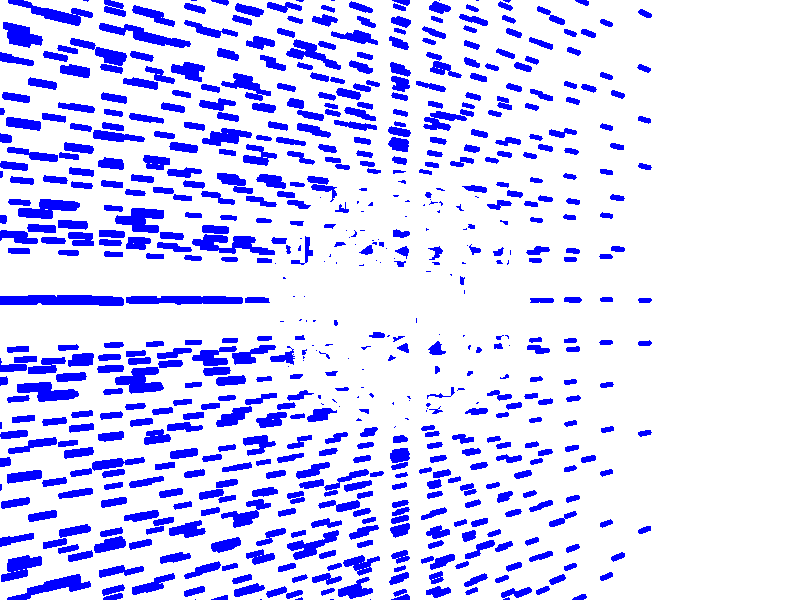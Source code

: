 #include "colors.inc"
background { rgb <1, 1, 1, 1> }
camera {location <-5, 0, 5>up <0,1,0> right <-1.33,0,0> angle 50look_at <0, 0, 0> sky <0, 1, 0> }
cylinder { <-0.105929, 0.732175, -0.719025>, <0.0934323, 0.721396, -0.730805>, 0.03 texture {  pigment { rgb <1, 1, 1> } } }
cylinder { <0.402219, -0.202526, -0.439875>, <0.597225, -0.184233, -0.399401>, 0.03 texture {  pigment { rgb <1, 1, 1> } } }
cylinder { <0.485998, -0.87006, 0.252327>, <0.652838, -0.761527, 0.2327>, 0.03 texture {  pigment { rgb <1, 1, 1> } } }
cylinder { <0.397214, 0.432587, 0.849017>, <0.573061, 0.402915, 0.758477>, 0.03 texture {  pigment { rgb <1, 1, 1> } } }
cylinder { <0.699903, 0.278117, -0.703291>, <0.834977, 0.219052, -0.568138>, 0.03 texture {  pigment { rgb <1, 1, 1> } } }
cylinder { <-0.0854772, -0.778646, -0.0144955>, <0.114462, -0.774346, -0.0168891>, 0.03 texture {  pigment { rgb <1, 1, 1> } } }
cylinder { <0.613709, 0.44483, 0.703743>, <0.762325, 0.365677, 0.595816>, 0.03 texture {  pigment { rgb <1, 1, 1> } } }
cylinder { <-0.64558, -0.00651418, -0.00104305>, <-0.44558, -0.00651418, -0.00104305>, 0.03 texture {  pigment { rgb <1, 1, 1> } } }
cylinder { <0.605552, -0.238277, -0.252619>, <0.777586, -0.160694, -0.1864>, 0.03 texture {  pigment { rgb <1, 1, 1> } } }
cylinder { <-0.672168, -0.282841, 0.243687>, <-0.482639, -0.337817, 0.276191>, 0.03 texture {  pigment { rgb <1, 1, 1> } } }
cylinder { <-0.865715, -0.214892, -0.526443>, <-0.739556, -0.27354, -0.670125>, 0.03 texture {  pigment { rgb <1, 1, 1> } } }
cylinder { <0.540388, 0.849457, -0.216729>, <0.700003, 0.731114, -0.193972>, 0.03 texture {  pigment { rgb <1, 1, 1> } } }
cylinder { <-0.299258, 0.610068, 0.775744>, <-0.103299, 0.625884, 0.812484>, 0.03 texture {  pigment { rgb <1, 1, 1> } } }
cylinder { <0.646564, -0.810428, 0.00215427>, <0.789576, -0.670845, -0.00584933>, 0.03 texture {  pigment { rgb <1, 1, 1> } } }
cylinder { <-0.103433, 0.788913, -0.00569703>, <0.0965649, 0.788816, -0.00471745>, 0.03 texture {  pigment { rgb <1, 1, 1> } } }
cylinder { <0.397658, 0.801724, 0.506931>, <0.573136, 0.710785, 0.476307>, 0.03 texture {  pigment { rgb <1, 1, 1> } } }
cylinder { <0.257108, -0.89237, 0.452985>, <0.444787, -0.828951, 0.425511>, 0.03 texture {  pigment { rgb <1, 1, 1> } } }
cylinder { <-0.849521, 0.241627, -0.540592>, <-0.71857, 0.299616, -0.680196>, 0.03 texture {  pigment { rgb <1, 1, 1> } } }
cylinder { <0.767877, -0.69914, 0.00497184>, <0.877562, -0.531907, 0.00348266>, 0.03 texture {  pigment { rgb <1, 1, 1> } } }
cylinder { <-0.310135, -0.604631, 0.771567>, <-0.114203, -0.627855, 0.804298>, 0.03 texture {  pigment { rgb <1, 1, 1> } } }
cylinder { <-0.105831, -0.726403, -0.723395>, <0.0940664, -0.722468, -0.72845>, 0.03 texture {  pigment { rgb <1, 1, 1> } } }
cylinder { <-0.97746, 0.0206898, -0.319457>, <-0.903429, 0.0534271, -0.502344>, 0.03 texture {  pigment { rgb <1, 1, 1> } } }
cylinder { <-0.805937, 0.467659, 0.447172>, <-0.664953, 0.579088, 0.534964>, 0.03 texture {  pigment { rgb <1, 1, 1> } } }
cylinder { <-0.101943, 0.271672, -0.00297856>, <0.098057, 0.271672, -0.00297856>, 0.03 texture {  pigment { rgb <1, 1, 1> } } }
cylinder { <0.843021, 0.310286, -0.516406>, <0.941401, 0.225638, -0.364235>, 0.03 texture {  pigment { rgb <1, 1, 1> } } }
cylinder { <0.086923, 1.00194, 0.203744>, <0.28323, 0.96485, 0.194368>, 0.03 texture {  pigment { rgb <1, 1, 1> } } }
cylinder { <-0.0599007, 0.59119, 0.841991>, <0.139896, 0.589463, 0.833146>, 0.03 texture {  pigment { rgb <1, 1, 1> } } }
cylinder { <0.637195, -0.00566331, 0.815492>, <0.781557, -0.0020526, 0.677121>, 0.03 texture {  pigment { rgb <1, 1, 1> } } }
cylinder { <0.494169, -0.868059, -0.237068>, <0.659801, -0.75609, -0.231687>, 0.03 texture {  pigment { rgb <1, 1, 1> } } }
cylinder { <-0.0974461, -0.270194, 0.271555>, <0.102554, -0.270194, 0.271555>, 0.03 texture {  pigment { rgb <1, 1, 1> } } }
cylinder { <-0.0990679, 0.825651, -0.6016>, <0.100799, 0.820591, -0.606851>, 0.03 texture {  pigment { rgb <1, 1, 1> } } }
cylinder { <-0.281358, 0.673174, 0.219351>, <-0.0849794, 0.70867, 0.232597>, 0.03 texture {  pigment { rgb <1, 1, 1> } } }
cylinder { <0.0798177, 0.00192725, 0.765337>, <0.277169, 0.00240166, 0.732897>, 0.03 texture {  pigment { rgb <1, 1, 1> } } }
cylinder { <-0.281969, -0.201529, -0.963563>, <-0.0854218, -0.209298, -0.999739>, 0.03 texture {  pigment { rgb <1, 1, 1> } } }
cylinder { <-0.645726, 0.268585, -0.303521>, <-0.454096, 0.289555, -0.356796>, 0.03 texture {  pigment { rgb <1, 1, 1> } } }
cylinder { <-0.0799294, 0.818658, 0.616328>, <0.120005, 0.816213, 0.61183>, 0.03 texture {  pigment { rgb <1, 1, 1> } } }
cylinder { <0.600005, -0.43955, -0.716235>, <0.748841, -0.350929, -0.616264>, 0.03 texture {  pigment { rgb <1, 1, 1> } } }
cylinder { <0.862519, -0.506234, 0.254688>, <0.954791, -0.340564, 0.191131>, 0.03 texture {  pigment { rgb <1, 1, 1> } } }
cylinder { <-0.363704, 0.00993818, 0.955915>, <-0.172622, 0.00866337, 1.01496>, 0.03 texture {  pigment { rgb <1, 1, 1> } } }
cylinder { <-0.0440002, -0.399058, 0.943344>, <0.155757, -0.399835, 0.933517>, 0.03 texture {  pigment { rgb <1, 1, 1> } } }
cylinder { <0.364124, -0.205312, -0.93354>, <0.545276, -0.188683, -0.850431>, 0.03 texture {  pigment { rgb <1, 1, 1> } } }
cylinder { <-0.830207, 0.127958, -0.00915956>, <-0.672379, 0.247087, -0.0391372>, 0.03 texture {  pigment { rgb <1, 1, 1> } } }
cylinder { <0.717221, -0.250239, 0.6994>, <0.847224, -0.187907, 0.560786>, 0.03 texture {  pigment { rgb <1, 1, 1> } } }
cylinder { <-0.376335, 0.278403, -0.566023>, <-0.184705, 0.299373, -0.619298>, 0.03 texture {  pigment { rgb <1, 1, 1> } } }
cylinder { <-0.11998, -0.727123, 0.204118>, <0.0798105, -0.73627, 0.204456>, 0.03 texture {  pigment { rgb <1, 1, 1> } } }
cylinder { <0.5312, 0.233687, -0.849285>, <0.691478, 0.212977, -0.731463>, 0.03 texture {  pigment { rgb <1, 1, 1> } } }
cylinder { <-0.104975, -0.719305, -0.217218>, <0.0950217, -0.720379, -0.217289>, 0.03 texture {  pigment { rgb <1, 1, 1> } } }
cylinder { <-0.711422, -0.00261078, 0.330945>, <-0.526932, -0.00219419, 0.408169>, 0.03 texture {  pigment { rgb <1, 1, 1> } } }
cylinder { <0.954625, 0.296457, -0.285121>, <1.00735, 0.158902, -0.14985>, 0.03 texture {  pigment { rgb <1, 1, 1> } } }
cylinder { <-0.102974, 0.726071, 0.217342>, <0.0970116, 0.723862, 0.216365>, 0.03 texture {  pigment { rgb <1, 1, 1> } } }
cylinder { <-0.543324, 0.00707573, 0.867751>, <-0.362208, 0.00590257, 0.952578>, 0.03 texture {  pigment { rgb <1, 1, 1> } } }
cylinder { <0.149846, -0.61098, -0.809788>, <0.343644, -0.586314, -0.766966>, 0.03 texture {  pigment { rgb <1, 1, 1> } } }
cylinder { <-0.374771, -0.537635, -0.308577>, <-0.182855, -0.559038, -0.360634>, 0.03 texture {  pigment { rgb <1, 1, 1> } } }
cylinder { <0.224415, 0.731962, 0.688507>, <0.413045, 0.67249, 0.658812>, 0.03 texture {  pigment { rgb <1, 1, 1> } } }
cylinder { <-0.875559, -0.53444, 0.0235983>, <-0.763652, -0.700169, 0.0269138>, 0.03 texture {  pigment { rgb <1, 1, 1> } } }
cylinder { <0.742454, 0.664637, 0.277298>, <0.867536, 0.522174, 0.213589>, 0.03 texture {  pigment { rgb <1, 1, 1> } } }
cylinder { <-0.754196, -0.279042, -0.650295>, <-0.604229, -0.296039, -0.781524>, 0.03 texture {  pigment { rgb <1, 1, 1> } } }
cylinder { <-0.324368, 0.705966, 0.00284271>, <-0.128511, 0.746465, 0.00278964>, 0.03 texture {  pigment { rgb <1, 1, 1> } } }
cylinder { <0.406333, -0.228907, 0.429393>, <0.600607, -0.215638, 0.383769>, 0.03 texture {  pigment { rgb <1, 1, 1> } } }
cylinder { <-0.456641, 0.818377, 0.439927>, <-0.269535, 0.884987, 0.463467>, 0.03 texture {  pigment { rgb <1, 1, 1> } } }
cylinder { <1.0353, -0.101354, 0.101059>, <1.03305, 0.0216354, -0.0566385>, 0.03 texture {  pigment { rgb <1, 1, 1> } } }
cylinder { <0.425493, 0.329383, -0.322477>, <0.620738, 0.298579, -0.291975>, 0.03 texture {  pigment { rgb <1, 1, 1> } } }
cylinder { <0.855622, 0.230729, 0.537846>, <0.948129, 0.160889, 0.374859>, 0.03 texture {  pigment { rgb <1, 1, 1> } } }
cylinder { <-0.505134, 0.420827, 0.803053>, <-0.323007, 0.451137, 0.879935>, 0.03 texture {  pigment { rgb <1, 1, 1> } } }
cylinder { <-0.290496, 0.189337, -0.678428>, <-0.0939425, 0.201773, -0.713245>, 0.03 texture {  pigment { rgb <1, 1, 1> } } }
cylinder { <-0.0841572, -0.988585, -0.24186>, <0.115819, -0.988352, -0.244953>, 0.03 texture {  pigment { rgb <1, 1, 1> } } }
cylinder { <0.449558, 0.588471, 0.712815>, <0.623419, 0.518291, 0.643194>, 0.03 texture {  pigment { rgb <1, 1, 1> } } }
cylinder { <0.54409, -0.682425, 0.539031>, <0.701262, -0.574418, 0.478767>, 0.03 texture {  pigment { rgb <1, 1, 1> } } }
cylinder { <0.729586, -0.0599452, 0.0753348>, <0.866473, 0.028739, -0.0404109>, 0.03 texture {  pigment { rgb <1, 1, 1> } } }
cylinder { <-0.575245, -0.391801, 0.225909>, <-0.37966, -0.431001, 0.240402>, 0.03 texture {  pigment { rgb <1, 1, 1> } } }
cylinder { <0.131766, -0.206488, -0.704367>, <0.326772, -0.188195, -0.663893>, 0.03 texture {  pigment { rgb <1, 1, 1> } } }
cylinder { <-0.289392, -0.717289, 0.0195173>, <-0.0925411, -0.75262, 0.0208148>, 0.03 texture {  pigment { rgb <1, 1, 1> } } }
cylinder { <-0.738626, 0.364981, 0.6216>, <-0.587867, 0.444925, 0.72591>, 0.03 texture {  pigment { rgb <1, 1, 1> } } }
cylinder { <-0.176783, -0.00315472, 1.01326>, <0.022292, -0.00434351, 1.03244>, 0.03 texture {  pigment { rgb <1, 1, 1> } } }
cylinder { <-0.305228, 0.672639, -0.1956>, <-0.109698, 0.711029, -0.212754>, 0.03 texture {  pigment { rgb <1, 1, 1> } } }
cylinder { <0.605156, 0.775839, 0.307833>, <0.755308, 0.645607, 0.285614>, 0.03 texture {  pigment { rgb <1, 1, 1> } } }
cylinder { <-0.497906, -0.767561, 0.463774>, <-0.315933, -0.846269, 0.490056>, 0.03 texture {  pigment { rgb <1, 1, 1> } } }
cylinder { <-0.753027, 0.281984, -0.650226>, <-0.602474, 0.303461, -0.78012>, 0.03 texture {  pigment { rgb <1, 1, 1> } } }
cylinder { <0.864512, -0.510745, -0.245877>, <0.954507, -0.34361, -0.182895>, 0.03 texture {  pigment { rgb <1, 1, 1> } } }
cylinder { <-0.290416, -0.477313, 0.405098>, <-0.0950961, -0.494903, 0.444352>, 0.03 texture {  pigment { rgb <1, 1, 1> } } }
cylinder { <0.666262, 0.79401, 0.0202804>, <0.806035, 0.650961, 0.0195857>, 0.03 texture {  pigment { rgb <1, 1, 1> } } }
cylinder { <0.172246, 0.00118991, 0.00255391>, <0.372246, 0.00118991, 0.00255391>, 0.03 texture {  pigment { rgb <1, 1, 1> } } }
cylinder { <0.664276, -0.587309, 0.524312>, <0.80506, -0.476493, 0.435432>, 0.03 texture {  pigment { rgb <1, 1, 1> } } }
cylinder { <0.321157, 0.409993, -0.890682>, <0.504571, 0.371612, -0.820779>, 0.03 texture {  pigment { rgb <1, 1, 1> } } }
cylinder { <-0.102147, 0.373769, -0.620311>, <0.097733, 0.368267, -0.624517>, 0.03 texture {  pigment { rgb <1, 1, 1> } } }
cylinder { <0.133193, 1.01988, 0.00272197>, <0.326062, 0.966951, 0.00312319>, 0.03 texture {  pigment { rgb <1, 1, 1> } } }
cylinder { <0.171914, 0.436928, 0.915841>, <0.365394, 0.422922, 0.867163>, 0.03 texture {  pigment { rgb <1, 1, 1> } } }
cylinder { <-0.0754024, -1.02582, -0.0342106>, <0.124407, -1.0206, -0.0411926>, 0.03 texture {  pigment { rgb <1, 1, 1> } } }
cylinder { <0.72795, -0.678835, -0.270151>, <0.855693, -0.534395, -0.217059>, 0.03 texture {  pigment { rgb <1, 1, 1> } } }
cylinder { <-0.10144, 0.000686524, 0.271327>, <0.0985603, 0.000686524, 0.271327>, 0.03 texture {  pigment { rgb <1, 1, 1> } } }
cylinder { <-0.903694, -0.320993, 0.391919>, <-0.789147, -0.439273, 0.505447>, 0.03 texture {  pigment { rgb <1, 1, 1> } } }
cylinder { <-0.896929, 0.00977665, -0.51121>, <-0.790035, 0.028932, -0.679158>, 0.03 texture {  pigment { rgb <1, 1, 1> } } }
cylinder { <-0.506427, 0.86674, 0.226699>, <-0.322305, 0.943838, 0.239146>, 0.03 texture {  pigment { rgb <1, 1, 1> } } }
cylinder { <-0.282413, -0.420991, 0.898875>, <-0.0848314, -0.435074, 0.926501>, 0.03 texture {  pigment { rgb <1, 1, 1> } } }
cylinder { <-0.0927797, 0.227315, -0.993416>, <0.10719, 0.229746, -0.990915>, 0.03 texture {  pigment { rgb <1, 1, 1> } } }
cylinder { <-0.856805, 0.451101, -0.366527>, <-0.730479, 0.55343, -0.483019>, 0.03 texture {  pigment { rgb <1, 1, 1> } } }
cylinder { <0.215616, -0.341145, 0.535361>, <0.404939, -0.28528, 0.503179>, 0.03 texture {  pigment { rgb <1, 1, 1> } } }
cylinder { <-0.648118, -0.278782, -0.301887>, <-0.456201, -0.300185, -0.353944>, 0.03 texture {  pigment { rgb <1, 1, 1> } } }
cylinder { <0.129771, 0.82302, -0.598191>, <0.324092, 0.77868, -0.58166>, 0.03 texture {  pigment { rgb <1, 1, 1> } } }
cylinder { <0.963446, 0.192956, 0.330535>, <1.00753, 0.188286, 0.13551>, 0.03 texture {  pigment { rgb <1, 1, 1> } } }
cylinder { <-0.119566, -0.20985, 0.999376>, <0.0803715, -0.210967, 1.00423>, 0.03 texture {  pigment { rgb <1, 1, 1> } } }
cylinder { <-0.287965, 0.186391, -0.964829>, <-0.0917133, 0.201364, -1.00034>, 0.03 texture {  pigment { rgb <1, 1, 1> } } }
cylinder { <-0.37279, -0.00325709, -0.000521527>, <-0.17279, -0.00325709, -0.000521527>, 0.03 texture {  pigment { rgb <1, 1, 1> } } }
cylinder { <0.717928, 0.248451, 0.701302>, <0.847754, 0.185945, 0.5626>, 0.03 texture {  pigment { rgb <1, 1, 1> } } }
cylinder { <0.156553, 0.337391, -0.588524>, <0.351798, 0.306588, -0.558021>, 0.03 texture {  pigment { rgb <1, 1, 1> } } }
cylinder { <-1.00899, -0.143927, 0.180888>, <-0.945673, -0.290883, 0.300866>, 0.03 texture {  pigment { rgb <1, 1, 1> } } }
cylinder { <-0.314242, 0.587009, -0.781399>, <-0.119567, 0.59616, -0.826323>, 0.03 texture {  pigment { rgb <1, 1, 1> } } }
cylinder { <-0.0929333, 0.912078, -0.444101>, <0.107051, 0.909894, -0.442915>, 0.03 texture {  pigment { rgb <1, 1, 1> } } }
cylinder { <0.127649, -0.738506, -0.00030837>, <0.324105, -0.701049, 0.00107135>, 0.03 texture {  pigment { rgb <1, 1, 1> } } }
cylinder { <-0.878863, -0.00543441, 0.531712>, <-0.765908, -0.00276658, 0.696739>, 0.03 texture {  pigment { rgb <1, 1, 1> } } }
cylinder { <-0.300053, 0.415145, -0.468577>, <-0.104523, 0.453535, -0.485731>, 0.03 texture {  pigment { rgb <1, 1, 1> } } }
cylinder { <0.0892184, 0.921904, 0.434241>, <0.286727, 0.891615, 0.425713>, 0.03 texture {  pigment { rgb <1, 1, 1> } } }
cylinder { <-0.30521, -0.585463, -0.784184>, <-0.110082, -0.596548, -0.826638>, 0.03 texture {  pigment { rgb <1, 1, 1> } } }
cylinder { <0.197915, -0.615677, -0.289561>, <0.390044, -0.564784, -0.26728>, 0.03 texture {  pigment { rgb <1, 1, 1> } } }
cylinder { <-0.27639, 0.411479, 0.493302>, <-0.080011, 0.446975, 0.506549>, 0.03 texture {  pigment { rgb <1, 1, 1> } } }
cylinder { <-0.844078, -0.570961, -0.171547>, <-0.712833, -0.709138, -0.232226>, 0.03 texture {  pigment { rgb <1, 1, 1> } } }
cylinder { <-0.281868, 0.884139, 0.451572>, <-0.0838062, 0.910562, 0.460132>, 0.03 texture {  pigment { rgb <1, 1, 1> } } }
cylinder { <-0.079874, -0.444062, -0.912056>, <0.12003, -0.440644, -0.90687>, 0.03 texture {  pigment { rgb <1, 1, 1> } } }
cylinder { <0.198012, -0.733061, -0.690831>, <0.387383, -0.672726, -0.668501>, 0.03 texture {  pigment { rgb <1, 1, 1> } } }
cylinder { <-0.528833, 0.863564, -0.185692>, <-0.346354, 0.943746, -0.202188>, 0.03 texture {  pigment { rgb <1, 1, 1> } } }
cylinder { <0.14612, -0.633117, 0.796825>, <0.338662, -0.626399, 0.743134>, 0.03 texture {  pigment { rgb <1, 1, 1> } } }
cylinder { <-0.0881413, -0.00783495, -1.02741>, <0.111753, -0.00211243, -1.02432>, 0.03 texture {  pigment { rgb <1, 1, 1> } } }
cylinder { <-0.110073, -0.907919, -0.442787>, <0.0898905, -0.911718, -0.44337>, 0.03 texture {  pigment { rgb <1, 1, 1> } } }
cylinder { <1.00796, 0.237534, 0.0744104>, <1.02278, 0.131413, -0.0944643>, 0.03 texture {  pigment { rgb <1, 1, 1> } } }
cylinder { <0.969937, -0.0495653, 0.346547>, <1.02131, 0.0136034, 0.163872>, 0.03 texture {  pigment { rgb <1, 1, 1> } } }
cylinder { <0.109231, 0.207594, -0.710682>, <0.304551, 0.187561, -0.672617>, 0.03 texture {  pigment { rgb <1, 1, 1> } } }
cylinder { <-1.02395, 0.0887239, -0.133>, <-1.00928, -0.0805937, -0.238434>, 0.03 texture {  pigment { rgb <1, 1, 1> } } }
cylinder { <0.418707, 0.213717, 0.429791>, <0.61297, 0.197482, 0.385087>, 0.03 texture {  pigment { rgb <1, 1, 1> } } }
cylinder { <-0.640233, 0.54399, -0.599876>, <-0.474095, 0.578019, -0.705897>, 0.03 texture {  pigment { rgb <1, 1, 1> } } }
cylinder { <0.666372, 0.258087, -0.0326507>, <0.825629, 0.140279, -0.00510914>, 0.03 texture {  pigment { rgb <1, 1, 1> } } }
cylinder { <0.352215, -0.503267, 0.246607>, <0.528201, -0.437786, 0.17775>, 0.03 texture {  pigment { rgb <1, 1, 1> } } }
cylinder { <-0.532965, -0.00145675, -0.874577>, <-0.349492, -0.00244893, -0.954181>, 0.03 texture {  pigment { rgb <1, 1, 1> } } }
cylinder { <-0.570143, 0.473159, -0.714707>, <-0.394054, 0.501558, -0.805185>, 0.03 texture {  pigment { rgb <1, 1, 1> } } }
cylinder { <-0.513234, -0.87718, -0.162771>, <-0.329469, -0.954243, -0.179849>, 0.03 texture {  pigment { rgb <1, 1, 1> } } }
cylinder { <0.362207, -0.948043, -0.00925056>, <0.54493, -0.86679, -0.00603002>, 0.03 texture {  pigment { rgb <1, 1, 1> } } }
cylinder { <-0.628914, 0.517385, 0.634182>, <-0.459269, 0.5928, 0.708565>, 0.03 texture {  pigment { rgb <1, 1, 1> } } }
cylinder { <-1.03548, 0.0517956, -0.0313341>, <-1.0379, -0.11131, 0.0843844>, 0.03 texture {  pigment { rgb <1, 1, 1> } } }
cylinder { <0.792626, -0.458491, -0.490264>, <0.903467, -0.329963, -0.384458>, 0.03 texture {  pigment { rgb <1, 1, 1> } } }
cylinder { <0.155091, 0.59023, -0.334296>, <0.350336, 0.559426, -0.303794>, 0.03 texture {  pigment { rgb <1, 1, 1> } } }
cylinder { <-0.800306, -0.463239, 0.45266>, <-0.658184, -0.574488, 0.538828>, 0.03 texture {  pigment { rgb <1, 1, 1> } } }
cylinder { <-0.582786, 0.679125, -0.517767>, <-0.405287, 0.736513, -0.589883>, 0.03 texture {  pigment { rgb <1, 1, 1> } } }
cylinder { <0.704023, 0.704435, -0.270192>, <0.83855, 0.567518, -0.214012>, 0.03 texture {  pigment { rgb <1, 1, 1> } } }
cylinder { <-0.68261, -0.22773, 0.73355>, <-0.522646, -0.246543, 0.852115>, 0.03 texture {  pigment { rgb <1, 1, 1> } } }
cylinder { <0.482013, -0.699564, -0.574392>, <0.648528, -0.596063, -0.534887>, 0.03 texture {  pigment { rgb <1, 1, 1> } } }
cylinder { <-0.106487, 0.625315, -0.373172>, <0.0933929, 0.619813, -0.377377>, 0.03 texture {  pigment { rgb <1, 1, 1> } } }
cylinder { <0.612948, -0.775343, 0.284606>, <0.762285, -0.646886, 0.250006>, 0.03 texture {  pigment { rgb <1, 1, 1> } } }
cylinder { <-0.469918, 0.378694, -0.832753>, <-0.283906, 0.403233, -0.902017>, 0.03 texture {  pigment { rgb <1, 1, 1> } } }
cylinder { <-0.470028, 0.00478231, -0.592039>, <-0.285818, 0.00794382, -0.669864>, 0.03 texture {  pigment { rgb <1, 1, 1> } } }
cylinder { <0.526394, 0.879714, 0.0170083>, <0.693009, 0.769087, 0.0160074>, 0.03 texture {  pigment { rgb <1, 1, 1> } } }
cylinder { <-0.685141, 0.00153139, 0.771709>, <-0.519652, 0.00124246, 0.884018>, 0.03 texture {  pigment { rgb <1, 1, 1> } } }
cylinder { <-0.700642, 0.571175, 0.485865>, <-0.543346, 0.67905, 0.546039>, 0.03 texture {  pigment { rgb <1, 1, 1> } } }
cylinder { <-0.470724, 0.584286, 0.00804811>, <-0.286398, 0.661622, 0.0145806>, 0.03 texture {  pigment { rgb <1, 1, 1> } } }
cylinder { <-0.415521, 0.548272, 0.238473>, <-0.226137, 0.603985, 0.27056>, 0.03 texture {  pigment { rgb <1, 1, 1> } } }
cylinder { <-0.112255, -0.820509, -0.602969>, <0.0877061, -0.821804, -0.6067>, 0.03 texture {  pigment { rgb <1, 1, 1> } } }
cylinder { <0.0799578, -0.710809, 0.229714>, <0.276541, -0.677197, 0.214709>, 0.03 texture {  pigment { rgb <1, 1, 1> } } }
cylinder { <-0.080867, -0.202994, 0.73659>, <0.119047, -0.202811, 0.730738>, 0.03 texture {  pigment { rgb <1, 1, 1> } } }
cylinder { <0.111892, 0.205427, -0.997009>, <0.307338, 0.188496, -0.9581>, 0.03 texture {  pigment { rgb <1, 1, 1> } } }
cylinder { <-0.772435, -0.198503, -0.16795>, <-0.599431, -0.268409, -0.239941>, 0.03 texture {  pigment { rgb <1, 1, 1> } } }
cylinder { <-0.408997, -0.278323, 0.507734>, <-0.219468, -0.333299, 0.540238>, 0.03 texture {  pigment { rgb <1, 1, 1> } } }
cylinder { <-0.327262, -0.885787, -0.410629>, <-0.130436, -0.917874, -0.4258>, 0.03 texture {  pigment { rgb <1, 1, 1> } } }
cylinder { <-1.00442, 0.20303, 0.139247>, <-0.965775, 0.177496, 0.333809>, 0.03 texture {  pigment { rgb <1, 1, 1> } } }
cylinder { <0.108845, -0.21427, 1.00183>, <0.304817, -0.213624, 0.961901>, 0.03 texture {  pigment { rgb <1, 1, 1> } } }
cylinder { <-0.0796168, -0.239408, -0.99206>, <0.120292, -0.23496, -0.987978>, 0.03 texture {  pigment { rgb <1, 1, 1> } } }
cylinder { <-0.723245, 0.329662, 0.00856465>, <-0.538919, 0.406999, 0.0150971>, 0.03 texture {  pigment { rgb <1, 1, 1> } } }
cylinder { <-0.277299, 0.762583, 0.631883>, <-0.0809983, 0.799147, 0.643249>, 0.03 texture {  pigment { rgb <1, 1, 1> } } }
cylinder { <-0.961448, -0.0195164, 0.352137>, <-0.878348, -0.015037, 0.534001>, 0.03 texture {  pigment { rgb <1, 1, 1> } } }
cylinder { <0.736062, -0.2411, -0.680667>, <0.862887, -0.168172, -0.544296>, 0.03 texture {  pigment { rgb <1, 1, 1> } } }
cylinder { <-0.951368, -0.341827, 0.205901>, <-0.856997, -0.507044, 0.267523>, 0.03 texture {  pigment { rgb <1, 1, 1> } } }
cylinder { <0.910737, 0.484273, -0.073566>, <0.982278, 0.30253, -0.0305401>, 0.03 texture {  pigment { rgb <1, 1, 1> } } }
cylinder { <-0.123932, 0.205885, 1.00048>, <0.0759823, 0.204787, 1.00624>, 0.03 texture {  pigment { rgb <1, 1, 1> } } }
cylinder { <-0.102252, 0.607067, -0.820967>, <0.097604, 0.600377, -0.824571>, 0.03 texture {  pigment { rgb <1, 1, 1> } } }
cylinder { <-0.707731, -0.341066, 0.0100426>, <-0.523495, -0.418675, 0.0158615>, 0.03 texture {  pigment { rgb <1, 1, 1> } } }
cylinder { <-0.0934957, -0.619201, 0.366654>, <0.106382, -0.624385, 0.361941>, 0.03 texture {  pigment { rgb <1, 1, 1> } } }
cylinder { <0.0844265, -0.445118, -0.484077>, <0.280772, -0.408478, -0.473775>, 0.03 texture {  pigment { rgb <1, 1, 1> } } }
cylinder { <-0.811982, -0.00893461, 0.164901>, <-0.643712, -0.00721971, 0.272986>, 0.03 texture {  pigment { rgb <1, 1, 1> } } }
cylinder { <-0.673269, 0.214634, -0.753793>, <-0.507317, 0.230041, -0.864349>, 0.03 texture {  pigment { rgb <1, 1, 1> } } }
cylinder { <0.350115, -0.513978, -0.251908>, <0.522149, -0.436394, -0.185689>, 0.03 texture {  pigment { rgb <1, 1, 1> } } }
cylinder { <0.082471, 0.45249, 0.480332>, <0.278861, 0.41635, 0.469152>, 0.03 texture {  pigment { rgb <1, 1, 1> } } }
cylinder { <-0.94324, 0.376698, -0.199286>, <-0.845671, 0.528216, -0.286019>, 0.03 texture {  pigment { rgb <1, 1, 1> } } }
cylinder { <-0.334271, -0.858502, 0.452811>, <-0.139611, -0.903115, 0.463638>, 0.03 texture {  pigment { rgb <1, 1, 1> } } }
cylinder { <0.560183, 0.60961, -0.608728>, <0.719723, 0.522694, -0.525106>, 0.03 texture {  pigment { rgb <1, 1, 1> } } }
cylinder { <-0.0960065, -0.270881, 0.000227879>, <0.103994, -0.270881, 0.000227879>, 0.03 texture {  pigment { rgb <1, 1, 1> } } }
cylinder { <0.303771, -0.709362, 0.680333>, <0.48856, -0.663635, 0.618998>, 0.03 texture {  pigment { rgb <1, 1, 1> } } }
cylinder { <-0.305612, 0.959175, -0.195404>, <-0.109933, 0.997865, -0.209993>, 0.03 texture {  pigment { rgb <1, 1, 1> } } }
cylinder { <0.73222, -0.675003, 0.26604>, <0.858195, -0.535462, 0.197783>, 0.03 texture {  pigment { rgb <1, 1, 1> } } }
cylinder { <-0.0947799, -0.00129159, -0.788434>, <0.105205, 0.00109571, -0.787998>, 0.03 texture {  pigment { rgb <1, 1, 1> } } }
cylinder { <-1.02635, -0.151802, -0.00461411>, <-0.973007, -0.335397, 0.0541001>, 0.03 texture {  pigment { rgb <1, 1, 1> } } }
cylinder { <0.477295, -0.60104, 0.685923>, <0.645727, -0.529745, 0.605007>, 0.03 texture {  pigment { rgb <1, 1, 1> } } }
cylinder { <0.444492, 0.00237982, 0.00510782>, <0.644492, 0.00237982, 0.00510782>, 0.03 texture {  pigment { rgb <1, 1, 1> } } }
cylinder { <0.455098, -0.35073, -0.292385>, <0.647227, -0.299837, -0.270104>, 0.03 texture {  pigment { rgb <1, 1, 1> } } }
cylinder { <0.503018, 0.863689, 0.243924>, <0.668085, 0.751337, 0.23251>, 0.03 texture {  pigment { rgb <1, 1, 1> } } }
cylinder { <0.393304, -0.797585, -0.508697>, <0.569438, -0.707122, -0.480532>, 0.03 texture {  pigment { rgb <1, 1, 1> } } }
cylinder { <-0.3173, -0.953722, -0.206379>, <-0.121782, -0.990235, -0.227347>, 0.03 texture {  pigment { rgb <1, 1, 1> } } }
cylinder { <-0.474763, 0.646846, 0.650487>, <-0.28831, 0.697804, 0.701854>, 0.03 texture {  pigment { rgb <1, 1, 1> } } }
cylinder { <-0.0958709, -0.714759, 0.730403>, <0.103461, -0.726219, 0.718766>, 0.03 texture {  pigment { rgb <1, 1, 1> } } }
cylinder { <0.389722, 0.449043, -0.193685>, <0.584831, 0.410221, -0.173061>, 0.03 texture {  pigment { rgb <1, 1, 1> } } }
cylinder { <-0.407753, -0.547113, 0.244035>, <-0.218224, -0.602089, 0.276539>, 0.03 texture {  pigment { rgb <1, 1, 1> } } }
cylinder { <-0.773229, -0.482092, -0.48849>, <-0.627815, -0.557661, -0.603137>, 0.03 texture {  pigment { rgb <1, 1, 1> } } }
cylinder { <0.541543, 0.409949, 0.0159995>, <0.725832, 0.33225, 0.0153851>, 0.03 texture {  pigment { rgb <1, 1, 1> } } }
cylinder { <-0.729456, -0.358664, 0.630222>, <-0.577515, -0.438998, 0.732498>, 0.03 texture {  pigment { rgb <1, 1, 1> } } }
cylinder { <-0.103447, 1.02675, -0.00510313>, <0.0965328, 1.02741, -0.00232025>, 0.03 texture {  pigment { rgb <1, 1, 1> } } }
cylinder { <-0.495069, 0.496888, -0.178214>, <-0.315509, 0.556193, -0.243337>, 0.03 texture {  pigment { rgb <1, 1, 1> } } }
cylinder { <0.458464, 0.350622, 0.296964>, <0.650354, 0.299192, 0.273871>, 0.03 texture {  pigment { rgb <1, 1, 1> } } }
cylinder { <-0.342869, -0.773413, -0.579285>, <-0.148965, -0.815067, -0.605094>, 0.03 texture {  pigment { rgb <1, 1, 1> } } }
cylinder { <0.972985, -0.332241, 0.063121>, <1.02222, -0.158569, -0.0229859>, 0.03 texture {  pigment { rgb <1, 1, 1> } } }
cylinder { <-0.960551, -0.353392, 0.0215895>, <-0.876318, -0.534749, 0.0178165>, 0.03 texture {  pigment { rgb <1, 1, 1> } } }
cylinder { <-0.524328, -0.21033, 0.85905>, <-0.342989, -0.227939, 0.941551>, 0.03 texture {  pigment { rgb <1, 1, 1> } } }
cylinder { <-0.782787, -0.673237, 0.027706>, <-0.639406, -0.812306, 0.0377979>, 0.03 texture {  pigment { rgb <1, 1, 1> } } }
cylinder { <0.919495, 0.083854, -0.46807>, <0.986322, 0.0368835, -0.285511>, 0.03 texture {  pigment { rgb <1, 1, 1> } } }
cylinder { <-0.673373, 0.28835, 0.239986>, <-0.483989, 0.344063, 0.272073>, 0.03 texture {  pigment { rgb <1, 1, 1> } } }
cylinder { <-0.838421, 0.580166, -0.181059>, <-0.703862, 0.716468, -0.238641>, 0.03 texture {  pigment { rgb <1, 1, 1> } } }
cylinder { <0.800351, 0.0415145, -0.655419>, <0.908405, 0.0194662, -0.488571>, 0.03 texture {  pigment { rgb <1, 1, 1> } } }
cylinder { <0.0838857, 0.712872, 0.204846>, <0.280275, 0.676731, 0.193666>, 0.03 texture {  pigment { rgb <1, 1, 1> } } }
cylinder { <-0.292987, 0.431293, 0.894917>, <-0.0954616, 0.444061, 0.923562>, 0.03 texture {  pigment { rgb <1, 1, 1> } } }
cylinder { <0.343691, 0.209146, -0.941477>, <0.525946, 0.188237, -0.861816>, 0.03 texture {  pigment { rgb <1, 1, 1> } } }
cylinder { <0.328304, -0.944332, -0.214984>, <0.511988, -0.866073, -0.203327>, 0.03 texture {  pigment { rgb <1, 1, 1> } } }
cylinder { <0.170806, 0.00187644, 0.273881>, <0.370806, 0.00187644, 0.273881>, 0.03 texture {  pigment { rgb <1, 1, 1> } } }
cylinder { <-0.943405, 0.239286, -0.35388>, <-0.844959, 0.310646, -0.512676>, 0.03 texture {  pigment { rgb <1, 1, 1> } } }
cylinder { <-0.970267, 0.303235, 0.182201>, <-0.891686, 0.481456, 0.227616>, 0.03 texture {  pigment { rgb <1, 1, 1> } } }
cylinder { <0.470225, -0.00475418, 0.92037>, <0.639292, -0.00213441, 0.813554>, 0.03 texture {  pigment { rgb <1, 1, 1> } } }
cylinder { <-0.318209, -0.00254071, -0.969421>, <-0.124742, -0.000354833, -1.02008>, 0.03 texture {  pigment { rgb <1, 1, 1> } } }
cylinder { <-0.72847, -0.00680591, -0.335648>, <-0.54426, -0.0036444, -0.413473>, 0.03 texture {  pigment { rgb <1, 1, 1> } } }
cylinder { <0.129109, 0.817829, 0.608855>, <0.323787, 0.775603, 0.591041>, 0.03 texture {  pigment { rgb <1, 1, 1> } } }
cylinder { <0.632094, -0.605132, -0.547403>, <0.7764, -0.487867, -0.473751>, 0.03 texture {  pigment { rgb <1, 1, 1> } } }
cylinder { <0.949468, -0.275184, 0.303786>, <1.01016, -0.151218, 0.159048>, 0.03 texture {  pigment { rgb <1, 1, 1> } } }
cylinder { <0.0322381, 0.00800697, 1.03099>, <0.230671, 0.00793051, 1.006>, 0.03 texture {  pigment { rgb <1, 1, 1> } } }
cylinder { <0.37265, -0.471859, 0.843869>, <0.549078, -0.450375, 0.752154>, 0.03 texture {  pigment { rgb <1, 1, 1> } } }
cylinder { <0.132381, -0.217909, -0.991823>, <0.326812, -0.197675, -0.949547>, 0.03 texture {  pigment { rgb <1, 1, 1> } } }
cylinder { <-0.59196, -0.412742, -0.180744>, <-0.396483, -0.45072, -0.199354>, 0.03 texture {  pigment { rgb <1, 1, 1> } } }
cylinder { <-0.311491, -0.744832, 0.630766>, <-0.117543, -0.792615, 0.640815>, 0.03 texture {  pigment { rgb <1, 1, 1> } } }
cylinder { <0.189422, -0.352077, -0.559161>, <0.381551, -0.301184, -0.53688>, 0.03 texture {  pigment { rgb <1, 1, 1> } } }
cylinder { <-0.109639, -0.999706, 0.193675>, <0.0903017, -1.00297, 0.190061>, 0.03 texture {  pigment { rgb <1, 1, 1> } } }
cylinder { <0.552406, -0.221586, -0.839123>, <0.709991, -0.199186, -0.718024>, 0.03 texture {  pigment { rgb <1, 1, 1> } } }
cylinder { <-0.0970695, -0.622546, -0.371649>, <0.102901, -0.619988, -0.373968>, 0.03 texture {  pigment { rgb <1, 1, 1> } } }
cylinder { <-0.843969, -0.178814, 0.565234>, <-0.711569, -0.240754, 0.701739>, 0.03 texture {  pigment { rgb <1, 1, 1> } } }
cylinder { <-0.90786, 0.321294, 0.384438>, <-0.797638, 0.440124, 0.501615>, 0.03 texture {  pigment { rgb <1, 1, 1> } } }
cylinder { <0.840417, 0.523484, -0.305994>, <0.939459, 0.368364, -0.22771>, 0.03 texture {  pigment { rgb <1, 1, 1> } } }
cylinder { <-0.945011, -0.168863, 0.375721>, <-0.849237, -0.231343, 0.539805>, 0.03 texture {  pigment { rgb <1, 1, 1> } } }
cylinder { <-0.54875, 0.865312, 0.0130515>, <-0.366885, 0.948529, 0.0128564>, 0.03 texture {  pigment { rgb <1, 1, 1> } } }
cylinder { <0.251213, -0.000712971, 1.00261>, <0.439364, 0.000753699, 0.934808>, 0.03 texture {  pigment { rgb <1, 1, 1> } } }
cylinder { <0.550607, 0.459177, -0.74119>, <0.707047, 0.379337, -0.645524>, 0.03 texture {  pigment { rgb <1, 1, 1> } } }
cylinder { <-0.0955823, -0.269249, -0.271774>, <0.104418, -0.269249, -0.271774>, 0.03 texture {  pigment { rgb <1, 1, 1> } } }
cylinder { <-0.101953, -0.359971, 0.625787>, <0.0979244, -0.365155, 0.621075>, 0.03 texture {  pigment { rgb <1, 1, 1> } } }
cylinder { <-0.0965095, 0.993261, -0.231681>, <0.103479, 0.992167, -0.229801>, 0.03 texture {  pigment { rgb <1, 1, 1> } } }
cylinder { <-0.875393, 0.510308, 0.20863>, <-0.752565, 0.651149, 0.279883>, 0.03 texture {  pigment { rgb <1, 1, 1> } } }
cylinder { <-0.283913, -0.194167, -0.680379>, <-0.0873803, -0.205228, -0.715769>, 0.03 texture {  pigment { rgb <1, 1, 1> } } }
cylinder { <-0.330276, 0.966151, 0.00591381>, <-0.137624, 1.01985, 0.00705564>, 0.03 texture {  pigment { rgb <1, 1, 1> } } }
cylinder { <0.5424, -0.248986, 0.842988>, <0.700541, -0.234092, 0.721459>, 0.03 texture {  pigment { rgb <1, 1, 1> } } }
cylinder { <-0.0979474, 0.912286, 0.448043>, <0.102046, 0.910832, 0.447285>, 0.03 texture {  pigment { rgb <1, 1, 1> } } }
cylinder { <-0.102879, 0.00137305, 0.542654>, <0.0971207, 0.00137305, 0.542654>, 0.03 texture {  pigment { rgb <1, 1, 1> } } }
cylinder { <0.17267, 0.00282175, -0.269448>, <0.37267, 0.00282175, -0.269448>, 0.03 texture {  pigment { rgb <1, 1, 1> } } }
cylinder { <-0.856803, -0.526045, 0.224054>, <-0.729685, -0.665565, 0.290201>, 0.03 texture {  pigment { rgb <1, 1, 1> } } }
cylinder { <-0.0612225, 0.414816, 0.937487>, <0.138599, 0.41442, 0.929053>, 0.03 texture {  pigment { rgb <1, 1, 1> } } }
cylinder { <-0.098495, 0.219516, -0.72353>, <0.101504, 0.219836, -0.72417>, 0.03 texture {  pigment { rgb <1, 1, 1> } } }
cylinder { <0.107607, -0.992748, -0.23185>, <0.303135, -0.951232, -0.22513>, 0.03 texture {  pigment { rgb <1, 1, 1> } } }
cylinder { <0.182119, 0.610275, 0.809987>, <0.373482, 0.589536, 0.755672>, 0.03 texture {  pigment { rgb <1, 1, 1> } } }
cylinder { <0.666152, 0.00922278, -0.788417>, <0.805311, 0.0131038, -0.644822>, 0.03 texture {  pigment { rgb <1, 1, 1> } } }
cylinder { <0.965106, -0.317932, -0.199472>, <1.0006, -0.122819, -0.225379>, 0.03 texture {  pigment { rgb <1, 1, 1> } } }
cylinder { <-0.620999, -0.658244, 0.479357>, <-0.452753, -0.75571, 0.526195>, 0.03 texture {  pigment { rgb <1, 1, 1> } } }
cylinder { <-0.389701, -0.662681, -0.677941>, <-0.200606, -0.68404, -0.739479>, 0.03 texture {  pigment { rgb <1, 1, 1> } } }
cylinder { <-0.284463, -0.982298, 0.00367048>, <-0.088697, -1.02317, 0.00139595>, 0.03 texture {  pigment { rgb <1, 1, 1> } } }
cylinder { <-0.687767, 0.230562, 0.730772>, <-0.528637, 0.24908, 0.8505>, 0.03 texture {  pigment { rgb <1, 1, 1> } } }
cylinder { <-0.806858, 0.00155695, -0.655719>, <-0.666785, 0.00705303, -0.79837>, 0.03 texture {  pigment { rgb <1, 1, 1> } } }
cylinder { <-0.0980422, 0.72663, -0.22017>, <0.101952, 0.725287, -0.219443>, 0.03 texture {  pigment { rgb <1, 1, 1> } } }
cylinder { <0.19527, 0.614726, 0.286722>, <0.38716, 0.563296, 0.26363>, 0.03 texture {  pigment { rgb <1, 1, 1> } } }
cylinder { <-0.160449, -0.924287, 0.408093>, <0.0391355, -0.93698, 0.405884>, 0.03 texture {  pigment { rgb <1, 1, 1> } } }
cylinder { <-0.748703, 0.5049, -0.500391>, <-0.600357, 0.575252, -0.614601>, 0.03 texture {  pigment { rgb <1, 1, 1> } } }
cylinder { <0.649944, -0.27181, 0.00880105>, <0.817439, -0.162535, 0.0108897>, 0.03 texture {  pigment { rgb <1, 1, 1> } } }
cylinder { <-0.489667, -0.618911, 0.659035>, <-0.30489, -0.675316, 0.710765>, 0.03 texture {  pigment { rgb <1, 1, 1> } } }
cylinder { <-0.0578174, 0.716361, 0.740201>, <0.141984, 0.713033, 0.731942>, 0.03 texture {  pigment { rgb <1, 1, 1> } } }
cylinder { <-0.0995758, 0.00163184, -0.272002>, <0.100424, 0.00163184, -0.272002>, 0.03 texture {  pigment { rgb <1, 1, 1> } } }
cylinder { <0.484831, -0.340353, 0.279488>, <0.674155, -0.284488, 0.247306>, 0.03 texture {  pigment { rgb <1, 1, 1> } } }
cylinder { <0.283151, 0.00431986, -0.657103>, <0.467784, 0.00583437, -0.580237>, 0.03 texture {  pigment { rgb <1, 1, 1> } } }
cylinder { <0.322991, 0.948228, 0.212106>, <0.507307, 0.871449, 0.200601>, 0.03 texture {  pigment { rgb <1, 1, 1> } } }
cylinder { <-0.0824906, 0.208236, 0.734758>, <0.117397, 0.206983, 0.728171>, 0.03 texture {  pigment { rgb <1, 1, 1> } } }
cylinder { <-0.806205, 0.651757, 0.0195382>, <-0.665918, 0.793766, 0.0319162>, 0.03 texture {  pigment { rgb <1, 1, 1> } } }
cylinder { <0.593835, -0.786023, -0.297388>, <0.74448, -0.655615, -0.280071>, 0.03 texture {  pigment { rgb <1, 1, 1> } } }
cylinder { <-0.37423, -0.00257057, 0.270806>, <-0.17423, -0.00257057, 0.270806>, 0.03 texture {  pigment { rgb <1, 1, 1> } } }
cylinder { <0.79859, -0.447891, 0.490396>, <0.909905, -0.332405, 0.37093>, 0.03 texture {  pigment { rgb <1, 1, 1> } } }
cylinder { <-0.302921, 0.891229, -0.420255>, <-0.105417, 0.920113, -0.432821>, 0.03 texture {  pigment { rgb <1, 1, 1> } } }
cylinder { <-0.28595, 0.961003, 0.214673>, <-0.0896441, 0.996887, 0.227958>, 0.03 texture {  pigment { rgb <1, 1, 1> } } }
cylinder { <0.336815, -0.247031, 0.943554>, <0.519242, -0.235134, 0.862444>, 0.03 texture {  pigment { rgb <1, 1, 1> } } }
cylinder { <-0.500198, -0.196175, -0.875773>, <-0.315397, -0.207587, -0.951395>, 0.03 texture {  pigment { rgb <1, 1, 1> } } }
cylinder { <0.722019, 0.523752, -0.529654>, <0.851231, 0.412494, -0.425127>, 0.03 texture {  pigment { rgb <1, 1, 1> } } }
cylinder { <-0.40797, 0.28631, 0.507682>, <-0.218586, 0.342024, 0.539769>, 0.03 texture {  pigment { rgb <1, 1, 1> } } }
cylinder { <-0.753753, 0.222522, -0.178536>, <-0.574192, 0.281828, -0.243658>, 0.03 texture {  pigment { rgb <1, 1, 1> } } }
cylinder { <0.119113, 0.91954, -0.427989>, <0.316059, 0.889375, -0.410603>, 0.03 texture {  pigment { rgb <1, 1, 1> } } }
cylinder { <0.604653, 0.238771, 0.25878>, <0.777244, 0.167703, 0.186934>, 0.03 texture {  pigment { rgb <1, 1, 1> } } }
cylinder { <-0.139956, -0.00128448, 0.77132>, <0.0597997, -0.00179737, 0.781195>, 0.03 texture {  pigment { rgb <1, 1, 1> } } }
cylinder { <-0.496807, -0.420615, 0.803996>, <-0.313832, -0.452296, 0.878268>, 0.03 texture {  pigment { rgb <1, 1, 1> } } }
cylinder { <-0.288078, 0.418288, -0.893018>, <-0.0904616, 0.428542, -0.922046>, 0.03 texture {  pigment { rgb <1, 1, 1> } } }
cylinder { <-0.821919, 0.00422668, -0.148144>, <-0.662546, 0.0260668, -0.266985>, 0.03 texture {  pigment { rgb <1, 1, 1> } } }
cylinder { <0.520423, -0.0010097, 0.42077>, <0.704865, 0.000631899, 0.343448>, 0.03 texture {  pigment { rgb <1, 1, 1> } } }
cylinder { <-0.380283, -0.27483, -0.56415>, <-0.188367, -0.296233, -0.616207>, 0.03 texture {  pigment { rgb <1, 1, 1> } } }
cylinder { <-0.319752, -0.945618, 0.229943>, <-0.124772, -0.990144, 0.230497>, 0.03 texture {  pigment { rgb <1, 1, 1> } } }
cylinder { <0.531334, 0.00630361, -0.874613>, <0.696582, 0.00704511, -0.761952>, 0.03 texture {  pigment { rgb <1, 1, 1> } } }
cylinder { <0.333868, 0.889962, -0.402823>, <0.516216, 0.818179, -0.362871>, 0.03 texture {  pigment { rgb <1, 1, 1> } } }
cylinder { <0.274677, -0.672238, 0.00146709>, <0.459107, -0.594997, -0.00297524>, 0.03 texture {  pigment { rgb <1, 1, 1> } } }
cylinder { <-0.849794, 0.180816, 0.559671>, <-0.718785, 0.244146, 0.696878>, 0.03 texture {  pigment { rgb <1, 1, 1> } } }
cylinder { <0.559061, 0.738288, -0.455097>, <0.714468, 0.638953, -0.37776>, 0.03 texture {  pigment { rgb <1, 1, 1> } } }
cylinder { <-0.101676, 0.992798, 0.234903>, <0.0983228, 0.992397, 0.235533>, 0.03 texture {  pigment { rgb <1, 1, 1> } } }
cylinder { <-0.0887278, -0.605301, -0.823273>, <0.111201, -0.60022, -0.821621>, 0.03 texture {  pigment { rgb <1, 1, 1> } } }
cylinder { <-0.317864, -0.670365, -0.183992>, <-0.122386, -0.708343, -0.202603>, 0.03 texture {  pigment { rgb <1, 1, 1> } } }
cylinder { <-0.0826361, 0.363161, 0.633092>, <0.117285, 0.360224, 0.62832>, 0.03 texture {  pigment { rgb <1, 1, 1> } } }
cylinder { <-0.946659, -0.380812, -0.154612>, <-0.853269, -0.543271, -0.224509>, 0.03 texture {  pigment { rgb <1, 1, 1> } } }
cylinder { <0.0526208, -0.924447, 0.437556>, <0.251183, -0.904208, 0.424777>, 0.03 texture {  pigment { rgb <1, 1, 1> } } }
cylinder { <0.358797, -0.411447, -0.874724>, <0.539387, -0.376091, -0.796383>, 0.03 texture {  pigment { rgb <1, 1, 1> } } }
cylinder { <-0.564207, -0.473982, -0.717013>, <-0.387873, -0.501909, -0.807159>, 0.03 texture {  pigment { rgb <1, 1, 1> } } }
cylinder { <-0.693792, 0.768638, 0.0175616>, <-0.52743, 0.879497, 0.0233882>, 0.03 texture {  pigment { rgb <1, 1, 1> } } }
cylinder { <0.607603, -0.452319, 0.702617>, <0.756633, -0.379132, 0.59111>, 0.03 texture {  pigment { rgb <1, 1, 1> } } }
cylinder { <0.416564, 0.658973, -0.65272>, <0.595443, 0.595515, -0.58967>, 0.03 texture {  pigment { rgb <1, 1, 1> } } }
cylinder { <0.272473, -0.896996, -0.419245>, <0.457967, -0.824566, -0.40065>, 0.03 texture {  pigment { rgb <1, 1, 1> } } }
cylinder { <0.570587, 0.266686, -0.268858>, <0.751032, 0.204276, -0.209323>, 0.03 texture {  pigment { rgb <1, 1, 1> } } }
cylinder { <0.645618, -0.00172455, 0.281496>, <0.814751, -0.00409465, 0.17478>, 0.03 texture {  pigment { rgb <1, 1, 1> } } }
cylinder { <-0.314763, 0.00102706, -0.711297>, <-0.118273, 0.000660631, -0.748597>, 0.03 texture {  pigment { rgb <1, 1, 1> } } }
cylinder { <-1.02571, 0.134147, -0.104503>, <-1.01209, 0.217146, 0.0769505>, 0.03 texture {  pigment { rgb <1, 1, 1> } } }
cylinder { <0.546065, 0.222608, 0.847968>, <0.704151, 0.208662, 0.726254>, 0.03 texture {  pigment { rgb <1, 1, 1> } } }
cylinder { <-0.1, -1.83861e-14, 1.01882e-14>, <0.1, -1.83861e-14, 1.01882e-14>, 0.03 texture {  pigment { rgb <1, 1, 1> } } }
cylinder { <0.541174, 0.00686986, -0.400677>, <0.725807, 0.00838437, -0.323811>, 0.03 texture {  pigment { rgb <1, 1, 1> } } }
cylinder { <0.342109, 0.512279, 0.25174>, <0.5147, 0.44121, 0.179895>, 0.03 texture {  pigment { rgb <1, 1, 1> } } }
cylinder { <0.354605, 0.00503927, -0.951874>, <0.536539, 0.00294632, -0.868834>, 0.03 texture {  pigment { rgb <1, 1, 1> } } }
cylinder { <-0.388504, 0.664325, -0.679982>, <-0.200014, 0.680182, -0.744946>, 0.03 texture {  pigment { rgb <1, 1, 1> } } }
cylinder { <-0.661266, -0.792797, 0.0367903>, <-0.492111, -0.899302, 0.0433688>, 0.03 texture {  pigment { rgb <1, 1, 1> } } }
cylinder { <-0.58069, 0.203617, 0.405309>, <-0.38539, 0.220338, 0.445037>, 0.03 texture {  pigment { rgb <1, 1, 1> } } }
cylinder { <-0.702473, -0.554752, 0.494696>, <-0.545936, -0.662533, 0.55698>, 0.03 texture {  pigment { rgb <1, 1, 1> } } }
cylinder { <0.170303, 0.272862, -0.00042465>, <0.370303, 0.272862, -0.00042465>, 0.03 texture {  pigment { rgb <1, 1, 1> } } }
cylinder { <0.638283, 0.603317, 0.5482>, <0.781979, 0.48973, 0.467892>, 0.03 texture {  pigment { rgb <1, 1, 1> } } }
cylinder { <0.167137, 0.720679, -0.712318>, <0.358774, 0.675032, -0.6778>, 0.03 texture {  pigment { rgb <1, 1, 1> } } }
cylinder { <0.79342, 0.670926, -0.022479>, <0.90039, 0.503263, -0.00135324>, 0.03 texture {  pigment { rgb <1, 1, 1> } } }
cylinder { <-0.625831, -0.507781, 0.637605>, <-0.456687, -0.58367, 0.712645>, 0.03 texture {  pigment { rgb <1, 1, 1> } } }
cylinder { <-0.092013, -0.541761, 0.000455757>, <0.107987, -0.541761, 0.000455757>, 0.03 texture {  pigment { rgb <1, 1, 1> } } }
cylinder { <-0.101519, 0.273304, -0.274981>, <0.0984812, 0.273304, -0.274981>, 0.03 texture {  pigment { rgb <1, 1, 1> } } }
cylinder { <0.223501, -0.605044, 0.272869>, <0.412824, -0.549178, 0.240687>, 0.03 texture {  pigment { rgb <1, 1, 1> } } }
cylinder { <-0.0977792, 0.448084, -0.908824>, <0.102219, 0.447871, -0.907985>, 0.03 texture {  pigment { rgb <1, 1, 1> } } }
cylinder { <-0.103867, -0.369256, -0.624416>, <0.0961031, -0.366697, -0.626735>, 0.03 texture {  pigment { rgb <1, 1, 1> } } }
cylinder { <0.121026, 0.746211, 0.00198904>, <0.317085, 0.706709, 0.00131368>, 0.03 texture {  pigment { rgb <1, 1, 1> } } }
cylinder { <-0.534077, 0.214028, 0.854734>, <-0.353606, 0.229867, 0.939465>, 0.03 texture {  pigment { rgb <1, 1, 1> } } }
cylinder { <-0.644877, -0.539024, -0.598139>, <-0.478443, -0.575388, -0.702913>, 0.03 texture {  pigment { rgb <1, 1, 1> } } }
cylinder { <-0.905309, 0.496027, 0.00107518>, <-0.799164, 0.664623, -0.0164928>, 0.03 texture {  pigment { rgb <1, 1, 1> } } }
cylinder { <-0.598577, 0.68866, 0.472037>, <-0.429192, 0.784563, 0.517985>, 0.03 texture {  pigment { rgb <1, 1, 1> } } }
cylinder { <-0.962013, -0.188459, -0.327764>, <-0.877748, -0.236609, -0.502639>, 0.03 texture {  pigment { rgb <1, 1, 1> } } }
cylinder { <0.0928676, -0.998238, 0.215669>, <0.288853, -0.961781, 0.199531>, 0.03 texture {  pigment { rgb <1, 1, 1> } } }
cylinder { <-0.0717941, -0.582813, 0.842197>, <0.127851, -0.589926, 0.832654>, 0.03 texture {  pigment { rgb <1, 1, 1> } } }
cylinder { <0.110189, 0.431132, -0.9187>, <0.307378, 0.414686, -0.889613>, 0.03 texture {  pigment { rgb <1, 1, 1> } } }
cylinder { <-0.372366, -0.00162526, -0.272524>, <-0.172366, -0.00162526, -0.272524>, 0.03 texture {  pigment { rgb <1, 1, 1> } } }
cylinder { <0.191228, 0.352351, 0.556509>, <0.383118, 0.300921, 0.533417>, 0.03 texture {  pigment { rgb <1, 1, 1> } } }
cylinder { <0.386046, 0.770805, -0.551478>, <0.566156, 0.701074, -0.499534>, 0.03 texture {  pigment { rgb <1, 1, 1> } } }
cylinder { <0.884306, 0.494942, 0.225098>, <0.965964, 0.318085, 0.179782>, 0.03 texture {  pigment { rgb <1, 1, 1> } } }
cylinder { <-0.338601, -0.218971, 0.945122>, <-0.144442, -0.235047, 0.990329>, 0.03 texture {  pigment { rgb <1, 1, 1> } } }
cylinder { <-0.504624, 0.186856, -0.875307>, <-0.320015, 0.198974, -0.951287>, 0.03 texture {  pigment { rgb <1, 1, 1> } } }
cylinder { <-0.563746, 0.182399, -0.419336>, <-0.367193, 0.194835, -0.454153>, 0.03 texture {  pigment { rgb <1, 1, 1> } } }
cylinder { <0.759491, -0.00409512, 0.707264>, <0.873245, -0.00507993, 0.542767>, 0.03 texture {  pigment { rgb <1, 1, 1> } } }
cylinder { <0.872212, -0.00733737, 0.545621>, <0.957097, -0.012834, 0.364613>, 0.03 texture {  pigment { rgb <1, 1, 1> } } }
cylinder { <-0.705793, 0.656193, -0.367>, <-0.550072, 0.752851, -0.44705>, 0.03 texture {  pigment { rgb <1, 1, 1> } } }
cylinder { <-0.775617, -0.160932, 0.194289>, <-0.598962, -0.227727, 0.260103>, 0.03 texture {  pigment { rgb <1, 1, 1> } } }
cylinder { <-0.348624, 0.223928, 0.943742>, <-0.154404, 0.237957, 0.98937>, 0.03 texture {  pigment { rgb <1, 1, 1> } } }
cylinder { <0.122003, 0.607098, -0.817732>, <0.317007, 0.579114, -0.78323>, 0.03 texture {  pigment { rgb <1, 1, 1> } } }
cylinder { <-0.500852, 0.82035, -0.381998>, <-0.317146, 0.892768, -0.413741>, 0.03 texture {  pigment { rgb <1, 1, 1> } } }
cylinder { <0.0922149, -0.807506, 0.627215>, <0.288838, -0.778716, 0.60462>, 0.03 texture {  pigment { rgb <1, 1, 1> } } }
cylinder { <0.0905102, -0.703561, -0.212881>, <0.286855, -0.666921, -0.20258>, 0.03 texture {  pigment { rgb <1, 1, 1> } } }
cylinder { <-0.514679, -0.192067, -0.441442>, <-0.341674, -0.261973, -0.513433>, 0.03 texture {  pigment { rgb <1, 1, 1> } } }
cylinder { <-1.02228, 0.0156683, 0.164392>, <-0.972911, -0.0755823, 0.335378>, 0.03 texture {  pigment { rgb <1, 1, 1> } } }
cylinder { <-0.668013, -0.221869, -0.755729>, <-0.502275, -0.229624, -0.867401>, 0.03 texture {  pigment { rgb <1, 1, 1> } } }
cylinder { <0.17624, -0.269691, 0.00278179>, <0.37624, -0.269691, 0.00278179>, 0.03 texture {  pigment { rgb <1, 1, 1> } } }
cylinder { <0.0716272, -0.44771, 0.501575>, <0.268211, -0.414098, 0.48657>, 0.03 texture {  pigment { rgb <1, 1, 1> } } }
cylinder { <-0.689712, -0.742958, -0.184232>, <-0.528976, -0.860993, -0.199455>, 0.03 texture {  pigment { rgb <1, 1, 1> } } }
cylinder { <-0.297505, -0.63737, 0.230142>, <-0.101921, -0.67657, 0.244635>, 0.03 texture {  pigment { rgb <1, 1, 1> } } }
cylinder { <-0.456863, -0.387805, -0.834105>, <-0.27038, -0.408556, -0.90334>, 0.03 texture {  pigment { rgb <1, 1, 1> } } }
cylinder { <0.429022, -0.581484, -0.726762>, <0.604419, -0.509347, -0.663263>, 0.03 texture {  pigment { rgb <1, 1, 1> } } }
cylinder { <-0.451283, -0.594391, 0.0136193>, <-0.267047, -0.671999, 0.0194382>, 0.03 texture {  pigment { rgb <1, 1, 1> } } }
cylinder { <0.135838, -0.235805, 0.683255>, <0.330112, -0.222537, 0.63763>, 0.03 texture {  pigment { rgb <1, 1, 1> } } }
cylinder { <-0.528675, -0.809757, -0.363178>, <-0.34746, -0.885953, -0.399994>, 0.03 texture {  pigment { rgb <1, 1, 1> } } }
cylinder { <0.855008, -0.232661, 0.5335>, <0.949043, -0.172044, 0.36772>, 0.03 texture {  pigment { rgb <1, 1, 1> } } }
cylinder { <1.01148, -0.0680181, -0.21506>, <1.02551, 0.111604, -0.128232>, 0.03 texture {  pigment { rgb <1, 1, 1> } } }
cylinder { <0.122775, 0.0030109, -0.747061>, <0.318441, 0.00218553, -0.705659>, 0.03 texture {  pigment { rgb <1, 1, 1> } } }
cylinder { <-0.86141, 0.0437934, -0.0287449>, <-0.724242, -0.075495, 0.0546539>, 0.03 texture {  pigment { rgb <1, 1, 1> } } }
cylinder { <0.146257, 0.21613, 0.686899>, <0.340519, 0.199895, 0.642195>, 0.03 texture {  pigment { rgb <1, 1, 1> } } }
cylinder { <-0.789749, 0.0012608, 0.664388>, <-0.646434, 0.00183758, 0.803888>, 0.03 texture {  pigment { rgb <1, 1, 1> } } }
cylinder { <0.668535, 0.0403412, -0.247117>, <0.827132, 0.0107815, -0.128909>, 0.03 texture {  pigment { rgb <1, 1, 1> } } }
cylinder { <-0.663553, 0.74894, 0.249047>, <-0.498543, 0.860139, 0.269205>, 0.03 texture {  pigment { rgb <1, 1, 1> } } }
cylinder { <0.104001, -0.820873, -0.605714>, <0.298818, -0.776803, -0.595509>, 0.03 texture {  pigment { rgb <1, 1, 1> } } }
cylinder { <0.139548, -1.01764, -0.0283639>, <0.332049, -0.963398, -0.0292269>, 0.03 texture {  pigment { rgb <1, 1, 1> } } }
cylinder { <-0.483136, -0.901329, 0.0581783>, <-0.29741, -0.975469, 0.0611967>, 0.03 texture {  pigment { rgb <1, 1, 1> } } }
cylinder { <-0.310738, 0.214272, 0.66325>, <-0.115438, 0.230994, 0.702978>, 0.03 texture {  pigment { rgb <1, 1, 1> } } }
cylinder { <-0.0991517, 0.00326367, -0.544005>, <0.100848, 0.00326367, -0.544005>, 0.03 texture {  pigment { rgb <1, 1, 1> } } }
cylinder { <-0.899024, -0.396953, -0.33289>, <-0.785466, -0.508611, -0.453874>, 0.03 texture {  pigment { rgb <1, 1, 1> } } }
cylinder { <0.115941, 0.70951, -0.204732>, <0.31105, 0.670688, -0.184108>, 0.03 texture {  pigment { rgb <1, 1, 1> } } }
cylinder { <-0.765878, -0.631951, 0.269574>, <-0.617613, -0.76105, 0.306325>, 0.03 texture {  pigment { rgb <1, 1, 1> } } }
cylinder { <-0.326744, 0.77636, -0.586735>, <-0.132102, 0.813824, -0.613401>, 0.03 texture {  pigment { rgb <1, 1, 1> } } }
cylinder { <0.280401, 0.6648, 0.00609983>, <0.46469, 0.587101, 0.00548546>, 0.03 texture {  pigment { rgb <1, 1, 1> } } }
cylinder { <-0.301032, -0.209191, 0.667047>, <-0.105713, -0.226781, 0.706301>, 0.03 texture {  pigment { rgb <1, 1, 1> } } }
cylinder { <0.491032, 0.69939, 0.572557>, <0.656772, 0.595309, 0.531361>, 0.03 texture {  pigment { rgb <1, 1, 1> } } }
cylinder { <-0.383472, 0.536734, -0.303635>, <-0.191842, 0.557703, -0.35691>, 0.03 texture {  pigment { rgb <1, 1, 1> } } }
cylinder { <0.427894, -0.789332, 0.506732>, <0.597904, -0.695402, 0.459045>, 0.03 texture {  pigment { rgb <1, 1, 1> } } }
cylinder { <-0.599069, -0.675466, -0.502608>, <-0.423093, -0.735376, -0.576387>, 0.03 texture {  pigment { rgb <1, 1, 1> } } }
cylinder { <0.35033, 0.942156, -0.197547>, <0.532447, 0.86195, -0.177544>, 0.03 texture {  pigment { rgb <1, 1, 1> } } }
cylinder { <0.87618, -0.535532, 0.0112928>, <0.959057, -0.353593, 0.0167156>, 0.03 texture {  pigment { rgb <1, 1, 1> } } }
cylinder { <-0.319841, 0.000718502, 0.699768>, <-0.12418, 0.000161168, 0.741196>, 0.03 texture {  pigment { rgb <1, 1, 1> } } }
cylinder { <-0.103886, 0.543345, -0.00595712>, <0.0961141, 0.543345, -0.00595712>, 0.03 texture {  pigment { rgb <1, 1, 1> } } }
cylinder { <-0.692413, 0.73742, -0.203108>, <-0.531846, 0.856002, -0.215621>, 0.03 texture {  pigment { rgb <1, 1, 1> } } }
cylinder { <-0.772047, 0.632142, 0.26673>, <-0.623625, 0.761093, 0.303373>, 0.03 texture {  pigment { rgb <1, 1, 1> } } }
cylinder { <0.0817435, -0.91686, -0.440793>, <0.279336, -0.886824, -0.43337>, 0.03 texture {  pigment { rgb <1, 1, 1> } } }
cylinder { <0.313583, -0.948726, 0.225605>, <0.498291, -0.873146, 0.212542>, 0.03 texture {  pigment { rgb <1, 1, 1> } } }
cylinder { <0.167042, -0.456314, 0.90688>, <0.361042, -0.447733, 0.859023>, 0.03 texture {  pigment { rgb <1, 1, 1> } } }
cylinder { <0.143312, -0.00284767, -1.01717>, <0.335718, -0.00137038, -0.962601>, 0.03 texture {  pigment { rgb <1, 1, 1> } } }
cylinder { <0.514474, -0.884994, -0.000195982>, <0.683139, -0.777544, -0.00280477>, 0.03 texture {  pigment { rgb <1, 1, 1> } } }
cylinder { <-0.103383, 0.272359, 0.268349>, <0.0966174, 0.272359, 0.268349>, 0.03 texture {  pigment { rgb <1, 1, 1> } } }
cylinder { <-0.738498, -0.631874, -0.347784>, <-0.587557, -0.732304, -0.432228>, 0.03 texture {  pigment { rgb <1, 1, 1> } } }
cylinder { <-0.779842, 0.154092, 0.186193>, <-0.607795, 0.224717, 0.259759>, 0.03 texture {  pigment { rgb <1, 1, 1> } } }
cylinder { <0.339774, 0.224099, 0.947946>, <0.522098, 0.209897, 0.866975>, 0.03 texture {  pigment { rgb <1, 1, 1> } } }
cylinder { <-0.273818, -0.422799, -0.894713>, <-0.07586, -0.429693, -0.922376>, 0.03 texture {  pigment { rgb <1, 1, 1> } } }
cylinder { <-0.374733, 0.268415, -0.00350009>, <-0.174733, 0.268415, -0.00350009>, 0.03 texture {  pigment { rgb <1, 1, 1> } } }
cylinder { <-0.0813826, 0.62108, 0.372828>, <0.118539, 0.618143, 0.368056>, 0.03 texture {  pigment { rgb <1, 1, 1> } } }
cylinder { <0.883606, -0.203525, -0.507356>, <0.963602, -0.152229, -0.331375>, 0.03 texture {  pigment { rgb <1, 1, 1> } } }
cylinder { <0.605289, -0.229717, 0.253651>, <0.781275, -0.164235, 0.184794>, 0.03 texture {  pigment { rgb <1, 1, 1> } } }
cylinder { <-0.987619, 0.286315, -0.0292919>, <-0.921645, 0.469075, -0.0766831>, 0.03 texture {  pigment { rgb <1, 1, 1> } } }
cylinder { <0.107207, 0.215689, 1.00132>, <0.303271, 0.215797, 0.961845>, 0.03 texture {  pigment { rgb <1, 1, 1> } } }
cylinder { <0.137903, -0.43088, -0.91375>, <0.334195, -0.414825, -0.878936>, 0.03 texture {  pigment { rgb <1, 1, 1> } } }
cylinder { <-0.813723, -0.170297, 0.00794227>, <-0.644764, -0.27731, 0.00689788>, 0.03 texture {  pigment { rgb <1, 1, 1> } } }
cylinder { <-0.12576, -0.823534, 0.597831>, <0.0737396, -0.835614, 0.590491>, 0.03 texture {  pigment { rgb <1, 1, 1> } } }
cylinder { <0.310505, 0.261283, -0.541722>, <0.490951, 0.198873, -0.482187>, 0.03 texture {  pigment { rgb <1, 1, 1> } } }
cylinder { <-0.951245, 0.153254, 0.369176>, <-0.860023, 0.221844, 0.533414>, 0.03 texture {  pigment { rgb <1, 1, 1> } } }
cylinder { <-0.689095, -0.0012434, -0.775878>, <-0.520405, 0.00121925, -0.883292>, 0.03 texture {  pigment { rgb <1, 1, 1> } } }
cylinder { <0.528311, -0.419454, 0.00402805>, <0.71274, -0.342213, -0.000414271>, 0.03 texture {  pigment { rgb <1, 1, 1> } } }
cylinder { <-0.514855, -0.151173, 0.466547>, <-0.338201, -0.217968, 0.532361>, 0.03 texture {  pigment { rgb <1, 1, 1> } } }
cylinder { <0.79495, 0.455105, 0.496074>, <0.904851, 0.335144, 0.379751>, 0.03 texture {  pigment { rgb <1, 1, 1> } } }
cylinder { <-1.0077, 0.14851, -0.162155>, <-0.955491, 0.280804, -0.30277>, 0.03 texture {  pigment { rgb <1, 1, 1> } } }
cylinder { <-0.513257, -0.850447, 0.261327>, <-0.330156, -0.929343, 0.277113>, 0.03 texture {  pigment { rgb <1, 1, 1> } } }
cylinder { <0.360586, 0.950345, 0.0109117>, <0.543076, 0.868523, 0.00931971>, 0.03 texture {  pigment { rgb <1, 1, 1> } } }
cylinder { <0.378966, 0.558929, -0.769157>, <0.559409, 0.507185, -0.700144>, 0.03 texture {  pigment { rgb <1, 1, 1> } } }
cylinder { <-0.368797, -0.274138, -0.000293649>, <-0.168797, -0.274138, -0.000293649>, 0.03 texture {  pigment { rgb <1, 1, 1> } } }
cylinder { <-0.456217, 0.00330525, 0.587544>, <-0.271728, 0.00372184, 0.664767>, 0.03 texture {  pigment { rgb <1, 1, 1> } } }
cylinder { <0.115244, 0.997343, -0.206756>, <0.310289, 0.958645, -0.185309>, 0.03 texture {  pigment { rgb <1, 1, 1> } } }
cylinder { <-0.670536, -0.736991, 0.253945>, <-0.506485, -0.849774, 0.273111>, 0.03 texture {  pigment { rgb <1, 1, 1> } } }
cylinder { <-0.0884344, -0.217323, -0.72657>, <0.111546, -0.215815, -0.724245>, 0.03 texture {  pigment { rgb <1, 1, 1> } } }
cylinder { <-1.00566, -0.147982, -0.197233>, <-0.957202, -0.341752, -0.207459>, 0.03 texture {  pigment { rgb <1, 1, 1> } } }
cylinder { <0.26703, -0.00218858, 0.676643>, <0.451472, -0.000546982, 0.599322>, 0.03 texture {  pigment { rgb <1, 1, 1> } } }
cylinder { <0.273318, 0.903339, 0.412284>, <0.459613, 0.833655, 0.391348>, 0.03 texture {  pigment { rgb <1, 1, 1> } } }
cylinder { <-4.09919, -3.99992, -4>, <-3.89919, -3.99992, -4>, 0.03 texture {  pigment { rgb <0, 0, 1> } } }
cylinder { <2.16671, -1.12189, -0.557643>, <2.36671, -1.12189, -0.557643>, 0.03 texture {  pigment { rgb <0, 0, 1> } } }
cylinder { <0.461594, -0.560775, -2.74361>, <0.661594, -0.560775, -2.74361>, 0.03 texture {  pigment { rgb <0, 0, 1> } } }
cylinder { <-3.6087, 3.49296, -1.66855>, <-3.4087, 3.49296, -1.66855>, 0.03 texture {  pigment { rgb <0, 0, 1> } } }
cylinder { <3.9, 3.24944, -3.99885>, <4.1, 3.24944, -3.99885>, 0.03 texture {  pigment { rgb <0, 0, 1> } } }
cylinder { <0.699903, 0.278117, -0.703291>, <0.834977, 0.219052, -0.568138>, 0.03 texture {  pigment { rgb <0, 0, 1> } } }
cylinder { <-0.100718, -1.11514, -2.24777>, <0.0992824, -1.11514, -2.24777>, 0.03 texture {  pigment { rgb <0, 0, 1> } } }
cylinder { <-3.48914, 2.90345, -1.14316>, <-3.28914, 2.90345, -1.14316>, 0.03 texture {  pigment { rgb <0, 0, 1> } } }
cylinder { <3.43542, 2.98594, -3.5573>, <3.63542, 2.98594, -3.5573>, 0.03 texture {  pigment { rgb <0, 0, 1> } } }
cylinder { <-0.660386, -1.6865, -1.68444>, <-0.460386, -1.6865, -1.68444>, 0.03 texture {  pigment { rgb <0, 0, 1> } } }
cylinder { <-1.64108, -1.01919, -4>, <-1.44108, -1.01919, -4>, 0.03 texture {  pigment { rgb <0, 0, 1> } } }
cylinder { <1.02211, 2.25974, -0.551356>, <1.22211, 2.25974, -0.551356>, 0.03 texture {  pigment { rgb <0, 0, 1> } } }
cylinder { <2.76238, 2.18788, -2.85224>, <2.96238, 2.18788, -2.85224>, 0.03 texture {  pigment { rgb <0, 0, 1> } } }
cylinder { <-1.22242, -2.21969, -1.12519>, <-1.02242, -2.21969, -1.12519>, 0.03 texture {  pigment { rgb <0, 0, 1> } } }
cylinder { <-2.4108, -1.75935, -3.39999>, <-2.2108, -1.75935, -3.39999>, 0.03 texture {  pigment { rgb <0, 0, 1> } } }
cylinder { <-0.103433, 0.788913, -0.00569703>, <0.0965649, 0.788816, -0.00471745>, 0.03 texture {  pigment { rgb <0, 0, 1> } } }
cylinder { <2.13714, 1.676, -2.24013>, <2.33714, 1.676, -2.24013>, 0.03 texture {  pigment { rgb <0, 0, 1> } } }
cylinder { <-1.22748, -2.83322, -0.556827>, <-1.02748, -2.83322, -0.556827>, 0.03 texture {  pigment { rgb <0, 0, 1> } } }
cylinder { <-2.97188, -2.28847, -2.89373>, <-2.77188, -2.28847, -2.89373>, 0.03 texture {  pigment { rgb <0, 0, 1> } } }
cylinder { <1.5858, 1.11707, -1.68391>, <1.7858, 1.11707, -1.68391>, 0.03 texture {  pigment { rgb <0, 0, 1> } } }
cylinder { <0.402843, 1.54809, -4>, <0.602843, 1.54809, -4>, 0.03 texture {  pigment { rgb <0, 0, 1> } } }
cylinder { <-0.105831, -0.726403, -0.723395>, <0.0940664, -0.722468, -0.72845>, 0.03 texture {  pigment { rgb <0, 0, 1> } } }
cylinder { <3.32649, -3.42857, -4.84806e-05>, <3.52649, -3.42857, -4.84806e-05>, 0.03 texture {  pigment { rgb <0, 0, 1> } } }
cylinder { <-3.51407, -2.95707, -2.39543>, <-3.31407, -2.95707, -2.39543>, 0.03 texture {  pigment { rgb <0, 0, 1> } } }
cylinder { <1.58185, 0.560248, -1.11872>, <1.78185, 0.560248, -1.11872>, 0.03 texture {  pigment { rgb <0, 0, 1> } } }
cylinder { <-0.0984074, 1.13023, -3.39302>, <0.101593, 1.13023, -3.39302>, 0.03 texture {  pigment { rgb <0, 0, 1> } } }
cylinder { <-4.1, -3.30997, -1.54161>, <-3.9, -3.30997, -1.54161>, 0.03 texture {  pigment { rgb <0, 0, 1> } } }
cylinder { <3.17539, -3.27202, -4>, <3.37539, -3.27202, -4>, 0.03 texture {  pigment { rgb <0, 0, 1> } } }
cylinder { <-4.1, 0.508331, -0.508718>, <-3.9, 0.508331, -0.508718>, 0.03 texture {  pigment { rgb <0, 0, 1> } } }
cylinder { <-0.656304, 0.546488, -2.74663>, <-0.456304, 0.546488, -2.74663>, 0.03 texture {  pigment { rgb <0, 0, 1> } } }
cylinder { <3.9, 4, -1.52044>, <4.1, 4, -1.52044>, 0.03 texture {  pigment { rgb <0, 0, 1> } } }
cylinder { <2.54553, -4, -3.29678>, <2.74553, -4, -3.29678>, 0.03 texture {  pigment { rgb <0, 0, 1> } } }
cylinder { <-0.0990679, 0.825651, -0.6016>, <0.100799, 0.820591, -0.606851>, 0.03 texture {  pigment { rgb <0, 0, 1> } } }
cylinder { <-1.21561, -0.0097525, -2.25606>, <-1.01561, -0.0097525, -2.25606>, 0.03 texture {  pigment { rgb <0, 0, 1> } } }
cylinder { <3.9, 3.31505, -1.02024>, <4.1, 3.31505, -1.02024>, 0.03 texture {  pigment { rgb <0, 0, 1> } } }
cylinder { <1.98558, 4, -3.29379>, <2.18558, 4, -3.29379>, 0.03 texture {  pigment { rgb <0, 0, 1> } } }
cylinder { <-1.78816, -0.568304, -1.6825>, <-1.58816, -0.568304, -1.6825>, 0.03 texture {  pigment { rgb <0, 0, 1> } } }
cylinder { <-2.77367, 0.00120973, -4>, <-2.57367, 0.00120973, -4>, 0.03 texture {  pigment { rgb <0, 0, 1> } } }
cylinder { <-0.0996131, 3.40272, -0.562357>, <0.100387, 3.40272, -0.562357>, 0.03 texture {  pigment { rgb <0, 0, 1> } } }
cylinder { <1.62468, 3.40598, -2.92478>, <1.82468, 3.40598, -2.92478>, 0.03 texture {  pigment { rgb <0, 0, 1> } } }
cylinder { <-2.31392, -1.12448, -1.12229>, <-2.11392, -1.12448, -1.12229>, 0.03 texture {  pigment { rgb <0, 0, 1> } } }
cylinder { <-3.54071, -0.521223, -3.44513>, <-3.34071, -0.521223, -3.44513>, 0.03 texture {  pigment { rgb <0, 0, 1> } } }
cylinder { <-0.830207, 0.127958, -0.00915956>, <-0.672379, 0.247087, -0.0391372>, 0.03 texture {  pigment { rgb <0, 0, 1> } } }
cylinder { <-1.80898, 3.40638, -0.000137944>, <-1.60898, 3.40638, -0.000137944>, 0.03 texture {  pigment { rgb <0, 0, 1> } } }
cylinder { <1.01105, 2.80986, -2.2445>, <1.21105, 2.80986, -2.2445>, 0.03 texture {  pigment { rgb <0, 0, 1> } } }
cylinder { <-2.3525, -1.68686, -0.551625>, <-2.1525, -1.68686, -0.551625>, 0.03 texture {  pigment { rgb <0, 0, 1> } } }
cylinder { <-4.1, -1.02272, -2.68953>, <-3.9, -1.02272, -2.68953>, 0.03 texture {  pigment { rgb <0, 0, 1> } } }
cylinder { <0.442014, 2.25036, -1.68279>, <0.642014, 2.25036, -1.68279>, 0.03 texture {  pigment { rgb <0, 0, 1> } } }
cylinder { <-0.607355, 2.65742, -4>, <-0.407355, 2.65742, -4>, 0.03 texture {  pigment { rgb <0, 0, 1> } } }
cylinder { <0.5312, 0.233687, -0.849285>, <0.691478, 0.212977, -0.731463>, 0.03 texture {  pigment { rgb <0, 0, 1> } } }
cylinder { <2.1574, -2.25474, -0.00908641>, <2.3574, -2.25474, -0.00908641>, 0.03 texture {  pigment { rgb <0, 0, 1> } } }
cylinder { <3.9, -2.09404, -2.08192>, <4.1, -2.09404, -2.08192>, 0.03 texture {  pigment { rgb <0, 0, 1> } } }
cylinder { <0.452878, 1.67877, -1.12983>, <0.652878, 1.67877, -1.12983>, 0.03 texture {  pigment { rgb <0, 0, 1> } } }
cylinder { <-1.27023, 2.33303, -3.39965>, <-1.07023, 2.33303, -3.39965>, 0.03 texture {  pigment { rgb <0, 0, 1> } } }
cylinder { <3.31131, -2.92249, -1.74444>, <3.51131, -2.92249, -1.74444>, 0.03 texture {  pigment { rgb <0, 0, 1> } } }
cylinder { <1.9709, -2.07286, -4>, <2.1709, -2.07286, -4>, 0.03 texture {  pigment { rgb <0, 0, 1> } } }
cylinder { <-3.48872, 1.71286, -0.587989>, <-3.28872, 1.71286, -0.587989>, 0.03 texture {  pigment { rgb <0, 0, 1> } } }
cylinder { <-1.77886, 1.67703, -2.81257>, <-1.57886, 1.67703, -2.81257>, 0.03 texture {  pigment { rgb <0, 0, 1> } } }
cylinder { <2.80901, -3.40253, -1.13766>, <3.00901, -3.40253, -1.13766>, 0.03 texture {  pigment { rgb <0, 0, 1> } } }
cylinder { <1.54743, -2.91402, -3.43294>, <1.74743, -2.91402, -3.43294>, 0.03 texture {  pigment { rgb <0, 0, 1> } } }
cylinder { <3.29451, 1.13039, -0.000320098>, <3.49451, 1.13039, -0.000320098>, 0.03 texture {  pigment { rgb <0, 0, 1> } } }
cylinder { <-2.34912, 1.10705, -2.24786>, <-2.14912, 1.10705, -2.24786>, 0.03 texture {  pigment { rgb <0, 0, 1> } } }
cylinder { <2.56414, -4, -0.5082>, <2.76414, -4, -0.5082>, 0.03 texture {  pigment { rgb <0, 0, 1> } } }
cylinder { <1.07165, -3.42264, -2.90507>, <1.27165, -3.42264, -2.90507>, 0.03 texture {  pigment { rgb <0, 0, 1> } } }
cylinder { <-2.91478, 0.553278, -1.68106>, <-2.71478, 0.553278, -1.68106>, 0.03 texture {  pigment { rgb <0, 0, 1> } } }
cylinder { <-4.09995, 1.01221, -4>, <-3.89995, 1.01221, -4>, 0.03 texture {  pigment { rgb <0, 0, 1> } } }
cylinder { <-1.12194, -4, -0.00408748>, <-0.92194, -4, -0.00408748>, 0.03 texture {  pigment { rgb <0, 0, 1> } } }
cylinder { <0.402342, -4, -2.0709>, <0.602342, -4, -2.0709>, 0.03 texture {  pigment { rgb <0, 0, 1> } } }
cylinder { <-3.49726, -0.00209768, -1.1346>, <-3.29726, -0.00209768, -1.1346>, 0.03 texture {  pigment { rgb <0, 0, 1> } } }
cylinder { <3.9, 0.0023423, -3.31653>, <4.1, 0.0023423, -3.31653>, 0.03 texture {  pigment { rgb <0, 0, 1> } } }
cylinder { <-0.0841572, -0.988585, -0.24186>, <0.115819, -0.988352, -0.244953>, 0.03 texture {  pigment { rgb <0, 0, 1> } } }
cylinder { <-0.0999894, 4, -2.08825>, <0.100011, 4, -2.08825>, 0.03 texture {  pigment { rgb <0, 0, 1> } } }
cylinder { <-1.11654, -4, -4>, <-0.91654, -4, -4>, 0.03 texture {  pigment { rgb <0, 0, 1> } } }
cylinder { <-3.47902, -0.57152, -0.571276>, <-3.27902, -0.57152, -0.571276>, 0.03 texture {  pigment { rgb <0, 0, 1> } } }
cylinder { <3.31322, -0.571588, -2.87402>, <3.51322, -0.571588, -2.87402>, 0.03 texture {  pigment { rgb <0, 0, 1> } } }
cylinder { <-0.681845, 3.38934, -1.7088>, <-0.481845, 3.38934, -1.7088>, 0.03 texture {  pigment { rgb <0, 0, 1> } } }
cylinder { <-1.62604, 4, -3.98341>, <-1.42604, 4, -3.98341>, 0.03 texture {  pigment { rgb <0, 0, 1> } } }
cylinder { <0.131766, -0.206488, -0.704367>, <0.326772, -0.188195, -0.663893>, 0.03 texture {  pigment { rgb <0, 0, 1> } } }
cylinder { <2.71764, -1.11012, -2.23862>, <2.91764, -1.11012, -2.23862>, 0.03 texture {  pigment { rgb <0, 0, 1> } } }
cylinder { <-0.659907, 2.827, -1.11916>, <-0.459907, 2.827, -1.11916>, 0.03 texture {  pigment { rgb <0, 0, 1> } } }
cylinder { <-2.43507, 3.54686, -3.50253>, <-2.23507, 3.54686, -3.50253>, 0.03 texture {  pigment { rgb <0, 0, 1> } } }
cylinder { <2.14809, -1.67537, -1.6838>, <2.34809, -1.67537, -1.6838>, 0.03 texture {  pigment { rgb <0, 0, 1> } } }
cylinder { <0.93211, -1.0092, -4>, <1.13211, -1.0092, -4>, 0.03 texture {  pigment { rgb <0, 0, 1> } } }
cylinder { <3.9, 2.0717, -0.504256>, <4.1, 2.0717, -0.504256>, 0.03 texture {  pigment { rgb <0, 0, 1> } } }
cylinder { <-2.84843, 2.82918, -2.84797>, <-2.64843, 2.82918, -2.84797>, 0.03 texture {  pigment { rgb <0, 0, 1> } } }
cylinder { <1.58454, -2.24169, -1.1136>, <1.78454, -2.24169, -1.1136>, 0.03 texture {  pigment { rgb <0, 0, 1> } } }
cylinder { <0.470802, -1.70589, -3.38147>, <0.670802, -1.70589, -3.38147>, 0.03 texture {  pigment { rgb <0, 0, 1> } } }
cylinder { <-3.51364, 2.32675, -2.37155>, <-3.31364, 2.32675, -2.37155>, 0.03 texture {  pigment { rgb <0, 0, 1> } } }
cylinder { <1.58503, -2.82012, -0.558526>, <1.78503, -2.82012, -0.558526>, 0.03 texture {  pigment { rgb <0, 0, 1> } } }
cylinder { <-0.105046, -2.24212, -2.82928>, <0.0949537, -2.24212, -2.82928>, 0.03 texture {  pigment { rgb <0, 0, 1> } } }
cylinder { <-4.1, 1.54505, -1.55639>, <-3.9, 1.54505, -1.55639>, 0.03 texture {  pigment { rgb <0, 0, 1> } } }
cylinder { <3.20849, 1.53679, -4>, <3.40849, 1.53679, -4>, 0.03 texture {  pigment { rgb <0, 0, 1> } } }
cylinder { <-0.0754024, -1.02582, -0.0342106>, <0.124407, -1.0206, -0.0411926>, 0.03 texture {  pigment { rgb <0, 0, 1> } } }
cylinder { <-0.652599, -2.81715, -2.25096>, <-0.452599, -2.81715, -2.25096>, 0.03 texture {  pigment { rgb <0, 0, 1> } } }
cylinder { <-4.1, 1.01538, -1.03363>, <-3.9, 1.01538, -1.03363>, 0.03 texture {  pigment { rgb <0, 0, 1> } } }
cylinder { <2.80034, 1.1644, -3.41227>, <3.00034, 1.1644, -3.41227>, 0.03 texture {  pigment { rgb <0, 0, 1> } } }
cylinder { <-1.27191, -3.38355, -1.73549>, <-1.07191, -3.38355, -1.73549>, 0.03 texture {  pigment { rgb <0, 0, 1> } } }
cylinder { <-2.16807, -2.6473, -4>, <-1.96807, -2.6473, -4>, 0.03 texture {  pigment { rgb <0, 0, 1> } } }
cylinder { <-0.856805, 0.451101, -0.366527>, <-0.730479, 0.55343, -0.483019>, 0.03 texture {  pigment { rgb <0, 0, 1> } } }
cylinder { <2.15263, 0.557265, -2.82003>, <2.35263, 0.557265, -2.82003>, 0.03 texture {  pigment { rgb <0, 0, 1> } } }
cylinder { <-1.63862, -4, -1.02071>, <-1.43862, -4, -1.02071>, 0.03 texture {  pigment { rgb <0, 0, 1> } } }
cylinder { <-3.09385, -3.4914, -3.5229>, <-2.89385, -3.4914, -3.5229>, 0.03 texture {  pigment { rgb <0, 0, 1> } } }
cylinder { <0.129771, 0.82302, -0.598191>, <0.324092, 0.77868, -0.58166>, 0.03 texture {  pigment { rgb <0, 0, 1> } } }
cylinder { <-3.50084, 0.559126, -0.00341581>, <-3.30084, 0.559126, -0.00341581>, 0.03 texture {  pigment { rgb <0, 0, 1> } } }
cylinder { <1.58751, 0.0138725, -2.25362>, <1.78751, 0.0138725, -2.25362>, 0.03 texture {  pigment { rgb <0, 0, 1> } } }
cylinder { <-1.63222, 4, -1.00803>, <-1.43222, 4, -1.00803>, 0.03 texture {  pigment { rgb <0, 0, 1> } } }
cylinder { <-3.38882, -4, -2.65219>, <-3.18882, -4, -2.65219>, 0.03 texture {  pigment { rgb <0, 0, 1> } } }
cylinder { <1.03884, -0.552075, -1.67644>, <1.23884, -0.552075, -1.67644>, 0.03 texture {  pigment { rgb <0, 0, 1> } } }
cylinder { <-0.100931, -0.00119082, -4>, <0.0990686, -0.00119082, -4>, 0.03 texture {  pigment { rgb <0, 0, 1> } } }
cylinder { <2.76741, 3.40673, -0.563197>, <2.96741, 3.40673, -0.563197>, 0.03 texture {  pigment { rgb <0, 0, 1> } } }
cylinder { <-4.09768, 4, -2.60953>, <-3.89768, 4, -2.60953>, 0.03 texture {  pigment { rgb <0, 0, 1> } } }
cylinder { <0.426097, -1.08342, -1.07381>, <0.626097, -1.08342, -1.07381>, 0.03 texture {  pigment { rgb <0, 0, 1> } } }
cylinder { <-0.667706, -0.567516, -3.37748>, <-0.467706, -0.567516, -3.37748>, 0.03 texture {  pigment { rgb <0, 0, 1> } } }
cylinder { <1.03207, 3.39267, -0.00123229>, <1.23207, 3.39267, -0.00123229>, 0.03 texture {  pigment { rgb <0, 0, 1> } } }
cylinder { <3.9, 2.66136, -2.07009>, <4.1, 2.66136, -2.07009>, 0.03 texture {  pigment { rgb <0, 0, 1> } } }
cylinder { <0.43433, -1.41815, -0.53912>, <0.63433, -1.41815, -0.53912>, 0.03 texture {  pigment { rgb <0, 0, 1> } } }
cylinder { <-1.22056, -1.11556, -2.81236>, <-1.02056, -1.11556, -2.81236>, 0.03 texture {  pigment { rgb <0, 0, 1> } } }
cylinder { <3.28963, 2.32799, -1.72021>, <3.48963, 2.32799, -1.72021>, 0.03 texture {  pigment { rgb <0, 0, 1> } } }
cylinder { <1.96067, 2.63672, -4>, <2.16067, 2.63672, -4>, 0.03 texture {  pigment { rgb <0, 0, 1> } } }
cylinder { <-0.30521, -0.585463, -0.784184>, <-0.110082, -0.596548, -0.826638>, 0.03 texture {  pigment { rgb <0, 0, 1> } } }
cylinder { <-1.78504, -1.68365, -2.25412>, <-1.58504, -1.68365, -2.25412>, 0.03 texture {  pigment { rgb <0, 0, 1> } } }
cylinder { <3.29265, 1.73747, -1.18081>, <3.49265, 1.73747, -1.18081>, 0.03 texture {  pigment { rgb <0, 0, 1> } } }
cylinder { <1.62027, 2.32791, -3.3932>, <1.82027, 2.32791, -3.3932>, 0.03 texture {  pigment { rgb <0, 0, 1> } } }
cylinder { <-2.35772, -2.24989, -1.68265>, <-2.15772, -2.24989, -1.68265>, 0.03 texture {  pigment { rgb <0, 0, 1> } } }
cylinder { <-3.39975, -1.53491, -4>, <-3.19975, -1.53491, -4>, 0.03 texture {  pigment { rgb <0, 0, 1> } } }
cylinder { <-0.625871, 1.41989, -0.540702>, <-0.425871, 1.41989, -0.540702>, 0.03 texture {  pigment { rgb <0, 0, 1> } } }
cylinder { <1.01743, 1.67581, -2.81061>, <1.21743, 1.67581, -2.81061>, 0.03 texture {  pigment { rgb <0, 0, 1> } } }
cylinder { <-2.91712, -2.81656, -1.0857>, <-2.71712, -2.81656, -1.0857>, 0.03 texture {  pigment { rgb <0, 0, 1> } } }
cylinder { <-4.1, -2.08601, -3.30876>, <-3.9, -2.08601, -3.30876>, 0.03 texture {  pigment { rgb <0, 0, 1> } } }
cylinder { <1.00796, 0.237534, 0.0744104>, <1.02278, 0.131413, -0.0944643>, 0.03 texture {  pigment { rgb <0, 0, 1> } } }
cylinder { <-2.35337, 1.67941, -0.00912055>, <-2.15337, 1.67941, -0.00912055>, 0.03 texture {  pigment { rgb <0, 0, 1> } } }
cylinder { <0.458939, 1.11656, -2.26026>, <0.658939, 1.11656, -2.26026>, 0.03 texture {  pigment { rgb <0, 0, 1> } } }
cylinder { <-2.96077, -3.40235, -0.570607>, <-2.76077, -3.40235, -0.570607>, 0.03 texture {  pigment { rgb <0, 0, 1> } } }
cylinder { <3.9, -3.28025, -2.65312>, <4.1, -3.28025, -2.65312>, 0.03 texture {  pigment { rgb <0, 0, 1> } } }
cylinder { <-0.0961, 0.565004, -1.60217>, <0.1039, 0.565004, -1.60217>, 0.03 texture {  pigment { rgb <0, 0, 1> } } }
cylinder { <-1.10443, 1.02469, -4>, <-0.90443, 1.02469, -4>, 0.03 texture {  pigment { rgb <0, 0, 1> } } }
cylinder { <-0.640233, 0.54399, -0.599876>, <-0.474095, 0.578019, -0.705897>, 0.03 texture {  pigment { rgb <0, 0, 1> } } }
cylinder { <3.19681, -4, -2.08632>, <3.39681, -4, -2.08632>, 0.03 texture {  pigment { rgb <0, 0, 1> } } }
cylinder { <-0.532965, -0.00145675, -0.874577>, <-0.349492, -0.00244893, -0.954181>, 0.03 texture {  pigment { rgb <0, 0, 1> } } }
cylinder { <-1.80712, 0.573751, -3.38495>, <-1.60712, 0.573751, -3.38495>, 0.03 texture {  pigment { rgb <0, 0, 1> } } }
cylinder { <-0.513234, -0.87718, -0.162771>, <-0.329469, -0.954243, -0.179849>, 0.03 texture {  pigment { rgb <0, 0, 1> } } }
cylinder { <2.53991, 4, -2.06225>, <2.73991, 4, -2.06225>, 0.03 texture {  pigment { rgb <0, 0, 1> } } }
cylinder { <1.42252, -3.99998, -4>, <1.62252, -3.99998, -4>, 0.03 texture {  pigment { rgb <0, 0, 1> } } }
cylinder { <0.792626, -0.458491, -0.490264>, <0.903467, -0.329963, -0.384458>, 0.03 texture {  pigment { rgb <0, 0, 1> } } }
cylinder { <-2.35041, 0.000244391, -2.83688>, <-2.15041, 0.000244391, -2.83688>, 0.03 texture {  pigment { rgb <0, 0, 1> } } }
cylinder { <2.23863, 3.37888, -1.73801>, <2.43863, 3.37888, -1.73801>, 0.03 texture {  pigment { rgb <0, 0, 1> } } }
cylinder { <0.91535, 3.99996, -4>, <1.11535, 3.99996, -4>, 0.03 texture {  pigment { rgb <0, 0, 1> } } }
cylinder { <-0.582786, 0.679125, -0.517767>, <-0.405287, 0.736513, -0.589883>, 0.03 texture {  pigment { rgb <0, 0, 1> } } }
cylinder { <-2.91919, -0.551286, -2.25585>, <-2.71919, -0.551286, -2.25585>, 0.03 texture {  pigment { rgb <0, 0, 1> } } }
cylinder { <2.12852, 2.81094, -1.1132>, <2.32852, 2.81094, -1.1132>, 0.03 texture {  pigment { rgb <0, 0, 1> } } }
cylinder { <0.416102, 3.45129, -3.44825>, <0.616102, 3.45129, -3.44825>, 0.03 texture {  pigment { rgb <0, 0, 1> } } }
cylinder { <-3.48069, -1.18051, -1.74611>, <-3.28069, -1.18051, -1.74611>, 0.03 texture {  pigment { rgb <0, 0, 1> } } }
cylinder { <3.89742, -1.01358, -4>, <4.09742, -1.01358, -4>, 0.03 texture {  pigment { rgb <0, 0, 1> } } }
cylinder { <-1.77936, 2.80751, -0.547483>, <-1.57936, 2.80751, -0.547483>, 0.03 texture {  pigment { rgb <0, 0, 1> } } }
cylinder { <-0.100643, 2.82517, -2.82916>, <0.0993566, 2.82517, -2.82916>, 0.03 texture {  pigment { rgb <0, 0, 1> } } }
cylinder { <-4.1, -1.5276, -1.02495>, <-3.9, -1.5276, -1.02495>, 0.03 texture {  pigment { rgb <0, 0, 1> } } }
cylinder { <3.33654, -1.69587, -3.45129>, <3.53654, -1.69587, -3.45129>, 0.03 texture {  pigment { rgb <0, 0, 1> } } }
cylinder { <-0.652497, 2.25584, -2.25588>, <-0.452497, 2.25584, -2.25588>, 0.03 texture {  pigment { rgb <0, 0, 1> } } }
cylinder { <-4.1, -2.09311, -0.509829>, <-3.9, -2.09311, -0.509829>, 0.03 texture {  pigment { rgb <0, 0, 1> } } }
cylinder { <2.68905, -2.14724, -2.81585>, <2.88905, -2.14724, -2.81585>, 0.03 texture {  pigment { rgb <0, 0, 1> } } }
cylinder { <-1.21367, 1.67917, -1.68013>, <-1.01367, 1.67917, -1.68013>, 0.03 texture {  pigment { rgb <0, 0, 1> } } }
cylinder { <-2.16491, 2.0627, -4>, <-1.96491, 2.0627, -4>, 0.03 texture {  pigment { rgb <0, 0, 1> } } }
cylinder { <0.111892, 0.205427, -0.997009>, <0.307338, 0.188496, -0.9581>, 0.03 texture {  pigment { rgb <0, 0, 1> } } }
cylinder { <0.460108, -2.8456, -0.00205702>, <0.660108, -2.8456, -0.00205702>, 0.03 texture {  pigment { rgb <0, 0, 1> } } }
cylinder { <2.13983, -2.79051, -2.2286>, <2.33983, -2.79051, -2.2286>, 0.03 texture {  pigment { rgb <0, 0, 1> } } }
cylinder { <-1.06857, 0.97955, -0.970177>, <-0.868572, 0.97955, -0.970177>, 0.03 texture {  pigment { rgb <0, 0, 1> } } }
cylinder { <-3.01221, 1.66456, -3.4443>, <-2.81221, 1.66456, -3.4443>, 0.03 texture {  pigment { rgb <0, 0, 1> } } }
cylinder { <1.64873, -3.38797, -1.73459>, <1.84873, -3.38797, -1.73459>, 0.03 texture {  pigment { rgb <0, 0, 1> } } }
cylinder { <0.403823, -2.68912, -4>, <0.603823, -2.68912, -4>, 0.03 texture {  pigment { rgb <0, 0, 1> } } }
cylinder { <3.27688, 0.565656, -0.565974>, <3.47688, 0.565656, -0.565974>, 0.03 texture {  pigment { rgb <0, 0, 1> } } }
cylinder { <-3.51636, 1.16478, -2.90033>, <-3.31636, 1.16478, -2.90033>, 0.03 texture {  pigment { rgb <0, 0, 1> } } }
cylinder { <0.91564, -4, -1.01069>, <1.11564, -4, -1.01069>, 0.03 texture {  pigment { rgb <0, 0, 1> } } }
cylinder { <-0.0994073, -3.4326, -3.43175>, <0.100593, -3.4326, -3.43175>, 0.03 texture {  pigment { rgb <0, 0, 1> } } }
cylinder { <0.736062, -0.2411, -0.680667>, <0.862887, -0.168172, -0.544296>, 0.03 texture {  pigment { rgb <0, 0, 1> } } }
cylinder { <0.910737, 0.484273, -0.073566>, <0.982278, 0.30253, -0.0305401>, 0.03 texture {  pigment { rgb <0, 0, 1> } } }
cylinder { <-4.1, 0.505412, -2.07148>, <-3.9, 0.505412, -2.07148>, 0.03 texture {  pigment { rgb <0, 0, 1> } } }
cylinder { <0.91785, 4, -1.01269>, <1.11785, 4, -1.01269>, 0.03 texture {  pigment { rgb <0, 0, 1> } } }
cylinder { <-0.612281, -4, -2.66414>, <-0.412281, -4, -2.66414>, 0.03 texture {  pigment { rgb <0, 0, 1> } } }
cylinder { <3.9, -0.513487, -1.54156>, <4.1, -0.513487, -1.54156>, 0.03 texture {  pigment { rgb <0, 0, 1> } } }
cylinder { <2.55873, 0.0018527, -4>, <2.75873, 0.0018527, -4>, 0.03 texture {  pigment { rgb <0, 0, 1> } } }
cylinder { <-2.78004, 4, -0.506571>, <-2.58004, 4, -0.506571>, 0.03 texture {  pigment { rgb <0, 0, 1> } } }
cylinder { <-1.12191, 4, -2.69382>, <-0.92191, 4, -2.69382>, 0.03 texture {  pigment { rgb <0, 0, 1> } } }
cylinder { <3.28201, -1.15448, -1.15469>, <3.48201, -1.15448, -1.15469>, 0.03 texture {  pigment { rgb <0, 0, 1> } } }
cylinder { <2.20092, -0.586081, -3.39552>, <2.40092, -0.586081, -3.39552>, 0.03 texture {  pigment { rgb <0, 0, 1> } } }
cylinder { <0.350115, -0.513978, -0.251908>, <0.522149, -0.436394, -0.185689>, 0.03 texture {  pigment { rgb <0, 0, 1> } } }
cylinder { <3.9, 3.31099, -0.000296776>, <4.1, 3.31099, -0.000296776>, 0.03 texture {  pigment { rgb <0, 0, 1> } } }
cylinder { <-1.83588, 3.37474, -2.29592>, <-1.63588, 3.37474, -2.29592>, 0.03 texture {  pigment { rgb <0, 0, 1> } } }
cylinder { <3.2811, -1.70956, -0.578261>, <3.4811, -1.70956, -0.578261>, 0.03 texture {  pigment { rgb <0, 0, 1> } } }
cylinder { <1.57511, -1.11419, -2.80358>, <1.77511, -1.11419, -2.80358>, 0.03 texture {  pigment { rgb <0, 0, 1> } } }
cylinder { <-2.32998, 2.79656, -1.67894>, <-2.12998, 2.79656, -1.67894>, 0.03 texture {  pigment { rgb <0, 0, 1> } } }
cylinder { <-3.3742, 3.27173, -4>, <-3.1742, 3.27173, -4>, 0.03 texture {  pigment { rgb <0, 0, 1> } } }
cylinder { <0.560183, 0.60961, -0.608728>, <0.719723, 0.522694, -0.525106>, 0.03 texture {  pigment { rgb <0, 0, 1> } } }
cylinder { <-0.669466, -1.6075, -0.000377283>, <-0.469466, -1.6075, -0.000377283>, 0.03 texture {  pigment { rgb <0, 0, 1> } } }
cylinder { <1.01464, -1.68351, -2.24624>, <1.21464, -1.68351, -2.24624>, 0.03 texture {  pigment { rgb <0, 0, 1> } } }
cylinder { <-2.34806, 2.24059, -1.10881>, <-2.14806, 2.24059, -1.10881>, 0.03 texture {  pigment { rgb <0, 0, 1> } } }
cylinder { <-4.1, 2.64043, -3.28569>, <-3.9, 2.64043, -3.28569>, 0.03 texture {  pigment { rgb <0, 0, 1> } } }
cylinder { <0.455532, -2.25604, -1.68547>, <0.655532, -2.25604, -1.68547>, 0.03 texture {  pigment { rgb <0, 0, 1> } } }
cylinder { <-0.616293, -1.53649, -4>, <-0.416293, -1.53649, -4>, 0.03 texture {  pigment { rgb <0, 0, 1> } } }
cylinder { <2.14607, 1.68516, -0.559341>, <2.34607, 1.68516, -0.559341>, 0.03 texture {  pigment { rgb <0, 0, 1> } } }
cylinder { <3.9, 1.53789, -2.67312>, <4.1, 1.53789, -2.67312>, 0.03 texture {  pigment { rgb <0, 0, 1> } } }
cylinder { <-0.10112, -2.8262, -1.12404>, <0.0988796, -2.8262, -1.12404>, 0.03 texture {  pigment { rgb <0, 0, 1> } } }
cylinder { <-1.26296, -2.33139, -3.4014>, <-1.06296, -2.33139, -3.4014>, 0.03 texture {  pigment { rgb <0, 0, 1> } } }
cylinder { <0.455098, -0.35073, -0.292385>, <0.647227, -0.299837, -0.270104>, 0.03 texture {  pigment { rgb <0, 0, 1> } } }
cylinder { <0.462292, 1.60615, -0.00249257>, <0.662292, 1.60615, -0.00249257>, 0.03 texture {  pigment { rgb <0, 0, 1> } } }
cylinder { <3.28803, 1.19193, -2.33185>, <3.48803, 1.19193, -2.33185>, 0.03 texture {  pigment { rgb <0, 0, 1> } } }
cylinder { <-0.100391, -3.40151, -0.568506>, <0.0996086, -3.40151, -0.568506>, 0.03 texture {  pigment { rgb <0, 0, 1> } } }
cylinder { <-1.76173, -2.84653, -2.83497>, <-1.56173, -2.84653, -2.83497>, 0.03 texture {  pigment { rgb <0, 0, 1> } } }
cylinder { <2.71794, 0.550439, -1.68446>, <2.91794, 0.550439, -1.68446>, 0.03 texture {  pigment { rgb <0, 0, 1> } } }
cylinder { <1.43663, 1.01858, -4>, <1.63663, 1.01858, -4>, 0.03 texture {  pigment { rgb <0, 0, 1> } } }
cylinder { <-4.1, -3.32536, -0.00318133>, <-3.9, -3.32536, -0.00318133>, 0.03 texture {  pigment { rgb <0, 0, 1> } } }
cylinder { <-2.41377, -3.42312, -2.32137>, <-2.21377, -3.42312, -2.32137>, 0.03 texture {  pigment { rgb <0, 0, 1> } } }
cylinder { <2.73507, 0.000183421, -1.11757>, <2.93507, 0.000183421, -1.11757>, 0.03 texture {  pigment { rgb <0, 0, 1> } } }
cylinder { <1.03649, 0.571716, -3.39369>, <1.23649, 0.571716, -3.39369>, 0.03 texture {  pigment { rgb <0, 0, 1> } } }
cylinder { <-2.76961, -4, -1.54346>, <-2.56961, -4, -1.54346>, 0.03 texture {  pigment { rgb <0, 0, 1> } } }
cylinder { <-4.1, -3.26324, -3.99956>, <-3.9, -3.26324, -3.99956>, 0.03 texture {  pigment { rgb <0, 0, 1> } } }
cylinder { <3.9, -0.509086, -0.511991>, <4.1, -0.509086, -0.511991>, 0.03 texture {  pigment { rgb <0, 0, 1> } } }
cylinder { <0.463374, -0.00484462, -2.8513>, <0.663374, -0.00484462, -2.8513>, 0.03 texture {  pigment { rgb <0, 0, 1> } } }
cylinder { <-3.41012, 4, -1.53879>, <-3.21012, 4, -1.53879>, 0.03 texture {  pigment { rgb <0, 0, 1> } } }
cylinder { <3.9, 3.99948, -3.99997>, <4.1, 3.99948, -3.99997>, 0.03 texture {  pigment { rgb <0, 0, 1> } } }
cylinder { <-0.342869, -0.773413, -0.579285>, <-0.148965, -0.815067, -0.605094>, 0.03 texture {  pigment { rgb <0, 0, 1> } } }
cylinder { <-0.0977882, -0.561162, -2.26828>, <0.102212, -0.561162, -2.26828>, 0.03 texture {  pigment { rgb <0, 0, 1> } } }
cylinder { <-3.57943, 3.47534, -1.06226>, <-3.37943, 3.47534, -1.06226>, 0.03 texture {  pigment { rgb <0, 0, 1> } } }
cylinder { <3.58763, 3.67789, -3.65169>, <3.78763, 3.67789, -3.65169>, 0.03 texture {  pigment { rgb <0, 0, 1> } } }
cylinder { <-0.65714, -1.12707, -1.68153>, <-0.45714, -1.12707, -1.68153>, 0.03 texture {  pigment { rgb <0, 0, 1> } } }
cylinder { <-1.6434, -0.507956, -4>, <-1.4434, -0.507956, -4>, 0.03 texture {  pigment { rgb <0, 0, 1> } } }
cylinder { <1.02097, 2.83078, -0.557514>, <1.22097, 2.83078, -0.557514>, 0.03 texture {  pigment { rgb <0, 0, 1> } } }
cylinder { <2.71322, 2.75769, -2.76116>, <2.91322, 2.75769, -2.76116>, 0.03 texture {  pigment { rgb <0, 0, 1> } } }
cylinder { <-1.19998, -1.60471, -1.10045>, <-0.99998, -1.60471, -1.10045>, 0.03 texture {  pigment { rgb <0, 0, 1> } } }
cylinder { <-2.41857, -1.16355, -3.40051>, <-2.21857, -1.16355, -3.40051>, 0.03 texture {  pigment { rgb <0, 0, 1> } } }
cylinder { <0.328304, -0.944332, -0.214984>, <0.511988, -0.866073, -0.203327>, 0.03 texture {  pigment { rgb <0, 0, 1> } } }
cylinder { <2.14584, 2.23941, -2.23533>, <2.34584, 2.23941, -2.23533>, 0.03 texture {  pigment { rgb <0, 0, 1> } } }
cylinder { <-1.22254, -2.26453, -0.562681>, <-1.02254, -2.26453, -0.562681>, 0.03 texture {  pigment { rgb <0, 0, 1> } } }
cylinder { <-2.91265, -1.67211, -2.80955>, <-2.71265, -1.67211, -2.80955>, 0.03 texture {  pigment { rgb <0, 0, 1> } } }
cylinder { <1.56871, 1.66993, -1.66629>, <1.76871, 1.66993, -1.66629>, 0.03 texture {  pigment { rgb <0, 0, 1> } } }
cylinder { <0.408228, 2.09095, -4>, <0.608228, 2.09095, -4>, 0.03 texture {  pigment { rgb <0, 0, 1> } } }
cylinder { <-0.318209, -0.00254071, -0.969421>, <-0.124742, -0.000354833, -1.02008>, 0.03 texture {  pigment { rgb <0, 0, 1> } } }
cylinder { <3.31697, -2.84912, -0.00428263>, <3.51697, -2.84912, -0.00428263>, 0.03 texture {  pigment { rgb <0, 0, 1> } } }
cylinder { <-3.49721, -2.36806, -2.32831>, <-3.29721, -2.36806, -2.32831>, 0.03 texture {  pigment { rgb <0, 0, 1> } } }
cylinder { <1.49913, 1.09664, -1.09744>, <1.69913, 1.09664, -1.09744>, 0.03 texture {  pigment { rgb <0, 0, 1> } } }
cylinder { <-0.100673, 1.70587, -3.39947>, <0.0993275, 1.70587, -3.39947>, 0.03 texture {  pigment { rgb <0, 0, 1> } } }
cylinder { <-4.1, -2.67677, -1.5389>, <-3.9, -2.67677, -1.5389>, 0.03 texture {  pigment { rgb <0, 0, 1> } } }
cylinder { <3.1842, -2.6384, -4>, <3.3842, -2.6384, -4>, 0.03 texture {  pigment { rgb <0, 0, 1> } } }
cylinder { <-2.36079, 1.12261, -0.551176>, <-2.16079, 1.12261, -0.551176>, 0.03 texture {  pigment { rgb <0, 0, 1> } } }
cylinder { <-0.657724, 1.11041, -2.82786>, <-0.457724, 1.11041, -2.82786>, 0.03 texture {  pigment { rgb <0, 0, 1> } } }
cylinder { <3.89854, -4, -1.01415>, <4.09854, -4, -1.01415>, 0.03 texture {  pigment { rgb <0, 0, 1> } } }
cylinder { <2.89521, -3.54545, -3.50713>, <3.09521, -3.54545, -3.50713>, 0.03 texture {  pigment { rgb <0, 0, 1> } } }
cylinder { <0.189422, -0.352077, -0.559161>, <0.381551, -0.301184, -0.53688>, 0.03 texture {  pigment { rgb <0, 0, 1> } } }
cylinder { <-1.22381, 0.547953, -2.26254>, <-1.02381, 0.547953, -2.26254>, 0.03 texture {  pigment { rgb <0, 0, 1> } } }
cylinder { <3.9, 3.99851, -1.01252>, <4.1, 3.99851, -1.01252>, 0.03 texture {  pigment { rgb <0, 0, 1> } } }
cylinder { <1.96657, -4, -2.64755>, <2.16657, -4, -2.64755>, 0.03 texture {  pigment { rgb <0, 0, 1> } } }
cylinder { <-1.78144, -0.0165777, -1.6849>, <-1.58144, -0.0165777, -1.6849>, 0.03 texture {  pigment { rgb <0, 0, 1> } } }
cylinder { <-2.77715, 0.502482, -4>, <-2.57715, 0.502482, -4>, 0.03 texture {  pigment { rgb <0, 0, 1> } } }
cylinder { <-0.100214, 4, -0.507825>, <0.0997855, 4, -0.507825>, 0.03 texture {  pigment { rgb <0, 0, 1> } } }
cylinder { <1.43576, 4, -2.67322>, <1.63576, 4, -2.67322>, 0.03 texture {  pigment { rgb <0, 0, 1> } } }
cylinder { <-2.36803, -0.564386, -1.12375>, <-2.16803, -0.564386, -1.12375>, 0.03 texture {  pigment { rgb <0, 0, 1> } } }
cylinder { <-3.5335, -1.14684e-06, -3.4307>, <-3.3335, -1.14684e-06, -3.4307>, 0.03 texture {  pigment { rgb <0, 0, 1> } } }
cylinder { <-0.0955823, -0.269249, -0.271774>, <0.104418, -0.269249, -0.271774>, 0.03 texture {  pigment { rgb <0, 0, 1> } } }
cylinder { <-1.62842, 4, -0.00219716>, <-1.42842, 4, -0.00219716>, 0.03 texture {  pigment { rgb <0, 0, 1> } } }
cylinder { <1.08425, 3.38985, -2.3304>, <1.28425, 3.38985, -2.3304>, 0.03 texture {  pigment { rgb <0, 0, 1> } } }
cylinder { <-2.36594, -1.12516, -0.557727>, <-2.16594, -1.12516, -0.557727>, 0.03 texture {  pigment { rgb <0, 0, 1> } } }
cylinder { <-4.1, -0.50956, -2.66389>, <-3.9, -0.50956, -2.66389>, 0.03 texture {  pigment { rgb <0, 0, 1> } } }
cylinder { <0.460408, 2.81818, -1.67806>, <0.660408, 2.81818, -1.67806>, 0.03 texture {  pigment { rgb <0, 0, 1> } } }
cylinder { <-0.601912, 3.30065, -4>, <-0.401912, 3.30065, -4>, 0.03 texture {  pigment { rgb <0, 0, 1> } } }
cylinder { <-0.283913, -0.194167, -0.680379>, <-0.0873803, -0.205228, -0.715769>, 0.03 texture {  pigment { rgb <0, 0, 1> } } }
cylinder { <3.9, -1.53066, -2.07954>, <4.1, -1.53066, -2.07954>, 0.03 texture {  pigment { rgb <0, 0, 1> } } }
cylinder { <0.456598, 2.26096, -1.11758>, <0.656598, 2.26096, -1.11758>, 0.03 texture {  pigment { rgb <0, 0, 1> } } }
cylinder { <-1.23712, 2.91133, -3.41013>, <-1.03712, 2.91133, -3.41013>, 0.03 texture {  pigment { rgb <0, 0, 1> } } }
cylinder { <3.30322, -2.32709, -1.76004>, <3.50322, -2.32709, -1.76004>, 0.03 texture {  pigment { rgb <0, 0, 1> } } }
cylinder { <1.98476, -1.548, -4>, <2.18476, -1.548, -4>, 0.03 texture {  pigment { rgb <0, 0, 1> } } }
cylinder { <-3.48526, 2.29372, -0.602523>, <-3.28526, 2.29372, -0.602523>, 0.03 texture {  pigment { rgb <0, 0, 1> } } }
cylinder { <-1.76917, 2.24116, -2.80004>, <-1.56917, 2.24116, -2.80004>, 0.03 texture {  pigment { rgb <0, 0, 1> } } }
cylinder { <2.70926, -2.82132, -1.10032>, <2.90926, -2.82132, -1.10032>, 0.03 texture {  pigment { rgb <0, 0, 1> } } }
cylinder { <1.66201, -2.30687, -3.4019>, <1.86201, -2.30687, -3.4019>, 0.03 texture {  pigment { rgb <0, 0, 1> } } }
cylinder { <0.965106, -0.317932, -0.199472>, <1.0006, -0.122819, -0.225379>, 0.03 texture {  pigment { rgb <0, 0, 1> } } }
cylinder { <3.29798, 1.69876, -0.00409775>, <3.49798, 1.69876, -0.00409775>, 0.03 texture {  pigment { rgb <0, 0, 1> } } }
cylinder { <-2.33563, 1.67296, -2.24089>, <-2.13563, 1.67296, -2.24089>, 0.03 texture {  pigment { rgb <0, 0, 1> } } }
cylinder { <2.76166, -3.41064, -0.56588>, <2.96166, -3.41064, -0.56588>, 0.03 texture {  pigment { rgb <0, 0, 1> } } }
cylinder { <1.01689, -2.81662, -2.816>, <1.21689, -2.81662, -2.816>, 0.03 texture {  pigment { rgb <0, 0, 1> } } }
cylinder { <-2.9081, 1.11273, -1.68446>, <-2.7081, 1.11273, -1.68446>, 0.03 texture {  pigment { rgb <0, 0, 1> } } }
cylinder { <-4.09978, 1.5215, -4>, <-3.89978, 1.5215, -4>, 0.03 texture {  pigment { rgb <0, 0, 1> } } }
cylinder { <-0.806858, 0.00155695, -0.655719>, <-0.666785, 0.00705303, -0.79837>, 0.03 texture {  pigment { rgb <0, 0, 1> } } }
cylinder { <-1.23209, -3.39301, -0.00454146>, <-1.03209, -3.39301, -0.00454146>, 0.03 texture {  pigment { rgb <0, 0, 1> } } }
cylinder { <0.489704, -3.41279, -2.30686>, <0.689704, -3.41279, -2.30686>, 0.03 texture {  pigment { rgb <0, 0, 1> } } }
cylinder { <-2.93523, 0.559307, -1.12527>, <-2.73523, 0.559307, -1.12527>, 0.03 texture {  pigment { rgb <0, 0, 1> } } }
cylinder { <3.9, 0.509761, -3.31726>, <4.1, 0.509761, -3.31726>, 0.03 texture {  pigment { rgb <0, 0, 1> } } }
cylinder { <-0.111662, -4, -1.54606>, <0.0883379, -4, -1.54606>, 0.03 texture {  pigment { rgb <0, 0, 1> } } }
cylinder { <-1.12458, -3.31559, -4>, <-0.92458, -3.31559, -4>, 0.03 texture {  pigment { rgb <0, 0, 1> } } }
cylinder { <-1.74172, -0.00288425, -0.549299>, <-1.54172, -0.00288425, -0.549299>, 0.03 texture {  pigment { rgb <0, 0, 1> } } }
cylinder { <3.31044, -0.00552653, -2.84357>, <3.51044, -0.00552653, -2.84357>, 0.03 texture {  pigment { rgb <0, 0, 1> } } }
cylinder { <-0.610962, 4, -1.53904>, <-0.410962, 4, -1.53904>, 0.03 texture {  pigment { rgb <0, 0, 1> } } }
cylinder { <-1.64849, -4, -3.31928>, <-1.44849, -4, -3.31928>, 0.03 texture {  pigment { rgb <0, 0, 1> } } }
cylinder { <0.283151, 0.00431986, -0.657103>, <0.467784, 0.00583437, -0.580237>, 0.03 texture {  pigment { rgb <0, 0, 1> } } }
cylinder { <2.72297, -0.547288, -2.24787>, <2.92297, -0.547288, -2.24787>, 0.03 texture {  pigment { rgb <0, 0, 1> } } }
cylinder { <-0.668604, 3.38796, -1.1336>, <-0.468604, 3.38796, -1.1336>, 0.03 texture {  pigment { rgb <0, 0, 1> } } }
cylinder { <-2.16668, 4, -3.28387>, <-1.96668, 4, -3.28387>, 0.03 texture {  pigment { rgb <0, 0, 1> } } }
cylinder { <2.14851, -1.11143, -1.6826>, <2.34851, -1.11143, -1.6826>, 0.03 texture {  pigment { rgb <0, 0, 1> } } }
cylinder { <0.92259, -0.503034, -4>, <1.12259, -0.503034, -4>, 0.03 texture {  pigment { rgb <0, 0, 1> } } }
cylinder { <3.9, 2.68267, -0.505796>, <4.1, 2.68267, -0.505796>, 0.03 texture {  pigment { rgb <0, 0, 1> } } }
cylinder { <-3.00534, 3.44178, -2.88448>, <-2.80534, 3.44178, -2.88448>, 0.03 texture {  pigment { rgb <0, 0, 1> } } }
cylinder { <1.58952, -1.68011, -1.11946>, <1.78952, -1.68011, -1.11946>, 0.03 texture {  pigment { rgb <0, 0, 1> } } }
cylinder { <0.47798, -1.13331, -3.39623>, <0.67798, -1.13331, -3.39623>, 0.03 texture {  pigment { rgb <0, 0, 1> } } }
cylinder { <-0.753753, 0.222522, -0.178536>, <-0.574192, 0.281828, -0.243658>, 0.03 texture {  pigment { rgb <0, 0, 1> } } }
cylinder { <2.14706, 2.83211, -0.00129194>, <2.34706, 2.83211, -0.00129194>, 0.03 texture {  pigment { rgb <0, 0, 1> } } }
cylinder { <-3.54887, 2.92364, -2.27892>, <-3.34887, 2.92364, -2.27892>, 0.03 texture {  pigment { rgb <0, 0, 1> } } }
cylinder { <1.58525, -2.24831, -0.54599>, <1.78525, -2.24831, -0.54599>, 0.03 texture {  pigment { rgb <0, 0, 1> } } }
cylinder { <-0.0902713, -1.67489, -2.81801>, <0.109729, -1.67489, -2.81801>, 0.03 texture {  pigment { rgb <0, 0, 1> } } }
cylinder { <-4.1, 2.06713, -1.53515>, <-3.9, 2.06713, -1.53515>, 0.03 texture {  pigment { rgb <0, 0, 1> } } }
cylinder { <3.20631, 2.08243, -4>, <3.40631, 2.08243, -4>, 0.03 texture {  pigment { rgb <0, 0, 1> } } }
cylinder { <-0.288078, 0.418288, -0.893018>, <-0.0904616, 0.428542, -0.922046>, 0.03 texture {  pigment { rgb <0, 0, 1> } } }
cylinder { <-2.35035, -2.2575, -0.0120378>, <-2.15035, -2.2575, -0.0120378>, 0.03 texture {  pigment { rgb <0, 0, 1> } } }
cylinder { <-0.64425, -2.25484, -2.25641>, <-0.44425, -2.25484, -2.25641>, 0.03 texture {  pigment { rgb <0, 0, 1> } } }
cylinder { <-4.1, 1.53035, -1.01846>, <-3.9, 1.53035, -1.01846>, 0.03 texture {  pigment { rgb <0, 0, 1> } } }
cylinder { <2.82574, 1.73607, -3.41854>, <3.02574, 1.73607, -3.41854>, 0.03 texture {  pigment { rgb <0, 0, 1> } } }
cylinder { <-1.21837, -2.80648, -1.67918>, <-1.01837, -2.80648, -1.67918>, 0.03 texture {  pigment { rgb <0, 0, 1> } } }
cylinder { <-2.18831, -2.08576, -4>, <-1.98831, -2.08576, -4>, 0.03 texture {  pigment { rgb <0, 0, 1> } } }
cylinder { <0.333868, 0.889962, -0.402823>, <0.516216, 0.818179, -0.362871>, 0.03 texture {  pigment { rgb <0, 0, 1> } } }
cylinder { <2.13937, 1.11577, -2.80753>, <2.33937, 1.11577, -2.80753>, 0.03 texture {  pigment { rgb <0, 0, 1> } } }
cylinder { <-1.83552, -3.38592, -1.18424>, <-1.63552, -3.38592, -1.18424>, 0.03 texture {  pigment { rgb <0, 0, 1> } } }
cylinder { <-3.02266, -2.8642, -3.41366>, <-2.82266, -2.8642, -3.41366>, 0.03 texture {  pigment { rgb <0, 0, 1> } } }
cylinder { <0.559061, 0.738288, -0.455097>, <0.714468, 0.638953, -0.37776>, 0.03 texture {  pigment { rgb <0, 0, 1> } } }
cylinder { <-1.79385, 1.11518, -0.00590817>, <-1.59385, 1.11518, -0.00590817>, 0.03 texture {  pigment { rgb <0, 0, 1> } } }
cylinder { <1.58349, 0.561482, -2.24818>, <1.78349, 0.561482, -2.24818>, 0.03 texture {  pigment { rgb <0, 0, 1> } } }
cylinder { <-1.6385, -4, -0.509803>, <-1.4385, -4, -0.509803>, 0.03 texture {  pigment { rgb <0, 0, 1> } } }
cylinder { <-3.6143, -3.50118, -2.97087>, <-3.4143, -3.50118, -2.97087>, 0.03 texture {  pigment { rgb <0, 0, 1> } } }
cylinder { <1.02316, 0.000175285, -1.68606>, <1.22316, 0.000175285, -1.68606>, 0.03 texture {  pigment { rgb <0, 0, 1> } } }
cylinder { <-0.0984413, 0.505537, -4>, <0.101559, 0.505537, -4>, 0.03 texture {  pigment { rgb <0, 0, 1> } } }
cylinder { <2.57054, 4, -0.507718>, <2.77054, 4, -0.507718>, 0.03 texture {  pigment { rgb <0, 0, 1> } } }
cylinder { <-4.1, -3.99987, -2.05061>, <-3.9, -3.99987, -2.05061>, 0.03 texture {  pigment { rgb <0, 0, 1> } } }
cylinder { <0.358797, -0.411447, -0.874724>, <0.539387, -0.376091, -0.796383>, 0.03 texture {  pigment { rgb <0, 0, 1> } } }
cylinder { <-0.659407, 0.00235716, -3.39546>, <-0.459407, 0.00235716, -3.39546>, 0.03 texture {  pigment { rgb <0, 0, 1> } } }
cylinder { <3.9, 3.29041, -2.07702>, <4.1, 3.29041, -2.07702>, 0.03 texture {  pigment { rgb <0, 0, 1> } } }
cylinder { <0.272473, -0.896996, -0.419245>, <0.457967, -0.824566, -0.40065>, 0.03 texture {  pigment { rgb <0, 0, 1> } } }
cylinder { <-1.22675, -0.554502, -2.83636>, <-1.02675, -0.554502, -2.83636>, 0.03 texture {  pigment { rgb <0, 0, 1> } } }
cylinder { <3.32012, 2.92304, -1.78594>, <3.52012, 2.92304, -1.78594>, 0.03 texture {  pigment { rgb <0, 0, 1> } } }
cylinder { <1.97984, 3.29659, -4>, <2.17984, 3.29659, -4>, 0.03 texture {  pigment { rgb <0, 0, 1> } } }
cylinder { <-0.314763, 0.00102706, -0.711297>, <-0.118273, 0.000660631, -0.748597>, 0.03 texture {  pigment { rgb <0, 0, 1> } } }
cylinder { <-3.49753, -1.13499, -0.000812917>, <-3.29753, -1.13499, -0.000812917>, 0.03 texture {  pigment { rgb <0, 0, 1> } } }
cylinder { <-1.77773, -1.11702, -2.24699>, <-1.57773, -1.11702, -2.24699>, 0.03 texture {  pigment { rgb <0, 0, 1> } } }
cylinder { <3.2887, 2.32061, -1.15345>, <3.4887, 2.32061, -1.15345>, 0.03 texture {  pigment { rgb <0, 0, 1> } } }
cylinder { <1.63302, 2.9234, -3.41048>, <1.83302, 2.9234, -3.41048>, 0.03 texture {  pigment { rgb <0, 0, 1> } } }
cylinder { <-2.34657, -1.68383, -1.68443>, <-2.14657, -1.68383, -1.68443>, 0.03 texture {  pigment { rgb <0, 0, 1> } } }
cylinder { <-3.42788, -1.02014, -4>, <-3.22788, -1.02014, -4>, 0.03 texture {  pigment { rgb <0, 0, 1> } } }
cylinder { <-0.65662, 2.09938, -0.546011>, <-0.45662, 2.09938, -0.546011>, 0.03 texture {  pigment { rgb <0, 0, 1> } } }
cylinder { <1.01387, 2.24292, -2.80959>, <1.21387, 2.24292, -2.80959>, 0.03 texture {  pigment { rgb <0, 0, 1> } } }
cylinder { <-2.9119, -2.24017, -1.11494>, <-2.7119, -2.24017, -1.11494>, 0.03 texture {  pigment { rgb <0, 0, 1> } } }
cylinder { <-4.1, -1.53892, -3.31012>, <-3.9, -1.53892, -3.31012>, 0.03 texture {  pigment { rgb <0, 0, 1> } } }
cylinder { <0.170303, 0.272862, -0.00042465>, <0.370303, 0.272862, -0.00042465>, 0.03 texture {  pigment { rgb <0, 0, 1> } } }
cylinder { <0.444121, 1.68312, -2.25374>, <0.644121, 1.68312, -2.25374>, 0.03 texture {  pigment { rgb <0, 0, 1> } } }
cylinder { <-2.92197, -2.82385, -0.546911>, <-2.72197, -2.82385, -0.546911>, 0.03 texture {  pigment { rgb <0, 0, 1> } } }
cylinder { <3.9, -2.64419, -2.63771>, <4.1, -2.64419, -2.63771>, 0.03 texture {  pigment { rgb <0, 0, 1> } } }
cylinder { <-0.102707, 1.11406, -1.68727>, <0.0972927, 1.11406, -1.68727>, 0.03 texture {  pigment { rgb <0, 0, 1> } } }
cylinder { <-1.11061, 1.54358, -4>, <-0.91061, 1.54358, -4>, 0.03 texture {  pigment { rgb <0, 0, 1> } } }
cylinder { <1.59805, -3.39507, -0.0081199>, <1.79805, -3.39507, -0.0081199>, 0.03 texture {  pigment { rgb <0, 0, 1> } } }
cylinder { <3.38761, -3.46817, -2.33978>, <3.58761, -3.46817, -2.33978>, 0.03 texture {  pigment { rgb <0, 0, 1> } } }
cylinder { <-0.0977792, 0.448084, -0.908824>, <0.102219, 0.447871, -0.907985>, 0.03 texture {  pigment { rgb <0, 0, 1> } } }
cylinder { <-1.84095, 1.14961, -3.39007>, <-1.64095, 1.14961, -3.39007>, 0.03 texture {  pigment { rgb <0, 0, 1> } } }
cylinder { <2.56482, -4, -1.52903>, <2.76482, -4, -1.52903>, 0.03 texture {  pigment { rgb <0, 0, 1> } } }
cylinder { <1.4451, -3.30958, -4>, <1.6451, -3.30958, -4>, 0.03 texture {  pigment { rgb <0, 0, 1> } } }
cylinder { <2.74971, -0.0043538, -0.558452>, <2.94971, -0.0043538, -0.558452>, 0.03 texture {  pigment { rgb <0, 0, 1> } } }
cylinder { <-2.34472, 0.552451, -2.82867>, <-2.14472, 0.552451, -2.82867>, 0.03 texture {  pigment { rgb <0, 0, 1> } } }
cylinder { <1.98751, 4, -1.53326>, <2.18751, 4, -1.53326>, 0.03 texture {  pigment { rgb <0, 0, 1> } } }
cylinder { <0.92111, -4, -3.31352>, <1.12111, -4, -3.31352>, 0.03 texture {  pigment { rgb <0, 0, 1> } } }
cylinder { <-0.962013, -0.188459, -0.327764>, <-0.877748, -0.236609, -0.502639>, 0.03 texture {  pigment { rgb <0, 0, 1> } } }
cylinder { <-2.93107, 6.6974e-05, -2.25366>, <-2.73107, 6.6974e-05, -2.25366>, 0.03 texture {  pigment { rgb <0, 0, 1> } } }
cylinder { <2.21979, 3.39111, -1.17896>, <2.41979, 3.39111, -1.17896>, 0.03 texture {  pigment { rgb <0, 0, 1> } } }
cylinder { <0.406773, 4, -3.30743>, <0.606773, 4, -3.30743>, 0.03 texture {  pigment { rgb <0, 0, 1> } } }
cylinder { <-3.49573, -0.592468, -1.7165>, <-3.29573, -0.592468, -1.7165>, 0.03 texture {  pigment { rgb <0, 0, 1> } } }
cylinder { <3.9, -0.505568, -4>, <4.1, -0.505568, -4>, 0.03 texture {  pigment { rgb <0, 0, 1> } } }
cylinder { <-1.8173, 3.37699, -0.583589>, <-1.6173, 3.37699, -0.583589>, 0.03 texture {  pigment { rgb <0, 0, 1> } } }
cylinder { <-0.103357, 3.40892, -2.85302>, <0.0966426, 3.40892, -2.85302>, 0.03 texture {  pigment { rgb <0, 0, 1> } } }
cylinder { <-4.1, -1.0185, -1.02017>, <-3.9, -1.0185, -1.02017>, 0.03 texture {  pigment { rgb <0, 0, 1> } } }
cylinder { <3.39739, -1.07117, -3.49877>, <3.59739, -1.07117, -3.49877>, 0.03 texture {  pigment { rgb <0, 0, 1> } } }
cylinder { <-0.563746, 0.182399, -0.419336>, <-0.367193, 0.194835, -0.454153>, 0.03 texture {  pigment { rgb <0, 0, 1> } } }
cylinder { <-3.547, 3.42627, -0.00867817>, <-3.347, 3.42627, -0.00867817>, 0.03 texture {  pigment { rgb <0, 0, 1> } } }
cylinder { <-0.648493, 2.82, -2.24693>, <-0.448493, 2.82, -2.24693>, 0.03 texture {  pigment { rgb <0, 0, 1> } } }
cylinder { <-4.1, -1.53714, -0.503558>, <-3.9, -1.53714, -0.503558>, 0.03 texture {  pigment { rgb <0, 0, 1> } } }
cylinder { <2.74229, -1.60913, -2.83691>, <2.94229, -1.60913, -2.83691>, 0.03 texture {  pigment { rgb <0, 0, 1> } } }
cylinder { <-1.21694, 2.24618, -1.67555>, <-1.01694, 2.24618, -1.67555>, 0.03 texture {  pigment { rgb <0, 0, 1> } } }
cylinder { <-2.17647, 2.66173, -4>, <-1.97647, 2.66173, -4>, 0.03 texture {  pigment { rgb <0, 0, 1> } } }
cylinder { <0.122003, 0.607098, -0.817732>, <0.317007, 0.579114, -0.78323>, 0.03 texture {  pigment { rgb <0, 0, 1> } } }
cylinder { <0.457409, -2.26385, -0.000530435>, <0.657409, -2.26385, -0.000530435>, 0.03 texture {  pigment { rgb <0, 0, 1> } } }
cylinder { <2.15433, -2.23285, -2.26135>, <2.35433, -2.23285, -2.26135>, 0.03 texture {  pigment { rgb <0, 0, 1> } } }
cylinder { <-1.19464, 1.60775, -1.0995>, <-0.99464, 1.60775, -1.0995>, 0.03 texture {  pigment { rgb <0, 0, 1> } } }
cylinder { <-2.9822, 2.22294, -3.37584>, <-2.7822, 2.22294, -3.37584>, 0.03 texture {  pigment { rgb <0, 0, 1> } } }
cylinder { <1.57313, -2.80751, -1.67842>, <1.77313, -2.80751, -1.67842>, 0.03 texture {  pigment { rgb <0, 0, 1> } } }
cylinder { <0.403805, -2.0749, -4>, <0.603805, -2.0749, -4>, 0.03 texture {  pigment { rgb <0, 0, 1> } } }
cylinder { <3.29283, 1.13602, -0.571254>, <3.49283, 1.13602, -0.571254>, 0.03 texture {  pigment { rgb <0, 0, 1> } } }
cylinder { <-3.50623, 1.7732, -2.8947>, <-3.30623, 1.7732, -2.8947>, 0.03 texture {  pigment { rgb <0, 0, 1> } } }
cylinder { <1.05406, -3.3823, -1.15331>, <1.25406, -3.3823, -1.15331>, 0.03 texture {  pigment { rgb <0, 0, 1> } } }
cylinder { <-0.10293, -2.85727, -3.41545>, <0.09707, -2.85727, -3.41545>, 0.03 texture {  pigment { rgb <0, 0, 1> } } }
cylinder { <-0.689712, -0.742958, -0.184232>, <-0.528976, -0.860993, -0.199455>, 0.03 texture {  pigment { rgb <0, 0, 1> } } }
cylinder { <-4.1, 1.01581, -2.09281>, <-3.9, 1.01581, -2.09281>, 0.03 texture {  pigment { rgb <0, 0, 1> } } }
cylinder { <0.92185, -4, -0.51135>, <1.12185, -4, -0.51135>, 0.03 texture {  pigment { rgb <0, 0, 1> } } }
cylinder { <-0.659255, -3.41283, -2.86226>, <-0.459255, -3.41283, -2.86226>, 0.03 texture {  pigment { rgb <0, 0, 1> } } }
cylinder { <3.9, -0.00182756, -1.53075>, <4.1, -0.00182756, -1.53075>, 0.03 texture {  pigment { rgb <0, 0, 1> } } }
cylinder { <2.54665, 0.498678, -4>, <2.74665, 0.498678, -4>, 0.03 texture {  pigment { rgb <0, 0, 1> } } }
cylinder { <-2.76621, -4, -0.00106355>, <-2.56621, -4, -0.00106355>, 0.03 texture {  pigment { rgb <0, 0, 1> } } }
cylinder { <-1.11156, -4, -2.06873>, <-0.91156, -4, -2.06873>, 0.03 texture {  pigment { rgb <0, 0, 1> } } }
cylinder { <3.29158, -0.568626, -1.12807>, <3.49158, -0.568626, -1.12807>, 0.03 texture {  pigment { rgb <0, 0, 1> } } }
cylinder { <2.17317, 0.00379539, -3.40039>, <2.37317, 0.00379539, -3.40039>, 0.03 texture {  pigment { rgb <0, 0, 1> } } }
cylinder { <-1.6481, 4, -2.08376>, <-1.4481, 4, -2.08376>, 0.03 texture {  pigment { rgb <0, 0, 1> } } }
cylinder { <-2.7044, -4, -3.99406>, <-2.5044, -4, -3.99406>, 0.03 texture {  pigment { rgb <0, 0, 1> } } }
cylinder { <3.29585, -1.13886, -0.569981>, <3.49585, -1.13886, -0.569981>, 0.03 texture {  pigment { rgb <0, 0, 1> } } }
cylinder { <1.59015, -0.551525, -2.82001>, <1.79015, -0.551525, -2.82001>, 0.03 texture {  pigment { rgb <0, 0, 1> } } }
cylinder { <-2.43512, 3.40593, -1.75023>, <-2.23512, 3.40593, -1.75023>, 0.03 texture {  pigment { rgb <0, 0, 1> } } }
cylinder { <-3.34693, 3.9923, -4>, <-3.14693, 3.9923, -4>, 0.03 texture {  pigment { rgb <0, 0, 1> } } }
cylinder { <0.104001, -0.820873, -0.605714>, <0.298818, -0.776803, -0.595509>, 0.03 texture {  pigment { rgb <0, 0, 1> } } }
cylinder { <1.02333, -1.11904, -2.21225>, <1.22333, -1.11904, -2.21225>, 0.03 texture {  pigment { rgb <0, 0, 1> } } }
cylinder { <-2.33328, 2.8133, -1.10867>, <-2.13328, 2.8133, -1.10867>, 0.03 texture {  pigment { rgb <0, 0, 1> } } }
cylinder { <-4.1, 3.27524, -3.27348>, <-3.9, 3.27524, -3.27348>, 0.03 texture {  pigment { rgb <0, 0, 1> } } }
cylinder { <0.454292, -1.6812, -1.6852>, <0.654292, -1.6812, -1.6852>, 0.03 texture {  pigment { rgb <0, 0, 1> } } }
cylinder { <-0.609625, -1.02086, -4>, <-0.409625, -1.02086, -4>, 0.03 texture {  pigment { rgb <0, 0, 1> } } }
cylinder { <2.15443, 2.24719, -0.547174>, <2.35443, 2.24719, -0.547174>, 0.03 texture {  pigment { rgb <0, 0, 1> } } }
cylinder { <3.9, 2.06504, -2.63348>, <4.1, 2.06504, -2.63348>, 0.03 texture {  pigment { rgb <0, 0, 1> } } }
cylinder { <-0.0998922, -2.249, -1.11204>, <0.100108, -2.249, -1.11204>, 0.03 texture {  pigment { rgb <0, 0, 1> } } }
cylinder { <-1.25674, -1.74481, -3.38767>, <-1.05674, -1.74481, -3.38767>, 0.03 texture {  pigment { rgb <0, 0, 1> } } }
cylinder { <-0.383472, 0.536734, -0.303635>, <-0.191842, 0.557703, -0.35691>, 0.03 texture {  pigment { rgb <0, 0, 1> } } }
cylinder { <3.29185, 1.76499, -2.34381>, <3.49185, 1.76499, -2.34381>, 0.03 texture {  pigment { rgb <0, 0, 1> } } }
cylinder { <-0.101876, -2.85802, -0.56496>, <0.098124, -2.85802, -0.56496>, 0.03 texture {  pigment { rgb <0, 0, 1> } } }
cylinder { <-1.76884, -2.24306, -2.81662>, <-1.56884, -2.24306, -2.81662>, 0.03 texture {  pigment { rgb <0, 0, 1> } } }
cylinder { <2.70912, 1.11627, -1.67673>, <2.90912, 1.11627, -1.67673>, 0.03 texture {  pigment { rgb <0, 0, 1> } } }
cylinder { <1.44047, 1.53965, -4>, <1.64047, 1.53965, -4>, 0.03 texture {  pigment { rgb <0, 0, 1> } } }
cylinder { <-0.103886, 0.543345, -0.00595712>, <0.0961141, 0.543345, -0.00595712>, 0.03 texture {  pigment { rgb <0, 0, 1> } } }
cylinder { <-2.35069, -2.88761, -2.24528>, <-2.15069, -2.88761, -2.24528>, 0.03 texture {  pigment { rgb <0, 0, 1> } } }
cylinder { <2.73065, 0.557739, -1.12052>, <2.93065, 0.557739, -1.12052>, 0.03 texture {  pigment { rgb <0, 0, 1> } } }
cylinder { <1.04977, 1.15053, -3.38167>, <1.24977, 1.15053, -3.38167>, 0.03 texture {  pigment { rgb <0, 0, 1> } } }
cylinder { <-3.03181, -3.41207, -1.76102>, <-2.83181, -3.41207, -1.76102>, 0.03 texture {  pigment { rgb <0, 0, 1> } } }
cylinder { <-4.1, -2.61186, -3.99994>, <-3.9, -2.61186, -3.99994>, 0.03 texture {  pigment { rgb <0, 0, 1> } } }
cylinder { <-2.85562, 0.558021, -0.558168>, <-2.65562, 0.558021, -0.558168>, 0.03 texture {  pigment { rgb <0, 0, 1> } } }
cylinder { <0.45968, 0.548905, -2.74666>, <0.65968, 0.548905, -2.74666>, 0.03 texture {  pigment { rgb <0, 0, 1> } } }
cylinder { <-3.41746, -4, -1.01867>, <-3.21746, -4, -1.01867>, 0.03 texture {  pigment { rgb <0, 0, 1> } } }
cylinder { <3.89682, -4, -3.24653>, <4.09682, -4, -3.24653>, 0.03 texture {  pigment { rgb <0, 0, 1> } } }
cylinder { <-0.738498, -0.631874, -0.347784>, <-0.587557, -0.732304, -0.432228>, 0.03 texture {  pigment { rgb <0, 0, 1> } } }
cylinder { <-0.0960387, -0.00198316, -2.01984>, <0.103961, -0.00198316, -2.01984>, 0.03 texture {  pigment { rgb <0, 0, 1> } } }
cylinder { <-3.40934, 4, -1.01985>, <-3.20934, 4, -1.01985>, 0.03 texture {  pigment { rgb <0, 0, 1> } } }
cylinder { <3.16717, 4, -3.2774>, <3.36717, 4, -3.2774>, 0.03 texture {  pigment { rgb <0, 0, 1> } } }
cylinder { <-0.629396, -0.546591, -1.44243>, <-0.429396, -0.546591, -1.44243>, 0.03 texture {  pigment { rgb <0, 0, 1> } } }
cylinder { <-1.63493, 0.00170334, -4>, <-1.43493, 0.00170334, -4>, 0.03 texture {  pigment { rgb <0, 0, 1> } } }
cylinder { <1.04027, 3.38882, -0.569817>, <1.24027, 3.38882, -0.569817>, 0.03 texture {  pigment { rgb <0, 0, 1> } } }
cylinder { <2.78554, 3.40031, -2.9604>, <2.98554, 3.40031, -2.9604>, 0.03 texture {  pigment { rgb <0, 0, 1> } } }
cylinder { <-1.06689, -0.96769, -0.980213>, <-0.866887, -0.96769, -0.980213>, 0.03 texture {  pigment { rgb <0, 0, 1> } } }
cylinder { <-2.39575, -0.583489, -3.40447>, <-2.19575, -0.583489, -3.40447>, 0.03 texture {  pigment { rgb <0, 0, 1> } } }
cylinder { <-0.665659, 3.40138, -0.0019849>, <-0.465659, 3.40138, -0.0019849>, 0.03 texture {  pigment { rgb <0, 0, 1> } } }
cylinder { <2.13332, 2.80165, -2.27222>, <2.33332, 2.80165, -2.27222>, 0.03 texture {  pigment { rgb <0, 0, 1> } } }
cylinder { <-1.22868, -1.68596, -0.561898>, <-1.02868, -1.68596, -0.561898>, 0.03 texture {  pigment { rgb <0, 0, 1> } } }
cylinder { <-2.91588, -1.1065, -2.82566>, <-2.71588, -1.1065, -2.82566>, 0.03 texture {  pigment { rgb <0, 0, 1> } } }
cylinder { <1.57594, 2.24339, -1.67763>, <1.77594, 2.24339, -1.67763>, 0.03 texture {  pigment { rgb <0, 0, 1> } } }
cylinder { <0.408745, 2.66131, -4>, <0.608745, 2.66131, -4>, 0.03 texture {  pigment { rgb <0, 0, 1> } } }
cylinder { <-0.689095, -0.0012434, -0.775878>, <-0.520405, 0.00121925, -0.883292>, 0.03 texture {  pigment { rgb <0, 0, 1> } } }
cylinder { <-3.49444, -1.75058, -2.32097>, <-3.29444, -1.75058, -2.32097>, 0.03 texture {  pigment { rgb <0, 0, 1> } } }
cylinder { <1.58148, 1.68485, -1.11353>, <1.78148, 1.68485, -1.11353>, 0.03 texture {  pigment { rgb <0, 0, 1> } } }
cylinder { <-0.106743, 2.28095, -3.39946>, <0.0932572, 2.28095, -3.39946>, 0.03 texture {  pigment { rgb <0, 0, 1> } } }
cylinder { <-4.1, -2.07452, -1.53446>, <-3.9, -2.07452, -1.53446>, 0.03 texture {  pigment { rgb <0, 0, 1> } } }
cylinder { <3.19106, -2.08099, -4>, <3.39106, -2.08099, -4>, 0.03 texture {  pigment { rgb <0, 0, 1> } } }
cylinder { <-2.34295, 1.68718, -0.559971>, <-2.14295, 1.68718, -0.559971>, 0.03 texture {  pigment { rgb <0, 0, 1> } } }
cylinder { <-0.651, 1.67112, -2.81777>, <-0.451, 1.67112, -2.81777>, 0.03 texture {  pigment { rgb <0, 0, 1> } } }
cylinder { <3.9, -3.31252, -1.01999>, <4.1, -3.31252, -1.01999>, 0.03 texture {  pigment { rgb <0, 0, 1> } } }
cylinder { <2.7256, -2.95489, -3.40732>, <2.9256, -2.95489, -3.40732>, 0.03 texture {  pigment { rgb <0, 0, 1> } } }
cylinder { <0.115244, 0.997343, -0.206756>, <0.310289, 0.958645, -0.185309>, 0.03 texture {  pigment { rgb <0, 0, 1> } } }
cylinder { <-1.2142, 1.11345, -2.22156>, <-1.0142, 1.11345, -2.22156>, 0.03 texture {  pigment { rgb <0, 0, 1> } } }
cylinder { <3.9, -4, -0.508428>, <4.1, -4, -0.508428>, 0.03 texture {  pigment { rgb <0, 0, 1> } } }
cylinder { <2.24103, -3.43322, -2.97095>, <2.44103, -3.43322, -2.97095>, 0.03 texture {  pigment { rgb <0, 0, 1> } } }
cylinder { <-1.77953, 0.546093, -1.67935>, <-1.57953, 0.546093, -1.67935>, 0.03 texture {  pigment { rgb <0, 0, 1> } } }
cylinder { <-2.78235, 1.00989, -4>, <-2.58235, 1.00989, -4>, 0.03 texture {  pigment { rgb <0, 0, 1> } } }
cylinder { <-0.105929, 0.732175, -0.719025>, <0.0934323, 0.721396, -0.730805>, 0.03 texture {  pigment { rgb <0, 0, 1> } } }
cylinder { <-0.111816, -4, -0.0129761>, <0.0881837, -4, -0.0129761>, 0.03 texture {  pigment { rgb <0, 0, 1> } } }
cylinder { <1.4293, -4, -2.07174>, <1.6293, -4, -2.07174>, 0.03 texture {  pigment { rgb <0, 0, 1> } } }
cylinder { <-2.35194, -0.0059153, -1.11745>, <-2.15194, -0.0059153, -1.11745>, 0.03 texture {  pigment { rgb <0, 0, 1> } } }
cylinder { <-3.54854, 0.521128, -3.44587>, <-3.34854, 0.521128, -3.44587>, 0.03 texture {  pigment { rgb <0, 0, 1> } } }
cylinder { <-0.0854772, -0.778646, -0.0144955>, <0.114462, -0.774346, -0.0168891>, 0.03 texture {  pigment { rgb <0, 0, 1> } } }
cylinder { <0.92099, 4, -2.08712>, <1.12099, 4, -2.08712>, 0.03 texture {  pigment { rgb <0, 0, 1> } } }
cylinder { <-0.101115, -3.99997, -4>, <0.098885, -3.99997, -4>, 0.03 texture {  pigment { rgb <0, 0, 1> } } }
cylinder { <-2.19823, -0.559841, -0.557347>, <-1.99823, -0.559841, -0.557347>, 0.03 texture {  pigment { rgb <0, 0, 1> } } }
cylinder { <-4.1, 0.0036859, -2.67398>, <-3.9, 0.0036859, -2.67398>, 0.03 texture {  pigment { rgb <0, 0, 1> } } }
cylinder { <0.481603, 3.38498, -1.71168>, <0.681603, 3.38498, -1.71168>, 0.03 texture {  pigment { rgb <0, 0, 1> } } }
cylinder { <-0.605937, 4, -4>, <-0.405937, 4, -4>, 0.03 texture {  pigment { rgb <0, 0, 1> } } }
cylinder { <-0.865715, -0.214892, -0.526443>, <-0.739556, -0.27354, -0.670125>, 0.03 texture {  pigment { rgb <0, 0, 1> } } }
cylinder { <3.9, -1.01717, -2.078>, <4.1, -1.01717, -2.078>, 0.03 texture {  pigment { rgb <0, 0, 1> } } }
cylinder { <0.457016, 2.8276, -1.11981>, <0.657016, 2.8276, -1.11981>, 0.03 texture {  pigment { rgb <0, 0, 1> } } }
cylinder { <-1.17799, 3.50367, -3.50444>, <-0.97799, 3.50367, -3.50444>, 0.03 texture {  pigment { rgb <0, 0, 1> } } }
cylinder { <3.28855, -1.73984, -1.7353>, <3.48855, -1.73984, -1.7353>, 0.03 texture {  pigment { rgb <0, 0, 1> } } }
cylinder { <1.97655, -1.01512, -4>, <2.17655, -1.01512, -4>, 0.03 texture {  pigment { rgb <0, 0, 1> } } }
cylinder { <-3.52062, 2.86953, -0.563802>, <-3.32062, 2.86953, -0.563802>, 0.03 texture {  pigment { rgb <0, 0, 1> } } }
cylinder { <-1.72489, 2.86114, -2.85189>, <-1.52489, 2.86114, -2.85189>, 0.03 texture {  pigment { rgb <0, 0, 1> } } }
cylinder { <2.71675, -2.24173, -1.10492>, <2.91675, -2.24173, -1.10492>, 0.03 texture {  pigment { rgb <0, 0, 1> } } }
cylinder { <1.61081, -1.72644, -3.38838>, <1.81081, -1.72644, -3.38838>, 0.03 texture {  pigment { rgb <0, 0, 1> } } }
cylinder { <-0.101943, 0.271672, -0.00297856>, <0.098057, 0.271672, -0.00297856>, 0.03 texture {  pigment { rgb <0, 0, 1> } } }
cylinder { <3.30615, 2.27653, -0.00189747>, <3.50615, 2.27653, -0.00189747>, 0.03 texture {  pigment { rgb <0, 0, 1> } } }
cylinder { <-2.32436, 2.25541, -2.2625>, <-2.12436, 2.25541, -2.2625>, 0.03 texture {  pigment { rgb <0, 0, 1> } } }
cylinder { <2.72397, -2.82103, -0.55408>, <2.92397, -2.82103, -0.55408>, 0.03 texture {  pigment { rgb <0, 0, 1> } } }
cylinder { <1.01469, -2.24218, -2.81212>, <1.21469, -2.24218, -2.81212>, 0.03 texture {  pigment { rgb <0, 0, 1> } } }
cylinder { <-2.90518, 1.66463, -1.67058>, <-2.70518, 1.66463, -1.67058>, 0.03 texture {  pigment { rgb <0, 0, 1> } } }
cylinder { <-4.09975, 2.04958, -4>, <-3.89975, 2.04958, -4>, 0.03 texture {  pigment { rgb <0, 0, 1> } } }
cylinder { <0.461022, -2.8315, -2.25065>, <0.661022, -2.8315, -2.25065>, 0.03 texture {  pigment { rgb <0, 0, 1> } } }
cylinder { <-2.9037, 1.1186, -1.12034>, <-2.7037, 1.1186, -1.12034>, 0.03 texture {  pigment { rgb <0, 0, 1> } } }
cylinder { <3.9, 1.02076, -3.32244>, <4.1, 1.02076, -3.32244>, 0.03 texture {  pigment { rgb <0, 0, 1> } } }
cylinder { <-0.0973599, -3.39489, -1.70049>, <0.10264, -3.39489, -1.70049>, 0.03 texture {  pigment { rgb <0, 0, 1> } } }
cylinder { <-1.11766, -2.67159, -4>, <-0.91766, -2.67159, -4>, 0.03 texture {  pigment { rgb <0, 0, 1> } } }
cylinder { <1.31285, 0.534313, -0.544452>, <1.51285, 0.534313, -0.544452>, 0.03 texture {  pigment { rgb <0, 0, 1> } } }
cylinder { <3.30238, 0.57126, -2.86205>, <3.50238, 0.57126, -2.86205>, 0.03 texture {  pigment { rgb <0, 0, 1> } } }
cylinder { <-0.604881, -4, -1.03283>, <-0.404881, -4, -1.03283>, 0.03 texture {  pigment { rgb <0, 0, 1> } } }
cylinder { <-1.79438, -3.43763, -3.47014>, <-1.59438, -3.43763, -3.47014>, 0.03 texture {  pigment { rgb <0, 0, 1> } } }
cylinder { <0.600005, -0.43955, -0.716235>, <0.748841, -0.350929, -0.616264>, 0.03 texture {  pigment { rgb <0, 0, 1> } } }
cylinder { <-2.3712, 0.553096, -0.00373345>, <-2.1712, 0.553096, -0.00373345>, 0.03 texture {  pigment { rgb <0, 0, 1> } } }
cylinder { <2.73112, 0.00462809, -2.25147>, <2.93112, 0.00462809, -2.25147>, 0.03 texture {  pigment { rgb <0, 0, 1> } } }
cylinder { <-0.605379, 4, -1.01732>, <-0.405379, 4, -1.01732>, 0.03 texture {  pigment { rgb <0, 0, 1> } } }
cylinder { <-2.19055, -4, -2.6863>, <-1.99055, -4, -2.6863>, 0.03 texture {  pigment { rgb <0, 0, 1> } } }
cylinder { <2.1543, -0.540123, -1.68181>, <2.3543, -0.540123, -1.68181>, 0.03 texture {  pigment { rgb <0, 0, 1> } } }
cylinder { <0.92137, -0.00116609, -4>, <1.12137, -0.00116609, -4>, 0.03 texture {  pigment { rgb <0, 0, 1> } } }
cylinder { <3.9, 3.32058, -0.509238>, <4.1, 3.32058, -0.509238>, 0.03 texture {  pigment { rgb <0, 0, 1> } } }
cylinder { <-2.73973, 4, -2.64067>, <-2.53973, 4, -2.64067>, 0.03 texture {  pigment { rgb <0, 0, 1> } } }
cylinder { <1.50789, -1.09519, -1.09017>, <1.70789, -1.09519, -1.09017>, 0.03 texture {  pigment { rgb <0, 0, 1> } } }
cylinder { <0.47558, -0.568176, -3.37568>, <0.67558, -0.568176, -3.37568>, 0.03 texture {  pigment { rgb <0, 0, 1> } } }
cylinder { <-0.104975, -0.719305, -0.217218>, <0.0950217, -0.720379, -0.217289>, 0.03 texture {  pigment { rgb <0, 0, 1> } } }
cylinder { <2.1791, 3.40592, -0.0125124>, <2.3791, 3.40592, -0.0125124>, 0.03 texture {  pigment { rgb <0, 0, 1> } } }
cylinder { <-3.56473, 3.4999, -2.33242>, <-3.36473, 3.4999, -2.33242>, 0.03 texture {  pigment { rgb <0, 0, 1> } } }
cylinder { <1.58836, -1.68057, -0.560557>, <1.78836, -1.68057, -0.560557>, 0.03 texture {  pigment { rgb <0, 0, 1> } } }
cylinder { <-0.104586, -1.12515, -2.82458>, <0.0954136, -1.12515, -2.82458>, 0.03 texture {  pigment { rgb <0, 0, 1> } } }
cylinder { <-4.1, 2.66749, -1.53288>, <-3.9, 2.66749, -1.53288>, 0.03 texture {  pigment { rgb <0, 0, 1> } } }
cylinder { <3.16124, 2.63052, -4>, <3.36124, 2.63052, -4>, 0.03 texture {  pigment { rgb <0, 0, 1> } } }
cylinder { <0.149846, -0.61098, -0.809788>, <0.343644, -0.586314, -0.766966>, 0.03 texture {  pigment { rgb <0, 0, 1> } } }
cylinder { <-0.647693, -1.68076, -2.25206>, <-0.447693, -1.68076, -2.25206>, 0.03 texture {  pigment { rgb <0, 0, 1> } } }
cylinder { <-4.1, 2.06765, -1.01114>, <-3.9, 2.06765, -1.01114>, 0.03 texture {  pigment { rgb <0, 0, 1> } } }
cylinder { <2.76237, 2.33319, -3.42259>, <2.96237, 2.33319, -3.42259>, 0.03 texture {  pigment { rgb <0, 0, 1> } } }
cylinder { <-1.2203, -2.25195, -1.69108>, <-1.0203, -2.25195, -1.69108>, 0.03 texture {  pigment { rgb <0, 0, 1> } } }
cylinder { <-2.18498, -1.54043, -4>, <-1.98498, -1.54043, -4>, 0.03 texture {  pigment { rgb <0, 0, 1> } } }
cylinder { <0.427512, 1.41981, -0.54622>, <0.627512, 1.41981, -0.54622>, 0.03 texture {  pigment { rgb <0, 0, 1> } } }
cylinder { <2.14238, 1.69332, -2.81434>, <2.34238, 1.69332, -2.81434>, 0.03 texture {  pigment { rgb <0, 0, 1> } } }
cylinder { <-1.77396, -2.80681, -1.11765>, <-1.57396, -2.80681, -1.11765>, 0.03 texture {  pigment { rgb <0, 0, 1> } } }
cylinder { <-3.00472, -2.22927, -3.45416>, <-2.80472, -2.22927, -3.45416>, 0.03 texture {  pigment { rgb <0, 0, 1> } } }
cylinder { <0.425493, 0.329383, -0.322477>, <0.620738, 0.298579, -0.291975>, 0.03 texture {  pigment { rgb <0, 0, 1> } } }
cylinder { <1.5759, 1.11443, -2.24265>, <1.7759, 1.11443, -2.24265>, 0.03 texture {  pigment { rgb <0, 0, 1> } } }
cylinder { <-1.81325, -3.39031, -0.594612>, <-1.61325, -3.39031, -0.594612>, 0.03 texture {  pigment { rgb <0, 0, 1> } } }
cylinder { <-3.50059, -2.87996, -2.9424>, <-3.30059, -2.87996, -2.9424>, 0.03 texture {  pigment { rgb <0, 0, 1> } } }
cylinder { <1.0329, 0.562267, -1.68031>, <1.2329, 0.562267, -1.68031>, 0.03 texture {  pigment { rgb <0, 0, 1> } } }
cylinder { <-0.0999029, 1.01916, -4>, <0.100097, 1.01916, -4>, 0.03 texture {  pigment { rgb <0, 0, 1> } } }
cylinder { <2.57105, -4, -0.00248184>, <2.77105, -4, -0.00248184>, 0.03 texture {  pigment { rgb <0, 0, 1> } } }
cylinder { <-4.1, -3.30283, -2.08541>, <-3.9, -3.30283, -2.08541>, 0.03 texture {  pigment { rgb <0, 0, 1> } } }
cylinder { <1.00489, -0.00415964, -1.04839>, <1.20489, -0.00415964, -1.04839>, 0.03 texture {  pigment { rgb <0, 0, 1> } } }
cylinder { <-0.666983, 0.566311, -3.37637>, <-0.466983, 0.566311, -3.37637>, 0.03 texture {  pigment { rgb <0, 0, 1> } } }
cylinder { <3.9, 4, -2.05122>, <4.1, 4, -2.05122>, 0.03 texture {  pigment { rgb <0, 0, 1> } } }
cylinder { <2.50062, -4, -3.99996>, <2.70062, -4, -3.99996>, 0.03 texture {  pigment { rgb <0, 0, 1> } } }
cylinder { <2.00918, -0.554324, -0.551993>, <2.20918, -0.554324, -0.551993>, 0.03 texture {  pigment { rgb <0, 0, 1> } } }
cylinder { <-1.22226, -0.00220873, -2.82801>, <-1.02226, -0.00220873, -2.82801>, 0.03 texture {  pigment { rgb <0, 0, 1> } } }
cylinder { <3.3946, 3.4962, -1.58174>, <3.5946, 3.4962, -1.58174>, 0.03 texture {  pigment { rgb <0, 0, 1> } } }
cylinder { <1.95175, 4, -3.98942>, <2.15175, 4, -3.98942>, 0.03 texture {  pigment { rgb <0, 0, 1> } } }
cylinder { <-0.753027, 0.281984, -0.650226>, <-0.602474, 0.303461, -0.78012>, 0.03 texture {  pigment { rgb <0, 0, 1> } } }
cylinder { <-2.95797, -0.563462, -0.00189772>, <-2.75797, -0.563462, -0.00189772>, 0.03 texture {  pigment { rgb <0, 0, 1> } } }
cylinder { <-1.78324, -0.546099, -2.2515>, <-1.58324, -0.546099, -2.2515>, 0.03 texture {  pigment { rgb <0, 0, 1> } } }
cylinder { <3.31563, 2.88804, -1.16959>, <3.51563, 2.88804, -1.16959>, 0.03 texture {  pigment { rgb <0, 0, 1> } } }
cylinder { <1.55574, 3.50966, -3.50541>, <1.75574, 3.50966, -3.50541>, 0.03 texture {  pigment { rgb <0, 0, 1> } } }
cylinder { <-2.34698, -1.11238, -1.68677>, <-2.14698, -1.11238, -1.68677>, 0.03 texture {  pigment { rgb <0, 0, 1> } } }
cylinder { <-3.41794, -0.506993, -4>, <-3.21794, -0.506993, -4>, 0.03 texture {  pigment { rgb <0, 0, 1> } } }
cylinder { <-0.65967, 2.75549, -0.552033>, <-0.45967, 2.75549, -0.552033>, 0.03 texture {  pigment { rgb <0, 0, 1> } } }
cylinder { <1.0139, 2.81865, -2.81882>, <1.2139, 2.81865, -2.81882>, 0.03 texture {  pigment { rgb <0, 0, 1> } } }
cylinder { <-2.90554, -1.67225, -1.11895>, <-2.70554, -1.67225, -1.11895>, 0.03 texture {  pigment { rgb <0, 0, 1> } } }
cylinder { <-4.1, -1.01599, -3.31541>, <-3.9, -1.01599, -3.31541>, 0.03 texture {  pigment { rgb <0, 0, 1> } } }
cylinder { <0.72795, -0.678835, -0.270151>, <0.855693, -0.534395, -0.217059>, 0.03 texture {  pigment { rgb <0, 0, 1> } } }
cylinder { <-2.35254, 2.82328, -0.0141082>, <-2.15254, 2.82328, -0.0141082>, 0.03 texture {  pigment { rgb <0, 0, 1> } } }
cylinder { <0.457016, 2.25024, -2.25086>, <0.657016, 2.25024, -2.25086>, 0.03 texture {  pigment { rgb <0, 0, 1> } } }
cylinder { <-2.91816, -2.25124, -0.548797>, <-2.71816, -2.25124, -0.548797>, 0.03 texture {  pigment { rgb <0, 0, 1> } } }
cylinder { <3.9, -2.08291, -2.67645>, <4.1, -2.08291, -2.67645>, 0.03 texture {  pigment { rgb <0, 0, 1> } } }
cylinder { <-0.0806017, 1.68281, -1.68257>, <0.119398, 1.68281, -1.68257>, 0.03 texture {  pigment { rgb <0, 0, 1> } } }
cylinder { <-1.1169, 2.0735, -4>, <-0.9169, 2.0735, -4>, 0.03 texture {  pigment { rgb <0, 0, 1> } } }
cylinder { <-0.0927797, 0.227315, -0.993416>, <0.10719, 0.229746, -0.990915>, 0.03 texture {  pigment { rgb <0, 0, 1> } } }
cylinder { <1.58056, -2.82462, -0.00567785>, <1.78056, -2.82462, -0.00567785>, 0.03 texture {  pigment { rgb <0, 0, 1> } } }
cylinder { <3.31267, -2.89632, -2.30201>, <3.51267, -2.89632, -2.30201>, 0.03 texture {  pigment { rgb <0, 0, 1> } } }
cylinder { <-0.0974351, 1.09497, -1.05916>, <0.102565, 1.09497, -1.05916>, 0.03 texture {  pigment { rgb <0, 0, 1> } } }
cylinder { <-1.82942, 1.71441, -3.38764>, <-1.62942, 1.71441, -3.38764>, 0.03 texture {  pigment { rgb <0, 0, 1> } } }
cylinder { <2.80536, -3.41181, -1.6933>, <3.00536, -3.41181, -1.6933>, 0.03 texture {  pigment { rgb <0, 0, 1> } } }
cylinder { <1.43042, -2.64729, -4>, <1.63042, -2.64729, -4>, 0.03 texture {  pigment { rgb <0, 0, 1> } } }
cylinder { <-4.1, 1.0105, -0.506405>, <-3.9, 1.0105, -0.506405>, 0.03 texture {  pigment { rgb <0, 0, 1> } } }
cylinder { <-2.34152, 1.10587, -2.80991>, <-2.14152, 1.10587, -2.80991>, 0.03 texture {  pigment { rgb <0, 0, 1> } } }
cylinder { <1.97135, -4, -1.01014>, <2.17135, -4, -1.01014>, 0.03 texture {  pigment { rgb <0, 0, 1> } } }
cylinder { <0.95488, -3.47985, -3.49116>, <1.15488, -3.47985, -3.49116>, 0.03 texture {  pigment { rgb <0, 0, 1> } } }
cylinder { <0.156553, 0.337391, -0.588524>, <0.351798, 0.306588, -0.558021>, 0.03 texture {  pigment { rgb <0, 0, 1> } } }
cylinder { <-2.92856, 0.554044, -2.24495>, <-2.72856, 0.554044, -2.24495>, 0.03 texture {  pigment { rgb <0, 0, 1> } } }
cylinder { <1.98705, 4, -1.01209>, <2.18705, 4, -1.01209>, 0.03 texture {  pigment { rgb <0, 0, 1> } } }
cylinder { <0.401164, -4, -2.69941>, <0.601164, -4, -2.69941>, 0.03 texture {  pigment { rgb <0, 0, 1> } } }
cylinder { <-3.49666, -0.00505201, -1.70085>, <-3.29666, -0.00505201, -1.70085>, 0.03 texture {  pigment { rgb <0, 0, 1> } } }
cylinder { <3.89853, 0.000781194, -4>, <4.09853, 0.000781194, -4>, 0.03 texture {  pigment { rgb <0, 0, 1> } } }
cylinder { <-1.64343, 4, -0.501551>, <-1.44343, 4, -0.501551>, 0.03 texture {  pigment { rgb <0, 0, 1> } } }
cylinder { <-0.096992, 4, -2.67332>, <0.103008, 4, -2.67332>, 0.03 texture {  pigment { rgb <0, 0, 1> } } }
cylinder { <-4.1, -0.504231, -1.01398>, <-3.9, -0.504231, -1.01398>, 0.03 texture {  pigment { rgb <0, 0, 1> } } }
cylinder { <3.34685, -0.523165, -3.44829>, <3.54685, -0.523165, -3.44829>, 0.03 texture {  pigment { rgb <0, 0, 1> } } }
cylinder { <0.197915, -0.615677, -0.289561>, <0.390044, -0.564784, -0.26728>, 0.03 texture {  pigment { rgb <0, 0, 1> } } }
cylinder { <-0.679645, 3.39109, -2.28762>, <-0.479645, 3.39109, -2.28762>, 0.03 texture {  pigment { rgb <0, 0, 1> } } }
cylinder { <-4.1, -1.01066, -0.49947>, <-3.9, -1.01066, -0.49947>, 0.03 texture {  pigment { rgb <0, 0, 1> } } }
cylinder { <2.70325, -1.08135, -2.81079>, <2.90325, -1.08135, -2.81079>, 0.03 texture {  pigment { rgb <0, 0, 1> } } }
cylinder { <-1.20915, 2.8058, -1.67706>, <-1.00915, 2.8058, -1.67706>, 0.03 texture {  pigment { rgb <0, 0, 1> } } }
cylinder { <-2.18234, 3.28804, -4>, <-1.98234, 3.28804, -4>, 0.03 texture {  pigment { rgb <0, 0, 1> } } }
cylinder { <0.198012, -0.733061, -0.690831>, <0.387383, -0.672726, -0.668501>, 0.03 texture {  pigment { rgb <0, 0, 1> } } }
cylinder { <2.15198, -1.67744, -2.24808>, <2.35198, -1.67744, -2.24808>, 0.03 texture {  pigment { rgb <0, 0, 1> } } }
cylinder { <-1.21239, 2.21811, -1.11911>, <-1.01239, 2.21811, -1.11911>, 0.03 texture {  pigment { rgb <0, 0, 1> } } }
cylinder { <-3.05664, 2.8192, -3.43686>, <-2.85664, 2.8192, -3.43686>, 0.03 texture {  pigment { rgb <0, 0, 1> } } }
cylinder { <1.59005, -2.25232, -1.68566>, <1.79005, -2.25232, -1.68566>, 0.03 texture {  pigment { rgb <0, 0, 1> } } }
cylinder { <0.416429, -1.54268, -4>, <0.616429, -1.54268, -4>, 0.03 texture {  pigment { rgb <0, 0, 1> } } }
cylinder { <3.2876, 1.71834, -0.590474>, <3.4876, 1.71834, -0.590474>, 0.03 texture {  pigment { rgb <0, 0, 1> } } }
cylinder { <-3.52256, 2.38122, -2.98092>, <-3.32256, 2.38122, -2.98092>, 0.03 texture {  pigment { rgb <0, 0, 1> } } }
cylinder { <1.02442, -2.80657, -1.1208>, <1.22442, -2.80657, -1.1208>, 0.03 texture {  pigment { rgb <0, 0, 1> } } }
cylinder { <-0.0921713, -2.27606, -3.39963>, <0.107829, -2.27606, -3.39963>, 0.03 texture {  pigment { rgb <0, 0, 1> } } }
cylinder { <0.666372, 0.258087, -0.0326507>, <0.825629, 0.140279, -0.00510914>, 0.03 texture {  pigment { rgb <0, 0, 1> } } }
cylinder { <-4.1, 1.52867, -2.07883>, <-3.9, 1.52867, -2.07883>, 0.03 texture {  pigment { rgb <0, 0, 1> } } }
cylinder { <1.03352, -3.38404, -0.574791>, <1.23352, -3.38404, -0.574791>, 0.03 texture {  pigment { rgb <0, 0, 1> } } }
cylinder { <-0.64738, -2.82506, -2.82351>, <-0.44738, -2.82506, -2.82351>, 0.03 texture {  pigment { rgb <0, 0, 1> } } }
cylinder { <3.9, 0.509937, -1.54868>, <4.1, 0.509937, -1.54868>, 0.03 texture {  pigment { rgb <0, 0, 1> } } }
cylinder { <2.55788, 1.01582, -4>, <2.75788, 1.01582, -4>, 0.03 texture {  pigment { rgb <0, 0, 1> } } }
cylinder { <-1.24272, -3.4047, -2.32612>, <-1.04272, -3.4047, -2.32612>, 0.03 texture {  pigment { rgb <0, 0, 1> } } }
cylinder { <3.9, 0.00211322, -1.02041>, <4.1, 0.00211322, -1.02041>, 0.03 texture {  pigment { rgb <0, 0, 1> } } }
cylinder { <2.19351, 0.593103, -3.39219>, <2.39351, 0.593103, -3.39219>, 0.03 texture {  pigment { rgb <0, 0, 1> } } }
cylinder { <0.704023, 0.704435, -0.270192>, <0.83855, 0.567518, -0.214012>, 0.03 texture {  pigment { rgb <0, 0, 1> } } }
cylinder { <-1.64505, -4, -1.54248>, <-1.44505, -4, -1.54248>, 0.03 texture {  pigment { rgb <0, 0, 1> } } }
cylinder { <-2.74647, -3.29332, -4>, <-2.54647, -3.29332, -4>, 0.03 texture {  pigment { rgb <0, 0, 1> } } }
cylinder { <-3.50171, -0.0011, -0.565095>, <-3.30171, -0.0011, -0.565095>, 0.03 texture {  pigment { rgb <0, 0, 1> } } }
cylinder { <1.5816, -0.00187193, -2.82624>, <1.7816, -0.00187193, -2.82624>, 0.03 texture {  pigment { rgb <0, 0, 1> } } }
cylinder { <-2.1716, 4, -1.52617>, <-1.9716, 4, -1.52617>, 0.03 texture {  pigment { rgb <0, 0, 1> } } }
cylinder { <-3.3656, -4, -3.26798>, <-3.1656, -4, -3.26798>, 0.03 texture {  pigment { rgb <0, 0, 1> } } }
cylinder { <-0.470028, 0.00478231, -0.592039>, <-0.285818, 0.00794382, -0.669864>, 0.03 texture {  pigment { rgb <0, 0, 1> } } }
cylinder { <1.02511, -0.560653, -2.26028>, <1.22511, -0.560653, -2.26028>, 0.03 texture {  pigment { rgb <0, 0, 1> } } }
cylinder { <-2.43104, 3.38202, -1.18159>, <-2.23104, 3.38202, -1.18159>, 0.03 texture {  pigment { rgb <0, 0, 1> } } }
cylinder { <-4.1, 3.99576, -3.24708>, <-3.9, 3.99576, -3.24708>, 0.03 texture {  pigment { rgb <0, 0, 1> } } }
cylinder { <0.469465, -1.12804, -1.67988>, <0.669465, -1.12804, -1.67988>, 0.03 texture {  pigment { rgb <0, 0, 1> } } }
cylinder { <-0.60205, -0.502553, -4>, <-0.40205, -0.502553, -4>, 0.03 texture {  pigment { rgb <0, 0, 1> } } }
cylinder { <2.14658, 2.8219, -0.54679>, <2.34658, 2.8219, -0.54679>, 0.03 texture {  pigment { rgb <0, 0, 1> } } }
cylinder { <3.9, 2.67553, -2.67169>, <4.1, 2.67553, -2.67169>, 0.03 texture {  pigment { rgb <0, 0, 1> } } }
cylinder { <-0.10387, -1.68988, -1.10972>, <0.0961297, -1.68988, -1.10972>, 0.03 texture {  pigment { rgb <0, 0, 1> } } }
cylinder { <-1.2472, -1.15443, -3.38344>, <-1.0472, -1.15443, -3.38344>, 0.03 texture {  pigment { rgb <0, 0, 1> } } }
cylinder { <-0.772435, -0.198503, -0.16795>, <-0.599431, -0.268409, -0.239941>, 0.03 texture {  pigment { rgb <0, 0, 1> } } }
cylinder { <3.28566, 2.36107, -2.29114>, <3.48566, 2.36107, -2.29114>, 0.03 texture {  pigment { rgb <0, 0, 1> } } }
cylinder { <-0.103545, -2.27833, -0.559421>, <0.0964551, -2.27833, -0.559421>, 0.03 texture {  pigment { rgb <0, 0, 1> } } }
cylinder { <-1.77109, -1.67654, -2.81581>, <-1.57109, -1.67654, -2.81581>, 0.03 texture {  pigment { rgb <0, 0, 1> } } }
cylinder { <2.69981, 1.67238, -1.67019>, <2.89981, 1.67238, -1.67019>, 0.03 texture {  pigment { rgb <0, 0, 1> } } }
cylinder { <1.43673, 2.07792, -4>, <1.63673, 2.07792, -4>, 0.03 texture {  pigment { rgb <0, 0, 1> } } }
cylinder { <-0.0796168, -0.239408, -0.99206>, <0.120292, -0.23496, -0.987978>, 0.03 texture {  pigment { rgb <0, 0, 1> } } }
cylinder { <-4.1, -2.08647, -0.000998359>, <-3.9, -2.08647, -0.000998359>, 0.03 texture {  pigment { rgb <0, 0, 1> } } }
cylinder { <-2.35067, -2.27446, -2.2376>, <-2.15067, -2.27446, -2.2376>, 0.03 texture {  pigment { rgb <0, 0, 1> } } }
cylinder { <2.70436, 1.11327, -1.1146>, <2.90436, 1.11327, -1.1146>, 0.03 texture {  pigment { rgb <0, 0, 1> } } }
cylinder { <1.06843, 1.74194, -3.39105>, <1.26843, 1.74194, -3.39105>, 0.03 texture {  pigment { rgb <0, 0, 1> } } }
cylinder { <-2.9097, -2.82311, -1.62531>, <-2.7097, -2.82311, -1.62531>, 0.03 texture {  pigment { rgb <0, 0, 1> } } }
cylinder { <-4.09775, -2.05175, -4>, <-3.89775, -2.05175, -4>, 0.03 texture {  pigment { rgb <0, 0, 1> } } }
cylinder { <-1.17305, 1.0894, -0.514215>, <-0.973052, 1.0894, -0.514215>, 0.03 texture {  pigment { rgb <0, 0, 1> } } }
cylinder { <0.461111, 1.11456, -2.82782>, <0.661111, 1.11456, -2.82782>, 0.03 texture {  pigment { rgb <0, 0, 1> } } }
cylinder { <-3.56822, -3.4703, -1.04667>, <-3.36822, -3.4703, -1.04667>, 0.03 texture {  pigment { rgb <0, 0, 1> } } }
cylinder { <3.9, -3.26704, -3.27414>, <4.1, -3.26704, -3.27414>, 0.03 texture {  pigment { rgb <0, 0, 1> } } }
cylinder { <0.0844265, -0.445118, -0.484077>, <0.280772, -0.408478, -0.473775>, 0.03 texture {  pigment { rgb <0, 0, 1> } } }
cylinder { <-3.49702, 1.12737, -0.00316132>, <-3.29702, 1.12737, -0.00316132>, 0.03 texture {  pigment { rgb <0, 0, 1> } } }
cylinder { <-0.0984865, 0.551941, -2.26201>, <0.101514, 0.551941, -2.26201>, 0.03 texture {  pigment { rgb <0, 0, 1> } } }
cylinder { <-3.42074, -4, -0.506247>, <-3.22074, -4, -0.506247>, 0.03 texture {  pigment { rgb <0, 0, 1> } } }
cylinder { <3.17544, -4, -2.63651>, <3.37544, -4, -2.63651>, 0.03 texture {  pigment { rgb <0, 0, 1> } } }
cylinder { <-0.669034, -0.00407655, -1.58561>, <-0.469034, -0.00407655, -1.58561>, 0.03 texture {  pigment { rgb <0, 0, 1> } } }
cylinder { <-1.63378, 0.506106, -4>, <-1.43378, 0.506106, -4>, 0.03 texture {  pigment { rgb <0, 0, 1> } } }
cylinder { <0.9196, 4, -0.502382>, <1.1196, 4, -0.502382>, 0.03 texture {  pigment { rgb <0, 0, 1> } } }
cylinder { <2.5797, 4, -2.66933>, <2.7797, 4, -2.66933>, 0.03 texture {  pigment { rgb <0, 0, 1> } } }
cylinder { <-1.1662, -0.513942, -1.08936>, <-0.966198, -0.513942, -1.08936>, 0.03 texture {  pigment { rgb <0, 0, 1> } } }
cylinder { <-2.37396, 0.00411322, -3.40591>, <-2.17396, 0.00411322, -3.40591>, 0.03 texture {  pigment { rgb <0, 0, 1> } } }
cylinder { <2.25563, 3.3855, -2.29663>, <2.45563, 3.3855, -2.29663>, 0.03 texture {  pigment { rgb <0, 0, 1> } } }
cylinder { <-1.17428, -1.09393, -0.514412>, <-0.974282, -1.09393, -0.514412>, 0.03 texture {  pigment { rgb <0, 0, 1> } } }
cylinder { <-2.92368, -0.555583, -2.82275>, <-2.72368, -0.555583, -2.82275>, 0.03 texture {  pigment { rgb <0, 0, 1> } } }
cylinder { <1.57361, 2.80562, -1.6667>, <1.77361, 2.80562, -1.6667>, 0.03 texture {  pigment { rgb <0, 0, 1> } } }
cylinder { <0.402341, 3.30236, -4>, <0.602341, 3.30236, -4>, 0.03 texture {  pigment { rgb <0, 0, 1> } } }
cylinder { <-0.0947799, -0.00129159, -0.788434>, <0.105205, 0.00109571, -0.787998>, 0.03 texture {  pigment { rgb <0, 0, 1> } } }
cylinder { <-3.50729, -1.16347, -2.33197>, <-3.30729, -1.16347, -2.33197>, 0.03 texture {  pigment { rgb <0, 0, 1> } } }
cylinder { <1.57413, 2.24391, -1.11955>, <1.77413, 2.24391, -1.11955>, 0.03 texture {  pigment { rgb <0, 0, 1> } } }
cylinder { <-0.102208, 2.85684, -3.41957>, <0.0977923, 2.85684, -3.41957>, 0.03 texture {  pigment { rgb <0, 0, 1> } } }
cylinder { <-4.1, -1.54088, -1.54445>, <-3.9, -1.54088, -1.54445>, 0.03 texture {  pigment { rgb <0, 0, 1> } } }
cylinder { <3.20846, -1.54542, -4>, <3.40846, -1.54542, -4>, 0.03 texture {  pigment { rgb <0, 0, 1> } } }
cylinder { <-2.34975, 2.25276, -0.546684>, <-2.14975, 2.25276, -0.546684>, 0.03 texture {  pigment { rgb <0, 0, 1> } } }
cylinder { <-0.650881, 2.23874, -2.81824>, <-0.450881, 2.23874, -2.81824>, 0.03 texture {  pigment { rgb <0, 0, 1> } } }
cylinder { <3.9, -2.66828, -1.01874>, <4.1, -2.66828, -1.01874>, 0.03 texture {  pigment { rgb <0, 0, 1> } } }
cylinder { <2.87404, -2.35904, -3.41776>, <3.07404, -2.35904, -3.41776>, 0.03 texture {  pigment { rgb <0, 0, 1> } } }
cylinder { <0.389722, 0.449043, -0.193685>, <0.584831, 0.410221, -0.173061>, 0.03 texture {  pigment { rgb <0, 0, 1> } } }
cylinder { <-4.1, 2.06932, -0.000868272>, <-3.9, 2.06932, -0.000868272>, 0.03 texture {  pigment { rgb <0, 0, 1> } } }
cylinder { <-1.21383, 1.67626, -2.24773>, <-1.01383, 1.67626, -2.24773>, 0.03 texture {  pigment { rgb <0, 0, 1> } } }
cylinder { <3.9, -3.31589, -0.505757>, <4.1, -3.31589, -0.505757>, 0.03 texture {  pigment { rgb <0, 0, 1> } } }
cylinder { <2.20392, -2.85708, -2.81225>, <2.40392, -2.85708, -2.81225>, 0.03 texture {  pigment { rgb <0, 0, 1> } } }
cylinder { <-1.78454, 1.11572, -1.68222>, <-1.58454, 1.11572, -1.68222>, 0.03 texture {  pigment { rgb <0, 0, 1> } } }
cylinder { <-2.73973, 1.52595, -4>, <-2.53973, 1.52595, -4>, 0.03 texture {  pigment { rgb <0, 0, 1> } } }
cylinder { <-0.103447, 1.02675, -0.00510313>, <0.0965328, 1.02741, -0.00232025>, 0.03 texture {  pigment { rgb <0, 0, 1> } } }
cylinder { <-0.100862, -3.38351, -0.00108225>, <0.0991377, -3.38351, -0.00108225>, 0.03 texture {  pigment { rgb <0, 0, 1> } } }
cylinder { <1.63371, -3.39278, -2.30251>, <1.83371, -3.39278, -2.30251>, 0.03 texture {  pigment { rgb <0, 0, 1> } } }
cylinder { <-1.77857, 0.558028, -1.12468>, <-1.57857, 0.558028, -1.12468>, 0.03 texture {  pigment { rgb <0, 0, 1> } } }
cylinder { <-3.58951, 1.05844, -3.4845>, <-3.38951, 1.05844, -3.4845>, 0.03 texture {  pigment { rgb <0, 0, 1> } } }
cylinder { <0.91038, -4, -1.53192>, <1.11038, -4, -1.53192>, 0.03 texture {  pigment { rgb <0, 0, 1> } } }
cylinder { <-0.104365, -3.33083, -4>, <0.0956351, -3.33083, -4>, 0.03 texture {  pigment { rgb <0, 0, 1> } } }
cylinder { <0.919495, 0.083854, -0.46807>, <0.986322, 0.0368835, -0.285511>, 0.03 texture {  pigment { rgb <0, 0, 1> } } }
cylinder { <-4.1, 0.50619, -2.69258>, <-3.9, 0.50619, -2.69258>, 0.03 texture {  pigment { rgb <0, 0, 1> } } }
cylinder { <0.409638, 4, -1.53541>, <0.609638, 4, -1.53541>, 0.03 texture {  pigment { rgb <0, 0, 1> } } }
cylinder { <-0.609807, -4, -3.3265>, <-0.409807, -4, -3.3265>, 0.03 texture {  pigment { rgb <0, 0, 1> } } }
cylinder { <0.800351, 0.0415145, -0.655419>, <0.908405, 0.0194662, -0.488571>, 0.03 texture {  pigment { rgb <0, 0, 1> } } }
cylinder { <3.9, -0.501461, -2.07695>, <4.1, -0.501461, -2.07695>, 0.03 texture {  pigment { rgb <0, 0, 1> } } }
cylinder { <0.469268, 3.38822, -1.13374>, <0.669268, 3.38822, -1.13374>, 0.03 texture {  pigment { rgb <0, 0, 1> } } }
cylinder { <-1.11418, 4, -3.28762>, <-0.91418, 4, -3.28762>, 0.03 texture {  pigment { rgb <0, 0, 1> } } }
cylinder { <3.29028, -1.16337, -1.74316>, <3.49028, -1.16337, -1.74316>, 0.03 texture {  pigment { rgb <0, 0, 1> } } }
cylinder { <1.98375, -0.503919, -4>, <2.18375, -0.503919, -4>, 0.03 texture {  pigment { rgb <0, 0, 1> } } }
cylinder { <-3.54489, 3.45247, -0.519331>, <-3.34489, 3.45247, -0.519331>, 0.03 texture {  pigment { rgb <0, 0, 1> } } }
cylinder { <-1.81443, 3.43549, -2.8829>, <-1.61443, 3.43549, -2.8829>, 0.03 texture {  pigment { rgb <0, 0, 1> } } }
cylinder { <2.70722, -1.67333, -1.1211>, <2.90722, -1.67333, -1.1211>, 0.03 texture {  pigment { rgb <0, 0, 1> } } }
cylinder { <1.6471, -1.15823, -3.38818>, <1.8471, -1.15823, -3.38818>, 0.03 texture {  pigment { rgb <0, 0, 1> } } }
cylinder { <-0.72847, -0.00680591, -0.335648>, <-0.54426, -0.0036444, -0.413473>, 0.03 texture {  pigment { rgb <0, 0, 1> } } }
cylinder { <-2.40104, 2.84602, -2.23819>, <-2.20104, 2.84602, -2.23819>, 0.03 texture {  pigment { rgb <0, 0, 1> } } }
cylinder { <2.72271, -2.25573, -0.548579>, <2.92271, -2.25573, -0.548579>, 0.03 texture {  pigment { rgb <0, 0, 1> } } }
cylinder { <1.01815, -1.67525, -2.80957>, <1.21815, -1.67525, -2.80957>, 0.03 texture {  pigment { rgb <0, 0, 1> } } }
cylinder { <-2.91492, 2.2464, -1.65984>, <-2.71492, 2.2464, -1.65984>, 0.03 texture {  pigment { rgb <0, 0, 1> } } }
cylinder { <-4.1, 2.60064, -4>, <-3.9, 2.60064, -4>, 0.03 texture {  pigment { rgb <0, 0, 1> } } }
cylinder { <0.132381, -0.217909, -0.991823>, <0.326812, -0.197675, -0.949547>, 0.03 texture {  pigment { rgb <0, 0, 1> } } }
cylinder { <-1.21311, -2.25444, -0.0027027>, <-1.01311, -2.25444, -0.0027027>, 0.03 texture {  pigment { rgb <0, 0, 1> } } }
cylinder { <0.462369, -2.24765, -2.24918>, <0.662369, -2.24765, -2.24918>, 0.03 texture {  pigment { rgb <0, 0, 1> } } }
cylinder { <-2.90152, 1.67659, -1.11357>, <-2.70152, 1.67659, -1.11357>, 0.03 texture {  pigment { rgb <0, 0, 1> } } }
cylinder { <3.9, 1.542, -3.31587>, <4.1, 1.542, -3.31587>, 0.03 texture {  pigment { rgb <0, 0, 1> } } }
cylinder { <-0.100208, -2.81919, -1.67772>, <0.0997916, -2.81919, -1.67772>, 0.03 texture {  pigment { rgb <0, 0, 1> } } }
cylinder { <-1.11369, -2.08659, -4>, <-0.91369, -2.08659, -4>, 0.03 texture {  pigment { rgb <0, 0, 1> } } }
cylinder { <1.57703, 1.12143, -0.5557>, <1.77703, 1.12143, -0.5557>, 0.03 texture {  pigment { rgb <0, 0, 1> } } }
cylinder { <3.3159, 1.15724, -2.90727>, <3.5159, 1.15724, -2.90727>, 0.03 texture {  pigment { rgb <0, 0, 1> } } }
cylinder { <-0.669321, -3.38335, -1.13418>, <-0.469321, -3.38335, -1.13418>, 0.03 texture {  pigment { rgb <0, 0, 1> } } }
cylinder { <-1.85894, -2.8721, -3.41633>, <-1.65894, -2.8721, -3.41633>, 0.03 texture {  pigment { rgb <0, 0, 1> } } }
cylinder { <0.840417, 0.523484, -0.305994>, <0.939459, 0.368364, -0.22771>, 0.03 texture {  pigment { rgb <0, 0, 1> } } }
cylinder { <2.72329, 0.556094, -2.2532>, <2.92329, 0.556094, -2.2532>, 0.03 texture {  pigment { rgb <0, 0, 1> } } }
cylinder { <-0.608418, -4, -0.513232>, <-0.408418, -4, -0.513232>, 0.03 texture {  pigment { rgb <0, 0, 1> } } }
cylinder { <-2.37221, -3.3788, -2.87778>, <-2.17221, -3.3788, -2.87778>, 0.03 texture {  pigment { rgb <0, 0, 1> } } }
cylinder { <2.1607, 0.0149264, -1.68715>, <2.3607, 0.0149264, -1.68715>, 0.03 texture {  pigment { rgb <0, 0, 1> } } }
cylinder { <0.91833, 0.505747, -4>, <1.11833, 0.505747, -4>, 0.03 texture {  pigment { rgb <0, 0, 1> } } }
cylinder { <3.9, 4, -0.504626>, <4.1, 4, -0.504626>, 0.03 texture {  pigment { rgb <0, 0, 1> } } }
cylinder { <-2.77095, -4, -2.08006>, <-2.57095, -4, -2.08006>, 0.03 texture {  pigment { rgb <0, 0, 1> } } }
cylinder { <1.58784, -0.549683, -1.11994>, <1.78784, -0.549683, -1.11994>, 0.03 texture {  pigment { rgb <0, 0, 1> } } }
cylinder { <0.46419, 0.000933648, -3.40226>, <0.66419, 0.000933648, -3.40226>, 0.03 texture {  pigment { rgb <0, 0, 1> } } }
cylinder { <-3.40474, 4, -2.08368>, <-3.20474, 4, -2.08368>, 0.03 texture {  pigment { rgb <0, 0, 1> } } }
cylinder { <1.58408, -1.12697, -0.553253>, <1.78408, -1.12697, -0.553253>, 0.03 texture {  pigment { rgb <0, 0, 1> } } }
cylinder { <-0.099043, -0.562424, -2.86062>, <0.100957, -0.562424, -2.86062>, 0.03 texture {  pigment { rgb <0, 0, 1> } } }
cylinder { <-4.1, 3.3074, -1.54189>, <-3.9, 3.3074, -1.54189>, 0.03 texture {  pigment { rgb <0, 0, 1> } } }
cylinder { <3.17642, 3.27421, -4>, <3.37642, 3.27421, -4>, 0.03 texture {  pigment { rgb <0, 0, 1> } } }
cylinder { <-0.098495, 0.219516, -0.72353>, <0.101504, 0.219836, -0.72417>, 0.03 texture {  pigment { rgb <0, 0, 1> } } }
cylinder { <-0.655058, -1.12092, -2.25841>, <-0.455058, -1.12092, -2.25841>, 0.03 texture {  pigment { rgb <0, 0, 1> } } }
cylinder { <-4.1, 2.68763, -1.0204>, <-3.9, 2.68763, -1.0204>, 0.03 texture {  pigment { rgb <0, 0, 1> } } }
cylinder { <2.79747, 2.91556, -3.40916>, <2.99747, 2.91556, -3.40916>, 0.03 texture {  pigment { rgb <0, 0, 1> } } }
cylinder { <-1.2284, -1.68346, -1.68633>, <-1.0284, -1.68346, -1.68633>, 0.03 texture {  pigment { rgb <0, 0, 1> } } }
cylinder { <-2.17377, -1.01332, -4>, <-1.97377, -1.01332, -4>, 0.03 texture {  pigment { rgb <0, 0, 1> } } }
cylinder { <0.453651, 2.09804, -0.545014>, <0.653651, 2.09804, -0.545014>, 0.03 texture {  pigment { rgb <0, 0, 1> } } }
cylinder { <2.14827, 2.26671, -2.79582>, <2.34827, 2.26671, -2.79582>, 0.03 texture {  pigment { rgb <0, 0, 1> } } }
cylinder { <-1.78476, -2.2447, -1.1141>, <-1.58476, -2.2447, -1.1141>, 0.03 texture {  pigment { rgb <0, 0, 1> } } }
cylinder { <-2.98986, -1.6719, -3.38912>, <-2.78986, -1.6719, -3.38912>, 0.03 texture {  pigment { rgb <0, 0, 1> } } }
cylinder { <-0.0980422, 0.72663, -0.22017>, <0.101952, 0.725287, -0.219443>, 0.03 texture {  pigment { rgb <0, 0, 1> } } }
cylinder { <1.57458, 1.67847, -2.24801>, <1.77458, 1.67847, -2.24801>, 0.03 texture {  pigment { rgb <0, 0, 1> } } }
cylinder { <-1.78221, -2.82077, -0.558784>, <-1.58221, -2.82077, -0.558784>, 0.03 texture {  pigment { rgb <0, 0, 1> } } }
cylinder { <-3.53865, -2.26782, -2.8848>, <-3.33865, -2.26782, -2.8848>, 0.03 texture {  pigment { rgb <0, 0, 1> } } }
cylinder { <1.00211, 1.09916, -1.61089>, <1.20211, 1.09916, -1.61089>, 0.03 texture {  pigment { rgb <0, 0, 1> } } }
cylinder { <-0.0985782, 1.54152, -4>, <0.101422, 1.54152, -4>, 0.03 texture {  pigment { rgb <0, 0, 1> } } }
cylinder { <-4.1, -2.64669, -2.06928>, <-3.9, -2.64669, -2.06928>, 0.03 texture {  pigment { rgb <0, 0, 1> } } }
cylinder { <0.967848, 0.515257, -1.08706>, <1.16785, 0.515257, -1.08706>, 0.03 texture {  pigment { rgb <0, 0, 1> } } }
cylinder { <-0.664868, 1.13567, -3.38998>, <-0.464868, 1.13567, -3.38998>, 0.03 texture {  pigment { rgb <0, 0, 1> } } }
cylinder { <3.9, -4, -1.52445>, <4.1, -4, -1.52445>, 0.03 texture {  pigment { rgb <0, 0, 1> } } }
cylinder { <2.54529, -3.29947, -4>, <2.74529, -3.29947, -4>, 0.03 texture {  pigment { rgb <0, 0, 1> } } }
cylinder { <3.9, 0.00132367, -0.502772>, <4.1, 0.00132367, -0.502772>, 0.03 texture {  pigment { rgb <0, 0, 1> } } }
cylinder { <-1.22061, 0.554586, -2.83436>, <-1.02061, 0.554586, -2.83436>, 0.03 texture {  pigment { rgb <0, 0, 1> } } }
cylinder { <3.21759, 4, -1.54348>, <3.41759, 4, -1.54348>, 0.03 texture {  pigment { rgb <0, 0, 1> } } }
cylinder { <1.97831, -4, -3.28912>, <2.17831, -4, -3.28912>, 0.03 texture {  pigment { rgb <0, 0, 1> } } }
cylinder { <-0.302921, 0.891229, -0.420255>, <-0.105417, 0.920113, -0.432821>, 0.03 texture {  pigment { rgb <0, 0, 1> } } }
cylinder { <-1.78389, 0.0101512, -2.25364>, <-1.58389, 0.0101512, -2.25364>, 0.03 texture {  pigment { rgb <0, 0, 1> } } }
cylinder { <3.36085, 3.46374, -1.0318>, <3.56085, 3.46374, -1.0318>, 0.03 texture {  pigment { rgb <0, 0, 1> } } }
cylinder { <1.4429, 4, -3.31189>, <1.6429, 4, -3.31189>, 0.03 texture {  pigment { rgb <0, 0, 1> } } }
cylinder { <-2.35054, -0.544309, -1.68237>, <-2.15054, -0.544309, -1.68237>, 0.03 texture {  pigment { rgb <0, 0, 1> } } }
cylinder { <-3.42222, -0.000742687, -4>, <-3.22222, -0.000742687, -4>, 0.03 texture {  pigment { rgb <0, 0, 1> } } }
cylinder { <-0.672966, 3.37959, -0.567422>, <-0.472966, 3.37959, -0.567422>, 0.03 texture {  pigment { rgb <0, 0, 1> } } }
cylinder { <1.05869, 3.41274, -2.90506>, <1.25869, 3.41274, -2.90506>, 0.03 texture {  pigment { rgb <0, 0, 1> } } }
cylinder { <-2.91054, -1.12305, -1.11988>, <-2.71054, -1.12305, -1.11988>, 0.03 texture {  pigment { rgb <0, 0, 1> } } }
cylinder { <-4.1, -0.506891, -3.31715>, <-3.9, -0.506891, -3.31715>, 0.03 texture {  pigment { rgb <0, 0, 1> } } }
cylinder { <-0.821919, 0.00422668, -0.148144>, <-0.662546, 0.0260668, -0.266985>, 0.03 texture {  pigment { rgb <0, 0, 1> } } }
cylinder { <-2.37588, 3.39221, -0.00158181>, <-2.17588, 3.39221, -0.00158181>, 0.03 texture {  pigment { rgb <0, 0, 1> } } }
cylinder { <0.452035, 2.82728, -2.25018>, <0.652035, 2.82728, -2.25018>, 0.03 texture {  pigment { rgb <0, 0, 1> } } }
cylinder { <-2.92441, -1.68836, -0.559034>, <-2.72441, -1.68836, -0.559034>, 0.03 texture {  pigment { rgb <0, 0, 1> } } }
cylinder { <3.9, -1.52663, -2.63932>, <4.1, -1.52663, -2.63932>, 0.03 texture {  pigment { rgb <0, 0, 1> } } }
cylinder { <-0.10934, 2.2569, -1.67951>, <0.0906601, 2.2569, -1.67951>, 0.03 texture {  pigment { rgb <0, 0, 1> } } }
cylinder { <-1.12359, 2.68401, -4>, <-0.92359, 2.68401, -4>, 0.03 texture {  pigment { rgb <0, 0, 1> } } }
cylinder { <0.531334, 0.00630361, -0.874613>, <0.696582, 0.00704511, -0.761952>, 0.03 texture {  pigment { rgb <0, 0, 1> } } }
cylinder { <3.27889, -2.34204, -2.37565>, <3.47889, -2.34204, -2.37565>, 0.03 texture {  pigment { rgb <0, 0, 1> } } }
cylinder { <-0.102524, 1.68977, -1.11923>, <0.0974761, 1.68977, -1.11923>, 0.03 texture {  pigment { rgb <0, 0, 1> } } }
cylinder { <-1.84978, 2.29216, -3.37201>, <-1.64978, 2.29216, -3.37201>, 0.03 texture {  pigment { rgb <0, 0, 1> } } }
cylinder { <2.71788, -2.80029, -1.6534>, <2.91788, -2.80029, -1.6534>, 0.03 texture {  pigment { rgb <0, 0, 1> } } }
cylinder { <1.42917, -2.08372, -4>, <1.62917, -2.08372, -4>, 0.03 texture {  pigment { rgb <0, 0, 1> } } }
cylinder { <-4.1, 1.54181, -0.507433>, <-3.9, 1.54181, -0.507433>, 0.03 texture {  pigment { rgb <0, 0, 1> } } }
cylinder { <-2.33291, 1.65888, -2.79846>, <-2.13291, 1.65888, -2.79846>, 0.03 texture {  pigment { rgb <0, 0, 1> } } }
cylinder { <2.22209, -3.4025, -1.17705>, <2.42209, -3.4025, -1.17705>, 0.03 texture {  pigment { rgb <0, 0, 1> } } }
cylinder { <1.00835, -2.90487, -3.40159>, <1.20835, -2.90487, -3.40159>, 0.03 texture {  pigment { rgb <0, 0, 1> } } }
cylinder { <-0.946659, -0.380812, -0.154612>, <-0.853269, -0.543271, -0.224509>, 0.03 texture {  pigment { rgb <0, 0, 1> } } }
cylinder { <-2.90964, 1.11129, -2.24694>, <-2.70964, 1.11129, -2.24694>, 0.03 texture {  pigment { rgb <0, 0, 1> } } }
cylinder { <1.98298, -4, -0.506719>, <2.18298, -4, -0.506719>, 0.03 texture {  pigment { rgb <0, 0, 1> } } }
cylinder { <0.485707, -3.38346, -2.87135>, <0.685707, -3.38346, -2.87135>, 0.03 texture {  pigment { rgb <0, 0, 1> } } }
cylinder { <-3.48004, 0.579136, -1.71252>, <-3.28004, 0.579136, -1.71252>, 0.03 texture {  pigment { rgb <0, 0, 1> } } }
cylinder { <3.9, 0.509536, -4>, <4.1, 0.509536, -4>, 0.03 texture {  pigment { rgb <0, 0, 1> } } }
cylinder { <0.416564, 0.658973, -0.65272>, <0.595443, 0.595515, -0.58967>, 0.03 texture {  pigment { rgb <0, 0, 1> } } }
cylinder { <-1.64185, -4, -0.00186294>, <-1.44185, -4, -0.00186294>, 0.03 texture {  pigment { rgb <0, 0, 1> } } }
cylinder { <-0.104107, -4, -2.0859>, <0.0958934, -4, -2.0859>, 0.03 texture {  pigment { rgb <0, 0, 1> } } }
cylinder { <-4.1, 0.00188886, -1.0261>, <-3.9, 0.00188886, -1.0261>, 0.03 texture {  pigment { rgb <0, 0, 1> } } }
cylinder { <3.34386, 0.010137, -3.42701>, <3.54386, 0.010137, -3.42701>, 0.03 texture {  pigment { rgb <0, 0, 1> } } }
cylinder { <-1.02571, 0.134147, -0.104503>, <-1.01209, 0.217146, 0.0769505>, 0.03 texture {  pigment { rgb <0, 0, 1> } } }
cylinder { <-0.60302, 4, -2.0869>, <-0.40302, 4, -2.0869>, 0.03 texture {  pigment { rgb <0, 0, 1> } } }
cylinder { <-1.62846, -4, -3.99728>, <-1.42846, -4, -3.99728>, 0.03 texture {  pigment { rgb <0, 0, 1> } } }
cylinder { <-4.1, -0.499039, -0.503368>, <-3.9, -0.499039, -0.503368>, 0.03 texture {  pigment { rgb <0, 0, 1> } } }
cylinder { <2.72725, -0.544161, -2.82256>, <2.92725, -0.544161, -2.82256>, 0.03 texture {  pigment { rgb <0, 0, 1> } } }
cylinder { <-1.27019, 3.39011, -1.73647>, <-1.07019, 3.39011, -1.73647>, 0.03 texture {  pigment { rgb <0, 0, 1> } } }
cylinder { <-2.14826, 3.971, -4>, <-1.94826, 3.971, -4>, 0.03 texture {  pigment { rgb <0, 0, 1> } } }
cylinder { <-0.388504, 0.664325, -0.679982>, <-0.200014, 0.680182, -0.744946>, 0.03 texture {  pigment { rgb <0, 0, 1> } } }
cylinder { <2.15138, -1.10973, -2.24572>, <2.35138, -1.10973, -2.24572>, 0.03 texture {  pigment { rgb <0, 0, 1> } } }
cylinder { <-1.22086, 2.80855, -1.11736>, <-1.02086, 2.80855, -1.11736>, 0.03 texture {  pigment { rgb <0, 0, 1> } } }
cylinder { <-3.08973, 3.43566, -3.46695>, <-2.88973, 3.43566, -3.46695>, 0.03 texture {  pigment { rgb <0, 0, 1> } } }
cylinder { <1.57126, -1.66834, -1.67229>, <1.77126, -1.66834, -1.67229>, 0.03 texture {  pigment { rgb <0, 0, 1> } } }
cylinder { <0.407032, -1.01789, -4>, <0.607032, -1.01789, -4>, 0.03 texture {  pigment { rgb <0, 0, 1> } } }
cylinder { <3.30575, 2.30316, -0.585807>, <3.50575, 2.30316, -0.585807>, 0.03 texture {  pigment { rgb <0, 0, 1> } } }
cylinder { <-3.48139, 2.93505, -2.86673>, <-3.28139, 2.93505, -2.86673>, 0.03 texture {  pigment { rgb <0, 0, 1> } } }
cylinder { <1.02202, -2.21896, -1.12005>, <1.22202, -2.21896, -1.12005>, 0.03 texture {  pigment { rgb <0, 0, 1> } } }
cylinder { <-0.100918, -1.69546, -3.3993>, <0.0990819, -1.69546, -3.3993>, 0.03 texture {  pigment { rgb <0, 0, 1> } } }
cylinder { <-0.101519, 0.273304, -0.274981>, <0.0984812, 0.273304, -0.274981>, 0.03 texture {  pigment { rgb <0, 0, 1> } } }
cylinder { <1.58131, 2.24841, -0.00433073>, <1.78131, 2.24841, -0.00433073>, 0.03 texture {  pigment { rgb <0, 0, 1> } } }
cylinder { <-4.1, 2.0983, -2.09669>, <-3.9, 2.0983, -2.09669>, 0.03 texture {  pigment { rgb <0, 0, 1> } } }
cylinder { <1.0239, -2.82466, -0.554275>, <1.2239, -2.82466, -0.554275>, 0.03 texture {  pigment { rgb <0, 0, 1> } } }
cylinder { <-0.654028, -2.24494, -2.82379>, <-0.454028, -2.24494, -2.82379>, 0.03 texture {  pigment { rgb <0, 0, 1> } } }
cylinder { <3.9, 1.02452, -1.52586>, <4.1, 1.02452, -1.52586>, 0.03 texture {  pigment { rgb <0, 0, 1> } } }
cylinder { <2.57337, 1.53592, -4>, <2.77337, 1.53592, -4>, 0.03 texture {  pigment { rgb <0, 0, 1> } } }
cylinder { <-0.644877, -0.539024, -0.598139>, <-0.478443, -0.575388, -0.702913>, 0.03 texture {  pigment { rgb <0, 0, 1> } } }
cylinder { <-2.92975, -2.8307, -0.00164428>, <-2.72975, -2.8307, -0.00164428>, 0.03 texture {  pigment { rgb <0, 0, 1> } } }
cylinder { <-1.22486, -2.82466, -2.25155>, <-1.02486, -2.82466, -2.25155>, 0.03 texture {  pigment { rgb <0, 0, 1> } } }
cylinder { <3.9, 0.50303, -1.01525>, <4.1, 0.50303, -1.01525>, 0.03 texture {  pigment { rgb <0, 0, 1> } } }
cylinder { <2.21859, 1.16762, -3.39127>, <2.41859, 1.16762, -3.39127>, 0.03 texture {  pigment { rgb <0, 0, 1> } } }
cylinder { <-1.85532, -3.38867, -1.7712>, <-1.65532, -3.38867, -1.7712>, 0.03 texture {  pigment { rgb <0, 0, 1> } } }
cylinder { <-2.7673, -2.67191, -4>, <-2.5673, -2.67191, -4>, 0.03 texture {  pigment { rgb <0, 0, 1> } } }
cylinder { <-1.51568, 0.531285, -0.547403>, <-1.31568, 0.531285, -0.547403>, 0.03 texture {  pigment { rgb <0, 0, 1> } } }
cylinder { <1.58291, 0.546886, -2.81654>, <1.78291, 0.546886, -2.81654>, 0.03 texture {  pigment { rgb <0, 0, 1> } } }
cylinder { <-2.19163, -4, -1.01962>, <-1.99163, -4, -1.01962>, 0.03 texture {  pigment { rgb <0, 0, 1> } } }
cylinder { <-3.77093, -3.69022, -3.65784>, <-3.57093, -3.69022, -3.65784>, 0.03 texture {  pigment { rgb <0, 0, 1> } } }
cylinder { <0.386046, 0.770805, -0.551478>, <0.566156, 0.701074, -0.499534>, 0.03 texture {  pigment { rgb <0, 0, 1> } } }
cylinder { <-4.1, 0.499095, -0.0024873>, <-3.9, 0.499095, -0.0024873>, 0.03 texture {  pigment { rgb <0, 0, 1> } } }
cylinder { <1.01874, -0.0072033, -2.25442>, <1.21874, -0.0072033, -2.25442>, 0.03 texture {  pigment { rgb <0, 0, 1> } } }
cylinder { <-2.19347, 4, -1.02475>, <-1.99347, 4, -1.02475>, 0.03 texture {  pigment { rgb <0, 0, 1> } } }
cylinder { <-4.1, -3.99998, -2.61123>, <-3.9, -3.99998, -2.61123>, 0.03 texture {  pigment { rgb <0, 0, 1> } } }
cylinder { <0.438367, -0.544991, -1.43135>, <0.638367, -0.544991, -1.43135>, 0.03 texture {  pigment { rgb <0, 0, 1> } } }
cylinder { <-0.608644, -0.00021183, -4>, <-0.408644, -0.00021183, -4>, 0.03 texture {  pigment { rgb <0, 0, 1> } } }
cylinder { <2.2006, 3.39627, -0.604384>, <2.4006, 3.39627, -0.604384>, 0.03 texture {  pigment { rgb <0, 0, 1> } } }
cylinder { <3.9, 3.28819, -2.64004>, <4.1, 3.28819, -2.64004>, 0.03 texture {  pigment { rgb <0, 0, 1> } } }
cylinder { <-0.0965972, -1.07799, -1.06361>, <0.103403, -1.07799, -1.06361>, 0.03 texture {  pigment { rgb <0, 0, 1> } } }
cylinder { <-1.23507, -0.571802, -3.39488>, <-1.03507, -0.571802, -3.39488>, 0.03 texture {  pigment { rgb <0, 0, 1> } } }
cylinder { <0.0905102, -0.703561, -0.212881>, <0.286855, -0.666921, -0.20258>, 0.03 texture {  pigment { rgb <0, 0, 1> } } }
cylinder { <0.463023, 3.40025, -0.00407915>, <0.663023, 3.40025, -0.00407915>, 0.03 texture {  pigment { rgb <0, 0, 1> } } }
cylinder { <3.32051, 2.94765, -2.4094>, <3.52051, 2.94765, -2.4094>, 0.03 texture {  pigment { rgb <0, 0, 1> } } }
cylinder { <-0.0985023, -1.62742, -0.558613>, <0.101498, -1.62742, -0.558613>, 0.03 texture {  pigment { rgb <0, 0, 1> } } }
cylinder { <-1.77455, -1.11768, -2.80638>, <-1.57455, -1.11768, -2.80638>, 0.03 texture {  pigment { rgb <0, 0, 1> } } }
cylinder { <2.70822, 2.23847, -1.67836>, <2.90822, 2.23847, -1.67836>, 0.03 texture {  pigment { rgb <0, 0, 1> } } }
cylinder { <1.43232, 2.66339, -4>, <1.63232, 2.66339, -4>, 0.03 texture {  pigment { rgb <0, 0, 1> } } }
cylinder { <-0.668013, -0.221869, -0.755729>, <-0.502275, -0.229624, -0.867401>, 0.03 texture {  pigment { rgb <0, 0, 1> } } }
cylinder { <-2.34486, -1.67863, -2.24313>, <-2.14486, -1.67863, -2.24313>, 0.03 texture {  pigment { rgb <0, 0, 1> } } }
cylinder { <2.70746, 1.67615, -1.10894>, <2.90746, 1.67615, -1.10894>, 0.03 texture {  pigment { rgb <0, 0, 1> } } }
cylinder { <1.05546, 2.32389, -3.39243>, <1.25546, 2.32389, -3.39243>, 0.03 texture {  pigment { rgb <0, 0, 1> } } }
cylinder { <-2.91318, -2.23329, -1.6821>, <-2.71318, -2.23329, -1.6821>, 0.03 texture {  pigment { rgb <0, 0, 1> } } }
cylinder { <-4.1, -1.52592, -3.98759>, <-3.9, -1.52592, -3.98759>, 0.03 texture {  pigment { rgb <0, 0, 1> } } }
cylinder { <-1.22423, 1.67396, -0.556021>, <-1.02423, 1.67396, -0.556021>, 0.03 texture {  pigment { rgb <0, 0, 1> } } }
cylinder { <0.45913, 1.67864, -2.81827>, <0.65913, 1.67864, -2.81827>, 0.03 texture {  pigment { rgb <0, 0, 1> } } }
cylinder { <-3.51209, -2.89982, -1.18662>, <-3.31209, -2.89982, -1.18662>, 0.03 texture {  pigment { rgb <0, 0, 1> } } }
cylinder { <3.9, -2.66046, -3.28688>, <4.1, -2.66046, -3.28688>, 0.03 texture {  pigment { rgb <0, 0, 1> } } }
cylinder { <1.01148, -0.0680181, -0.21506>, <1.02551, 0.111604, -0.128232>, 0.03 texture {  pigment { rgb <0, 0, 1> } } }
cylinder { <-2.9221, 1.67929, -0.00626167>, <-2.7221, 1.67929, -0.00626167>, 0.03 texture {  pigment { rgb <0, 0, 1> } } }
cylinder { <-0.0911823, 1.11242, -2.24708>, <0.108818, 1.11242, -2.24708>, 0.03 texture {  pigment { rgb <0, 0, 1> } } }
cylinder { <-3.54219, -3.44597, -0.516204>, <-3.34219, -3.44597, -0.516204>, 0.03 texture {  pigment { rgb <0, 0, 1> } } }
cylinder { <3.42576, -3.54607, -2.99282>, <3.62576, -3.54607, -2.99282>, 0.03 texture {  pigment { rgb <0, 0, 1> } } }
cylinder { <-0.637194, 0.545536, -1.43979>, <-0.437194, 0.545536, -1.43979>, 0.03 texture {  pigment { rgb <0, 0, 1> } } }
cylinder { <-1.63041, 1.00704, -4>, <-1.43041, 1.00704, -4>, 0.03 texture {  pigment { rgb <0, 0, 1> } } }
cylinder { <0.91941, -4, -0.00627246>, <1.11941, -4, -0.00627246>, 0.03 texture {  pigment { rgb <0, 0, 1> } } }
cylinder { <2.52915, -4, -2.06136>, <2.72915, -4, -2.06136>, 0.03 texture {  pigment { rgb <0, 0, 1> } } }
cylinder { <-1.20582, 0.000126687, -1.04147>, <-1.00582, 0.000126687, -1.04147>, 0.03 texture {  pigment { rgb <0, 0, 1> } } }
cylinder { <-2.3991, 0.593739, -3.40675>, <-2.1991, 0.593739, -3.40675>, 0.03 texture {  pigment { rgb <0, 0, 1> } } }
cylinder { <0.139548, -1.01764, -0.0283639>, <0.332049, -0.963398, -0.0292269>, 0.03 texture {  pigment { rgb <0, 0, 1> } } }
cylinder { <1.99451, 4, -2.09317>, <2.19451, 4, -2.09317>, 0.03 texture {  pigment { rgb <0, 0, 1> } } }
cylinder { <0.91248, -4, -3.99996>, <1.11248, -4, -3.99996>, 0.03 texture {  pigment { rgb <0, 0, 1> } } }
cylinder { <-0.899024, -0.396953, -0.33289>, <-0.785466, -0.508611, -0.453874>, 0.03 texture {  pigment { rgb <0, 0, 1> } } }
cylinder { <-2.92734, -0.000485149, -2.82602>, <-2.72734, -0.000485149, -2.82602>, 0.03 texture {  pigment { rgb <0, 0, 1> } } }
cylinder { <1.66168, 3.39269, -1.75487>, <1.86168, 3.39269, -1.75487>, 0.03 texture {  pigment { rgb <0, 0, 1> } } }
cylinder { <0.410544, 4, -4>, <0.610544, 4, -4>, 0.03 texture {  pigment { rgb <0, 0, 1> } } }
cylinder { <-0.326744, 0.77636, -0.586735>, <-0.132102, 0.813824, -0.613401>, 0.03 texture {  pigment { rgb <0, 0, 1> } } }
cylinder { <-3.48883, -0.57993, -2.28523>, <-3.28883, -0.57993, -2.28523>, 0.03 texture {  pigment { rgb <0, 0, 1> } } }
cylinder { <1.57383, 2.80924, -1.11169>, <1.77383, 2.80924, -1.11169>, 0.03 texture {  pigment { rgb <0, 0, 1> } } }
cylinder { <-0.0995233, 3.43295, -3.43107>, <0.100477, 3.43295, -3.43107>, 0.03 texture {  pigment { rgb <0, 0, 1> } } }
cylinder { <-4.1, -1.0247, -1.54216>, <-3.9, -1.0247, -1.54216>, 0.03 texture {  pigment { rgb <0, 0, 1> } } }
cylinder { <3.21359, -1.02003, -4>, <3.41359, -1.02003, -4>, 0.03 texture {  pigment { rgb <0, 0, 1> } } }
cylinder { <-2.34801, 2.82305, -0.557707>, <-2.14801, 2.82305, -0.557707>, 0.03 texture {  pigment { rgb <0, 0, 1> } } }
cylinder { <-0.648442, 2.82397, -2.81848>, <-0.448442, 2.82397, -2.81848>, 0.03 texture {  pigment { rgb <0, 0, 1> } } }
cylinder { <3.9, -2.09559, -1.0203>, <4.1, -2.09559, -1.0203>, 0.03 texture {  pigment { rgb <0, 0, 1> } } }
cylinder { <2.77242, -1.75058, -3.42883>, <2.97242, -1.75058, -3.42883>, 0.03 texture {  pigment { rgb <0, 0, 1> } } }
cylinder { <-0.692413, 0.73742, -0.203108>, <-0.531846, 0.856002, -0.215621>, 0.03 texture {  pigment { rgb <0, 0, 1> } } }
cylinder { <-1.20488, 2.24351, -2.2466>, <-1.00488, 2.24351, -2.2466>, 0.03 texture {  pigment { rgb <0, 0, 1> } } }
cylinder { <3.9, -2.6788, -0.509228>, <4.1, -2.6788, -0.509228>, 0.03 texture {  pigment { rgb <0, 0, 1> } } }
cylinder { <2.11146, -2.28666, -2.83361>, <2.31146, -2.28666, -2.83361>, 0.03 texture {  pigment { rgb <0, 0, 1> } } }
cylinder { <-1.76403, 1.66873, -1.6666>, <-1.56403, 1.66873, -1.6666>, 0.03 texture {  pigment { rgb <0, 0, 1> } } }
cylinder { <-2.77986, 2.08813, -4>, <-2.57986, 2.08813, -4>, 0.03 texture {  pigment { rgb <0, 0, 1> } } }
cylinder { <0.143312, -0.00284767, -1.01717>, <0.335718, -0.00137038, -0.962601>, 0.03 texture {  pigment { rgb <0, 0, 1> } } }
cylinder { <-0.103959, -2.73494, -0.000764178>, <0.0960411, -2.73494, -0.000764178>, 0.03 texture {  pigment { rgb <0, 0, 1> } } }
cylinder { <1.59606, -2.81359, -2.26301>, <1.79606, -2.81359, -2.26301>, 0.03 texture {  pigment { rgb <0, 0, 1> } } }
cylinder { <-1.69357, 1.09769, -1.09955>, <-1.49357, 1.09769, -1.09955>, 0.03 texture {  pigment { rgb <0, 0, 1> } } }
cylinder { <-3.57575, 1.67174, -3.45217>, <-3.37575, 1.67174, -3.45217>, 0.03 texture {  pigment { rgb <0, 0, 1> } } }
cylinder { <1.06261, -3.39394, -1.73915>, <1.26261, -3.39394, -1.73915>, 0.03 texture {  pigment { rgb <0, 0, 1> } } }
cylinder { <-0.0973236, -2.66404, -4>, <0.102676, -2.66404, -4>, 0.03 texture {  pigment { rgb <0, 0, 1> } } }
cylinder { <2.6611, 0.557906, -0.555464>, <2.8611, 0.557906, -0.555464>, 0.03 texture {  pigment { rgb <0, 0, 1> } } }
cylinder { <-4.1, 1.00999, -2.67169>, <-3.9, 1.00999, -2.67169>, 0.03 texture {  pigment { rgb <0, 0, 1> } } }
cylinder { <0.401259, -4, -1.02133>, <0.601259, -4, -1.02133>, 0.03 texture {  pigment { rgb <0, 0, 1> } } }
cylinder { <-0.629408, -3.4385, -3.43841>, <-0.429408, -3.4385, -3.43841>, 0.03 texture {  pigment { rgb <0, 0, 1> } } }
cylinder { <0.883606, -0.203525, -0.507356>, <0.963602, -0.152229, -0.331375>, 0.03 texture {  pigment { rgb <0, 0, 1> } } }
cylinder { <-0.987619, 0.286315, -0.0292919>, <-0.921645, 0.469075, -0.0766831>, 0.03 texture {  pigment { rgb <0, 0, 1> } } }
cylinder { <3.9, -0.00386266, -2.09672>, <4.1, -0.00386266, -2.09672>, 0.03 texture {  pigment { rgb <0, 0, 1> } } }
cylinder { <0.408467, 4, -1.0233>, <0.608467, 4, -1.0233>, 0.03 texture {  pigment { rgb <0, 0, 1> } } }
cylinder { <-1.12191, -4, -2.70544>, <-0.92191, -4, -2.70544>, 0.03 texture {  pigment { rgb <0, 0, 1> } } }
cylinder { <3.2874, -0.574876, -1.70373>, <3.4874, -0.574876, -1.70373>, 0.03 texture {  pigment { rgb <0, 0, 1> } } }
cylinder { <1.98825, 0.00355537, -4>, <2.18825, 0.00355537, -4>, 0.03 texture {  pigment { rgb <0, 0, 1> } } }
cylinder { <-3.41588, 4, -0.506556>, <-3.21588, 4, -0.506556>, 0.03 texture {  pigment { rgb <0, 0, 1> } } }
cylinder { <-1.62419, 4, -2.63125>, <-1.42419, 4, -2.63125>, 0.03 texture {  pigment { rgb <0, 0, 1> } } }
cylinder { <2.71471, -1.11909, -1.11663>, <2.91471, -1.11909, -1.11663>, 0.03 texture {  pigment { rgb <0, 0, 1> } } }
cylinder { <1.6148, -0.578039, -3.38793>, <1.8148, -0.578039, -3.38793>, 0.03 texture {  pigment { rgb <0, 0, 1> } } }
cylinder { <3.33285, 3.45088, -0.0134454>, <3.53285, 3.45088, -0.0134454>, 0.03 texture {  pigment { rgb <0, 0, 1> } } }
cylinder { <-2.3959, 3.40508, -2.36229>, <-2.1959, 3.40508, -2.36229>, 0.03 texture {  pigment { rgb <0, 0, 1> } } }
cylinder { <2.72065, -1.68492, -0.557245>, <2.92065, -1.68492, -0.557245>, 0.03 texture {  pigment { rgb <0, 0, 1> } } }
cylinder { <1.01921, -1.11942, -2.80819>, <1.21921, -1.11942, -2.80819>, 0.03 texture {  pigment { rgb <0, 0, 1> } } }
cylinder { <-2.89366, 2.81844, -1.65143>, <-2.69366, 2.81844, -1.65143>, 0.03 texture {  pigment { rgb <0, 0, 1> } } }
cylinder { <-4.1, 3.25637, -3.99997>, <-3.9, 3.25637, -3.99997>, 0.03 texture {  pigment { rgb <0, 0, 1> } } }
cylinder { <0.378966, 0.558929, -0.769157>, <0.559409, 0.507185, -0.700144>, 0.03 texture {  pigment { rgb <0, 0, 1> } } }
cylinder { <0.45683, -1.68059, -2.25095>, <0.65683, -1.68059, -2.25095>, 0.03 texture {  pigment { rgb <0, 0, 1> } } }
cylinder { <-2.91393, 2.23752, -1.11813>, <-2.71393, 2.23752, -1.11813>, 0.03 texture {  pigment { rgb <0, 0, 1> } } }
cylinder { <3.9, 2.08376, -3.29851>, <4.1, 2.08376, -3.29851>, 0.03 texture {  pigment { rgb <0, 0, 1> } } }
cylinder { <-0.103686, -2.24941, -1.68894>, <0.0963141, -2.24941, -1.68894>, 0.03 texture {  pigment { rgb <0, 0, 1> } } }
cylinder { <-1.12092, -1.53823, -4>, <-0.92092, -1.53823, -4>, 0.03 texture {  pigment { rgb <0, 0, 1> } } }
cylinder { <1.57661, 1.68066, -0.54534>, <1.77661, 1.68066, -0.54534>, 0.03 texture {  pigment { rgb <0, 0, 1> } } }
cylinder { <3.31937, 1.72607, -2.92926>, <3.51937, 1.72607, -2.92926>, 0.03 texture {  pigment { rgb <0, 0, 1> } } }
cylinder { <-0.654188, -2.82451, -1.12724>, <-0.454188, -2.82451, -1.12724>, 0.03 texture {  pigment { rgb <0, 0, 1> } } }
cylinder { <-1.83911, -2.29141, -3.38736>, <-1.63911, -2.29141, -3.38736>, 0.03 texture {  pigment { rgb <0, 0, 1> } } }
cylinder { <0.402219, -0.202526, -0.439875>, <0.597225, -0.184233, -0.399401>, 0.03 texture {  pigment { rgb <0, 0, 1> } } }
cylinder { <-0.10223, 1.39042, -0.0021601>, <0.0977705, 1.39042, -0.0021601>, 0.03 texture {  pigment { rgb <0, 0, 1> } } }
cylinder { <2.70951, 1.11261, -2.23441>, <2.90951, 1.11261, -2.23441>, 0.03 texture {  pigment { rgb <0, 0, 1> } } }
cylinder { <-0.668221, -3.38166, -0.572609>, <-0.468221, -3.38166, -0.572609>, 0.03 texture {  pigment { rgb <0, 0, 1> } } }
cylinder { <-2.31736, -2.75567, -2.82177>, <-2.11736, -2.75567, -2.82177>, 0.03 texture {  pigment { rgb <0, 0, 1> } } }
cylinder { <2.15102, 0.564619, -1.68357>, <2.35102, 0.564619, -1.68357>, 0.03 texture {  pigment { rgb <0, 0, 1> } } }
cylinder { <0.90361, 1.02106, -4>, <1.10361, 1.02106, -4>, 0.03 texture {  pigment { rgb <0, 0, 1> } } }
cylinder { <-0.64558, -0.00651418, -0.00104305>, <-0.44558, -0.00651418, -0.00104305>, 0.03 texture {  pigment { rgb <0, 0, 1> } } }
cylinder { <-2.98266, -3.40717, -2.33296>, <-2.78266, -3.40717, -2.33296>, 0.03 texture {  pigment { rgb <0, 0, 1> } } }
cylinder { <2.15757, -0.00559606, -1.11318>, <2.35757, -0.00559606, -1.11318>, 0.03 texture {  pigment { rgb <0, 0, 1> } } }
cylinder { <0.472006, 0.568547, -3.37474>, <0.672006, 0.568547, -3.37474>, 0.03 texture {  pigment { rgb <0, 0, 1> } } }
cylinder { <0.540388, 0.849457, -0.216729>, <0.700003, 0.731114, -0.193972>, 0.03 texture {  pigment { rgb <0, 0, 1> } } }
cylinder { <-3.41635, -4, -1.54446>, <-3.21635, -4, -1.54446>, 0.03 texture {  pigment { rgb <0, 0, 1> } } }
cylinder { <3.9, -3.99977, -3.99969>, <4.1, -3.99977, -3.99969>, 0.03 texture {  pigment { rgb <0, 0, 1> } } }
cylinder { <3.28069, -0.568425, -0.565346>, <3.48069, -0.568425, -0.565346>, 0.03 texture {  pigment { rgb <0, 0, 1> } } }
cylinder { <-0.0987568, -0.00396415, -2.71151>, <0.101243, -0.00396415, -2.71151>, 0.03 texture {  pigment { rgb <0, 0, 1> } } }
cylinder { <-4.1, 4, -1.52493>, <-3.9, 4, -1.52493>, 0.03 texture {  pigment { rgb <0, 0, 1> } } }
cylinder { <3.16244, 3.99985, -4>, <3.36244, 3.99985, -4>, 0.03 texture {  pigment { rgb <0, 0, 1> } } }
cylinder { <-0.849521, 0.241627, -0.540592>, <-0.71857, 0.299616, -0.680196>, 0.03 texture {  pigment { rgb <0, 0, 1> } } }
cylinder { <-1.74432, -0.557083, -0.00166266>, <-1.54432, -0.557083, -0.00166266>, 0.03 texture {  pigment { rgb <0, 0, 1> } } }
cylinder { <-0.650594, -0.551985, -2.09933>, <-0.450594, -0.551985, -2.09933>, 0.03 texture {  pigment { rgb <0, 0, 1> } } }
cylinder { <-4.1, 3.30162, -1.01516>, <-3.9, 3.30162, -1.01516>, 0.03 texture {  pigment { rgb <0, 0, 1> } } }
cylinder { <2.89859, 3.53863, -3.54665>, <3.09859, 3.53863, -3.54665>, 0.03 texture {  pigment { rgb <0, 0, 1> } } }
cylinder { <-1.19996, -1.09952, -1.60934>, <-0.99996, -1.09952, -1.60934>, 0.03 texture {  pigment { rgb <0, 0, 1> } } }
cylinder { <-2.17643, -0.503168, -4>, <-1.97643, -0.503168, -4>, 0.03 texture {  pigment { rgb <0, 0, 1> } } }
cylinder { <0.456797, 2.75635, -0.555035>, <0.656797, 2.75635, -0.555035>, 0.03 texture {  pigment { rgb <0, 0, 1> } } }
cylinder { <2.18399, 2.89628, -2.89134>, <2.38399, 2.89628, -2.89134>, 0.03 texture {  pigment { rgb <0, 0, 1> } } }
cylinder { <-1.78099, -1.68458, -1.12466>, <-1.58099, -1.68458, -1.12466>, 0.03 texture {  pigment { rgb <0, 0, 1> } } }
cylinder { <-3.00943, -1.12242, -3.42492>, <-2.80943, -1.12242, -3.42492>, 0.03 texture {  pigment { rgb <0, 0, 1> } } }
cylinder { <0.494169, -0.868059, -0.237068>, <0.659801, -0.75609, -0.231687>, 0.03 texture {  pigment { rgb <0, 0, 1> } } }
cylinder { <1.57627, 2.23652, -2.23957>, <1.77627, 2.23652, -2.23957>, 0.03 texture {  pigment { rgb <0, 0, 1> } } }
cylinder { <-1.78156, -2.24859, -0.547895>, <-1.58156, -2.24859, -0.547895>, 0.03 texture {  pigment { rgb <0, 0, 1> } } }
cylinder { <-3.51189, -1.71031, -2.91909>, <-3.31189, -1.71031, -2.91909>, 0.03 texture {  pigment { rgb <0, 0, 1> } } }
cylinder { <1.02438, 1.68488, -1.68513>, <1.22438, 1.68488, -1.68513>, 0.03 texture {  pigment { rgb <0, 0, 1> } } }
cylinder { <-0.101699, 2.08616, -4>, <0.0983008, 2.08616, -4>, 0.03 texture {  pigment { rgb <0, 0, 1> } } }
cylinder { <-0.281969, -0.201529, -0.963563>, <-0.0854218, -0.209298, -0.999739>, 0.03 texture {  pigment { rgb <0, 0, 1> } } }
cylinder { <-4.1, -2.09041, -2.09442>, <-3.9, -2.09041, -2.09442>, 0.03 texture {  pigment { rgb <0, 0, 1> } } }
cylinder { <0.872222, 0.975948, -0.968342>, <1.07222, 0.975948, -0.968342>, 0.03 texture {  pigment { rgb <0, 0, 1> } } }
cylinder { <-0.678275, 1.71207, -3.38648>, <-0.478275, 1.71207, -3.38648>, 0.03 texture {  pigment { rgb <0, 0, 1> } } }
cylinder { <3.9, -3.31278, -1.54314>, <4.1, -3.31278, -1.54314>, 0.03 texture {  pigment { rgb <0, 0, 1> } } }
cylinder { <2.56055, -2.66067, -4>, <2.76055, -2.66067, -4>, 0.03 texture {  pigment { rgb <0, 0, 1> } } }
cylinder { <-2.93414, 1.12373, -0.552938>, <-2.73414, 1.12373, -0.552938>, 0.03 texture {  pigment { rgb <0, 0, 1> } } }
cylinder { <-1.21306, 1.11869, -2.80967>, <-1.01306, 1.11869, -2.80967>, 0.03 texture {  pigment { rgb <0, 0, 1> } } }
cylinder { <3.21731, -4, -1.01725>, <3.41731, -4, -1.01725>, 0.03 texture {  pigment { rgb <0, 0, 1> } } }
cylinder { <2.22358, -3.49466, -3.53215>, <2.42358, -3.49466, -3.53215>, 0.03 texture {  pigment { rgb <0, 0, 1> } } }
cylinder { <-0.376335, 0.278403, -0.566023>, <-0.184705, 0.299373, -0.619298>, 0.03 texture {  pigment { rgb <0, 0, 1> } } }
cylinder { <3.30247, 0.564825, -0.000130197>, <3.50247, 0.564825, -0.000130197>, 0.03 texture {  pigment { rgb <0, 0, 1> } } }
cylinder { <-1.78275, 0.560569, -2.25226>, <-1.58275, 0.560569, -2.25226>, 0.03 texture {  pigment { rgb <0, 0, 1> } } }
cylinder { <3.21431, 4, -1.0172>, <3.41431, 4, -1.0172>, 0.03 texture {  pigment { rgb <0, 0, 1> } } }
cylinder { <1.43543, -4, -2.67254>, <1.63543, -4, -2.67254>, 0.03 texture {  pigment { rgb <0, 0, 1> } } }
cylinder { <-2.35124, 0.00632827, -1.68905>, <-2.15124, 0.00632827, -1.68905>, 0.03 texture {  pigment { rgb <0, 0, 1> } } }
cylinder { <-3.41919, 0.505698, -4>, <-3.21919, 0.505698, -4>, 0.03 texture {  pigment { rgb <0, 0, 1> } } }
cylinder { <-0.604091, 4, -0.508259>, <-0.404091, 4, -0.508259>, 0.03 texture {  pigment { rgb <0, 0, 1> } } }
cylinder { <0.91236, 4, -2.65768>, <1.11236, 4, -2.65768>, 0.03 texture {  pigment { rgb <0, 0, 1> } } }
cylinder { <-2.92866, -0.560453, -1.12318>, <-2.72866, -0.560453, -1.12318>, 0.03 texture {  pigment { rgb <0, 0, 1> } } }
cylinder { <-4.1, -0.00310639, -3.32233>, <-3.9, -0.00310639, -3.32233>, 0.03 texture {  pigment { rgb <0, 0, 1> } } }
cylinder { <-0.374771, -0.537635, -0.308577>, <-0.182855, -0.559038, -0.360634>, 0.03 texture {  pigment { rgb <0, 0, 1> } } }
cylinder { <0.503631, 3.40697, -2.29861>, <0.703631, 3.40697, -2.29861>, 0.03 texture {  pigment { rgb <0, 0, 1> } } }
cylinder { <-2.92694, -1.1268, -0.555447>, <-2.72694, -1.1268, -0.555447>, 0.03 texture {  pigment { rgb <0, 0, 1> } } }
cylinder { <3.9, -1.01637, -2.69397>, <4.1, -1.01637, -2.69397>, 0.03 texture {  pigment { rgb <0, 0, 1> } } }
cylinder { <-0.090828, 2.82716, -1.68085>, <0.109172, 2.82716, -1.68085>, 0.03 texture {  pigment { rgb <0, 0, 1> } } }
cylinder { <-1.11834, 3.30205, -4>, <-0.91834, 3.30205, -4>, 0.03 texture {  pigment { rgb <0, 0, 1> } } }
cylinder { <-0.754196, -0.279042, -0.650295>, <-0.604229, -0.296039, -0.781524>, 0.03 texture {  pigment { rgb <0, 0, 1> } } }
cylinder { <1.59041, -1.68695, -0.010108>, <1.79041, -1.68695, -0.010108>, 0.03 texture {  pigment { rgb <0, 0, 1> } } }
cylinder { <3.29269, -1.77374, -2.31067>, <3.49269, -1.77374, -2.31067>, 0.03 texture {  pigment { rgb <0, 0, 1> } } }
cylinder { <-0.0901446, 2.24669, -1.1085>, <0.109855, 2.24669, -1.1085>, 0.03 texture {  pigment { rgb <0, 0, 1> } } }
cylinder { <-1.84569, 2.87018, -3.43197>, <-1.64569, 2.87018, -3.43197>, 0.03 texture {  pigment { rgb <0, 0, 1> } } }
cylinder { <2.70605, -2.23681, -1.67246>, <2.90605, -2.23681, -1.67246>, 0.03 texture {  pigment { rgb <0, 0, 1> } } }
cylinder { <1.43656, -1.54174, -4>, <1.63656, -1.54174, -4>, 0.03 texture {  pigment { rgb <0, 0, 1> } } }
cylinder { <-4.1, 2.07979, -0.50945>, <-3.9, 2.07979, -0.50945>, 0.03 texture {  pigment { rgb <0, 0, 1> } } }
cylinder { <-2.39357, 2.19933, -2.83616>, <-2.19357, 2.19933, -2.83616>, 0.03 texture {  pigment { rgb <0, 0, 1> } } }
cylinder { <2.14161, -2.81147, -1.11033>, <2.34161, -2.81147, -1.11033>, 0.03 texture {  pigment { rgb <0, 0, 1> } } }
cylinder { <1.07449, -2.31858, -3.3839>, <1.27449, -2.31858, -3.3839>, 0.03 texture {  pigment { rgb <0, 0, 1> } } }
cylinder { <-2.90336, 1.67518, -2.26238>, <-2.70336, 1.67518, -2.26238>, 0.03 texture {  pigment { rgb <0, 0, 1> } } }
cylinder { <2.19436, -3.39237, -0.593838>, <2.39436, -3.39237, -0.593838>, 0.03 texture {  pigment { rgb <0, 0, 1> } } }
cylinder { <0.454924, -2.80562, -2.81246>, <0.654924, -2.80562, -2.81246>, 0.03 texture {  pigment { rgb <0, 0, 1> } } }
cylinder { <-3.49367, 1.16293, -1.74289>, <-3.29367, 1.16293, -1.74289>, 0.03 texture {  pigment { rgb <0, 0, 1> } } }
cylinder { <3.89868, 1.01444, -4>, <4.09868, 1.01444, -4>, 0.03 texture {  pigment { rgb <0, 0, 1> } } }
cylinder { <-1.80118, -3.39742, -0.00400471>, <-1.60118, -3.39742, -0.00400471>, 0.03 texture {  pigment { rgb <0, 0, 1> } } }
cylinder { <-0.0973149, -3.39942, -2.27799>, <0.102685, -3.39942, -2.27799>, 0.03 texture {  pigment { rgb <0, 0, 1> } } }
cylinder { <-3.4955, 0.571743, -1.1449>, <-3.2955, 0.571743, -1.1449>, 0.03 texture {  pigment { rgb <0, 0, 1> } } }
cylinder { <3.35006, 0.517109, -3.44241>, <3.55006, 0.517109, -3.44241>, 0.03 texture {  pigment { rgb <0, 0, 1> } } }
cylinder { <0.864512, -0.510745, -0.245877>, <0.954507, -0.34361, -0.182895>, 0.03 texture {  pigment { rgb <0, 0, 1> } } }
cylinder { <-0.603775, -4, -1.53074>, <-0.403775, -4, -1.53074>, 0.03 texture {  pigment { rgb <0, 0, 1> } } }
cylinder { <-1.64369, -3.3198, -4>, <-1.44369, -3.3198, -4>, 0.03 texture {  pigment { rgb <0, 0, 1> } } }
cylinder { <-2.37734, -0.00592964, -0.554861>, <-2.17734, -0.00592964, -0.554861>, 0.03 texture {  pigment { rgb <0, 0, 1> } } }
cylinder { <2.73027, 0.0082989, -2.83561>, <2.93027, 0.0082989, -2.83561>, 0.03 texture {  pigment { rgb <0, 0, 1> } } }
cylinder { <-1.11552, 4, -1.53737>, <-0.91552, 4, -1.53737>, 0.03 texture {  pigment { rgb <0, 0, 1> } } }
cylinder { <-2.17592, -4, -3.29399>, <-1.97592, -4, -3.29399>, 0.03 texture {  pigment { rgb <0, 0, 1> } } }
cylinder { <-0.102147, 0.373769, -0.620311>, <0.097733, 0.368267, -0.624517>, 0.03 texture {  pigment { rgb <0, 0, 1> } } }
cylinder { <2.15928, -0.553162, -2.25388>, <2.35928, -0.553162, -2.25388>, 0.03 texture {  pigment { rgb <0, 0, 1> } } }
cylinder { <-1.24913, 3.37857, -1.15315>, <-1.04913, 3.37857, -1.15315>, 0.03 texture {  pigment { rgb <0, 0, 1> } } }
cylinder { <-2.76072, 4, -3.2926>, <-2.56072, 4, -3.2926>, 0.03 texture {  pigment { rgb <0, 0, 1> } } }
cylinder { <1.58821, -1.12349, -1.68112>, <1.78821, -1.12349, -1.68112>, 0.03 texture {  pigment { rgb <0, 0, 1> } } }
cylinder { <0.405438, -0.509234, -4>, <0.605438, -0.509234, -4>, 0.03 texture {  pigment { rgb <0, 0, 1> } } }
cylinder { <3.30236, 2.87087, -0.568517>, <3.50236, 2.87087, -0.568517>, 0.03 texture {  pigment { rgb <0, 0, 1> } } }
cylinder { <-3.64718, 3.52683, -2.98957>, <-3.44718, 3.52683, -2.98957>, 0.03 texture {  pigment { rgb <0, 0, 1> } } }
cylinder { <1.00236, -1.6024, -1.09568>, <1.20236, -1.6024, -1.09568>, 0.03 texture {  pigment { rgb <0, 0, 1> } } }
cylinder { <-0.0973119, -1.13181, -3.39658>, <0.102688, -1.13181, -3.39658>, 0.03 texture {  pigment { rgb <0, 0, 1> } } }
cylinder { <-0.648118, -0.278782, -0.301887>, <-0.456201, -0.300185, -0.353944>, 0.03 texture {  pigment { rgb <0, 0, 1> } } }
cylinder { <-4.1, 2.64228, -2.06746>, <-3.9, 2.64228, -2.06746>, 0.03 texture {  pigment { rgb <0, 0, 1> } } }
cylinder { <1.02105, -2.2596, -0.562926>, <1.22105, -2.2596, -0.562926>, 0.03 texture {  pigment { rgb <0, 0, 1> } } }
cylinder { <-0.642821, -1.68441, -2.81946>, <-0.442821, -1.68441, -2.81946>, 0.03 texture {  pigment { rgb <0, 0, 1> } } }
cylinder { <3.9, 1.53558, -1.53451>, <4.1, 1.53558, -1.53451>, 0.03 texture {  pigment { rgb <0, 0, 1> } } }
cylinder { <2.53681, 2.06075, -4>, <2.73681, 2.06075, -4>, 0.03 texture {  pigment { rgb <0, 0, 1> } } }
cylinder { <-0.287965, 0.186391, -0.964829>, <-0.0917133, 0.201364, -1.00034>, 0.03 texture {  pigment { rgb <0, 0, 1> } } }
cylinder { <-1.21477, -2.24705, -2.25318>, <-1.01477, -2.24705, -2.25318>, 0.03 texture {  pigment { rgb <0, 0, 1> } } }
cylinder { <3.9, 1.02651, -1.02529>, <4.1, 1.02651, -1.02529>, 0.03 texture {  pigment { rgb <0, 0, 1> } } }
cylinder { <2.24157, 1.72937, -3.39236>, <2.44157, 1.72937, -3.39236>, 0.03 texture {  pigment { rgb <0, 0, 1> } } }
cylinder { <-1.78085, -2.80985, -1.68493>, <-1.58085, -2.80985, -1.68493>, 0.03 texture {  pigment { rgb <0, 0, 1> } } }
cylinder { <-2.7481, -2.06819, -4>, <-2.5481, -2.06819, -4>, 0.03 texture {  pigment { rgb <0, 0, 1> } } }
cylinder { <-0.0929333, 0.912078, -0.444101>, <0.107051, 0.909894, -0.442915>, 0.03 texture {  pigment { rgb <0, 0, 1> } } }
cylinder { <1.58148, 1.11675, -2.81114>, <1.78148, 1.11675, -2.81114>, 0.03 texture {  pigment { rgb <0, 0, 1> } } }
cylinder { <-2.41533, -3.3912, -1.14928>, <-2.21533, -3.3912, -1.14928>, 0.03 texture {  pigment { rgb <0, 0, 1> } } }
cylinder { <-3.64649, -2.99713, -3.54666>, <-3.44649, -2.99713, -3.54666>, 0.03 texture {  pigment { rgb <0, 0, 1> } } }
cylinder { <-0.300053, 0.415145, -0.468577>, <-0.104523, 0.453535, -0.485731>, 0.03 texture {  pigment { rgb <0, 0, 1> } } }
cylinder { <1.02436, 0.549458, -2.25746>, <1.22436, 0.549458, -2.25746>, 0.03 texture {  pigment { rgb <0, 0, 1> } } }
cylinder { <-2.18827, -4, -0.511266>, <-1.98827, -4, -0.511266>, 0.03 texture {  pigment { rgb <0, 0, 1> } } }
cylinder { <-4.1, -3.2881, -2.64757>, <-3.9, -3.2881, -2.64757>, 0.03 texture {  pigment { rgb <0, 0, 1> } } }
cylinder { <0.474106, -0.00248132, -1.59093>, <0.674106, -0.00248132, -1.59093>, 0.03 texture {  pigment { rgb <0, 0, 1> } } }
cylinder { <-0.605383, 0.509232, -4>, <-0.405383, 0.509232, -4>, 0.03 texture {  pigment { rgb <0, 0, 1> } } }
cylinder { <1.98609, 4, -0.50422>, <2.18609, 4, -0.50422>, 0.03 texture {  pigment { rgb <0, 0, 1> } } }
cylinder { <3.89988, 4, -2.60063>, <4.09988, 4, -2.60063>, 0.03 texture {  pigment { rgb <0, 0, 1> } } }
cylinder { <-0.079874, -0.444062, -0.912056>, <0.12003, -0.440644, -0.90687>, 0.03 texture {  pigment { rgb <0, 0, 1> } } }
cylinder { <-1.22857, -0.00128628, -3.39395>, <-1.02857, -0.00128628, -3.39395>, 0.03 texture {  pigment { rgb <0, 0, 1> } } }
cylinder { <-0.528833, 0.863564, -0.185692>, <-0.346354, 0.943746, -0.202188>, 0.03 texture {  pigment { rgb <0, 0, 1> } } }
cylinder { <3.4204, 3.52154, -2.23049>, <3.6204, 3.52154, -2.23049>, 0.03 texture {  pigment { rgb <0, 0, 1> } } }
cylinder { <-0.110073, -0.907919, -0.442787>, <0.0898905, -0.911718, -0.44337>, 0.03 texture {  pigment { rgb <0, 0, 1> } } }
cylinder { <-1.7799, -0.562996, -2.8202>, <-1.5799, -0.562996, -2.8202>, 0.03 texture {  pigment { rgb <0, 0, 1> } } }
cylinder { <2.71754, 2.81342, -1.59752>, <2.91754, 2.81342, -1.59752>, 0.03 texture {  pigment { rgb <0, 0, 1> } } }
cylinder { <1.4393, 3.30823, -4>, <1.6393, 3.30823, -4>, 0.03 texture {  pigment { rgb <0, 0, 1> } } }
cylinder { <0.109231, 0.207594, -0.710682>, <0.304551, 0.187561, -0.672617>, 0.03 texture {  pigment { rgb <0, 0, 1> } } }
cylinder { <-2.34611, -1.11206, -2.25309>, <-2.14611, -1.11206, -2.25309>, 0.03 texture {  pigment { rgb <0, 0, 1> } } }
cylinder { <2.71274, 2.22887, -1.10935>, <2.91274, 2.22887, -1.10935>, 0.03 texture {  pigment { rgb <0, 0, 1> } } }
cylinder { <1.06852, 2.90428, -3.40849>, <1.26852, 2.90428, -3.40849>, 0.03 texture {  pigment { rgb <0, 0, 1> } } }
cylinder { <-2.90667, -1.684, -1.67926>, <-2.70667, -1.684, -1.67926>, 0.03 texture {  pigment { rgb <0, 0, 1> } } }
cylinder { <-4.1, -1.01586, -4>, <-3.9, -1.01586, -4>, 0.03 texture {  pigment { rgb <0, 0, 1> } } }
cylinder { <-1.21807, 2.25705, -0.550328>, <-1.01807, 2.25705, -0.550328>, 0.03 texture {  pigment { rgb <0, 0, 1> } } }
cylinder { <0.453086, 2.24859, -2.82691>, <0.653086, 2.24859, -2.82691>, 0.03 texture {  pigment { rgb <0, 0, 1> } } }
cylinder { <-3.49925, -2.32894, -1.17342>, <-3.29925, -2.32894, -1.17342>, 0.03 texture {  pigment { rgb <0, 0, 1> } } }
cylinder { <3.9, -2.06761, -3.28368>, <4.1, -2.06761, -3.28368>, 0.03 texture {  pigment { rgb <0, 0, 1> } } }
cylinder { <0.155091, 0.59023, -0.334296>, <0.350336, 0.559426, -0.303794>, 0.03 texture {  pigment { rgb <0, 0, 1> } } }
cylinder { <-2.93808, 2.25054, -0.00310884>, <-2.73808, 2.25054, -0.00310884>, 0.03 texture {  pigment { rgb <0, 0, 1> } } }
cylinder { <-0.108471, 1.6824, -2.2506>, <0.0915292, 1.6824, -2.2506>, 0.03 texture {  pigment { rgb <0, 0, 1> } } }
cylinder { <-3.51053, -2.86395, -0.581535>, <-3.31053, -2.86395, -0.581535>, 0.03 texture {  pigment { rgb <0, 0, 1> } } }
cylinder { <3.32674, -2.92132, -2.90747>, <3.52674, -2.92132, -2.90747>, 0.03 texture {  pigment { rgb <0, 0, 1> } } }
cylinder { <-0.656634, 1.12838, -1.67576>, <-0.456634, 1.12838, -1.67576>, 0.03 texture {  pigment { rgb <0, 0, 1> } } }
cylinder { <-1.64385, 1.53544, -4>, <-1.44385, 1.53544, -4>, 0.03 texture {  pigment { rgb <0, 0, 1> } } }
cylinder { <0.482013, -0.699564, -0.574392>, <0.648528, -0.596063, -0.534887>, 0.03 texture {  pigment { rgb <0, 0, 1> } } }
cylinder { <1.02971, -3.39539, -0.00515185>, <1.22971, -3.39539, -0.00515185>, 0.03 texture {  pigment { rgb <0, 0, 1> } } }
cylinder { <2.80663, -3.4547, -2.26791>, <3.00663, -3.4547, -2.26791>, 0.03 texture {  pigment { rgb <0, 0, 1> } } }
cylinder { <-0.469918, 0.378694, -0.832753>, <-0.283906, 0.403233, -0.902017>, 0.03 texture {  pigment { rgb <0, 0, 1> } } }
cylinder { <-2.4243, 1.17532, -3.38943>, <-2.2243, 1.17532, -3.38943>, 0.03 texture {  pigment { rgb <0, 0, 1> } } }
cylinder { <1.97229, -4, -1.53051>, <2.17229, -4, -1.53051>, 0.03 texture {  pigment { rgb <0, 0, 1> } } }
cylinder { <0.92184, -3.31428, -4>, <1.12184, -3.31428, -4>, 0.03 texture {  pigment { rgb <0, 0, 1> } } }
cylinder { <2.17815, -0.00234678, -0.553851>, <2.37815, -0.00234678, -0.553851>, 0.03 texture {  pigment { rgb <0, 0, 1> } } }
cylinder { <-2.91132, 0.552336, -2.81715>, <-2.71132, 0.552336, -2.81715>, 0.03 texture {  pigment { rgb <0, 0, 1> } } }
cylinder { <1.44503, 4, -1.53379>, <1.64503, 4, -1.53379>, 0.03 texture {  pigment { rgb <0, 0, 1> } } }
cylinder { <0.403762, -4, -3.29125>, <0.603762, -4, -3.29125>, 0.03 texture {  pigment { rgb <0, 0, 1> } } }
cylinder { <-0.112255, -0.820509, -0.602969>, <0.0877061, -0.821804, -0.6067>, 0.03 texture {  pigment { rgb <0, 0, 1> } } }
cylinder { <-2.84856, -0.000755154, -0.00119945>, <-2.64856, -0.000755154, -0.00119945>, 0.03 texture {  pigment { rgb <0, 0, 1> } } }
cylinder { <-3.50425, 0.00790228, -2.27432>, <-3.30425, 0.00790228, -2.27432>, 0.03 texture {  pigment { rgb <0, 0, 1> } } }
cylinder { <1.63169, 3.389, -1.1701>, <1.83169, 3.389, -1.1701>, 0.03 texture {  pigment { rgb <0, 0, 1> } } }
cylinder { <-0.0999522, 4, -3.31889>, <0.100048, 4, -3.31889>, 0.03 texture {  pigment { rgb <0, 0, 1> } } }
cylinder { <-4.1, -0.507628, -1.54084>, <-3.9, -0.507628, -1.54084>, 0.03 texture {  pigment { rgb <0, 0, 1> } } }
cylinder { <3.21305, -0.50175, -4>, <3.41305, -0.50175, -4>, 0.03 texture {  pigment { rgb <0, 0, 1> } } }
cylinder { <-2.40586, 3.41167, -0.595077>, <-2.20586, 3.41167, -0.595077>, 0.03 texture {  pigment { rgb <0, 0, 1> } } }
cylinder { <-0.66722, 3.41302, -2.87092>, <-0.46722, 3.41302, -2.87092>, 0.03 texture {  pigment { rgb <0, 0, 1> } } }
cylinder { <3.9, -1.53126, -1.01098>, <4.1, -1.53126, -1.01098>, 0.03 texture {  pigment { rgb <0, 0, 1> } } }
cylinder { <2.81262, -1.14466, -3.41612>, <3.01262, -1.14466, -3.41612>, 0.03 texture {  pigment { rgb <0, 0, 1> } } }
cylinder { <-4.1, 3.31504, -0.0047794>, <-3.9, 3.31504, -0.0047794>, 0.03 texture {  pigment { rgb <0, 0, 1> } } }
cylinder { <-1.21824, 2.82363, -2.24548>, <-1.01824, 2.82363, -2.24548>, 0.03 texture {  pigment { rgb <0, 0, 1> } } }
cylinder { <3.9, -2.0707, -0.504556>, <4.1, -2.0707, -0.504556>, 0.03 texture {  pigment { rgb <0, 0, 1> } } }
cylinder { <2.14159, -1.66763, -2.80746>, <2.34159, -1.66763, -2.80746>, 0.03 texture {  pigment { rgb <0, 0, 1> } } }
cylinder { <-1.77603, 2.23806, -1.6761>, <-1.57603, 2.23806, -1.6761>, 0.03 texture {  pigment { rgb <0, 0, 1> } } }
cylinder { <-2.74854, 2.65121, -4>, <-2.54854, 2.65121, -4>, 0.03 texture {  pigment { rgb <0, 0, 1> } } }
cylinder { <-0.102252, 0.607067, -0.820967>, <0.097604, 0.600377, -0.824571>, 0.03 texture {  pigment { rgb <0, 0, 1> } } }
cylinder { <1.57867, -2.24053, -2.24253>, <1.77867, -2.24053, -2.24253>, 0.03 texture {  pigment { rgb <0, 0, 1> } } }
cylinder { <-1.7897, 1.68489, -1.1156>, <-1.5897, 1.68489, -1.1156>, 0.03 texture {  pigment { rgb <0, 0, 1> } } }
cylinder { <-3.59058, 2.29402, -3.53948>, <-3.39058, 2.29402, -3.53948>, 0.03 texture {  pigment { rgb <0, 0, 1> } } }
cylinder { <1.02324, -2.8134, -1.68511>, <1.22324, -2.8134, -1.68511>, 0.03 texture {  pigment { rgb <0, 0, 1> } } }
cylinder { <-0.101649, -2.08059, -4>, <0.0983509, -2.08059, -4>, 0.03 texture {  pigment { rgb <0, 0, 1> } } }
cylinder { <2.72899, 1.11734, -0.556909>, <2.92899, 1.11734, -0.556909>, 0.03 texture {  pigment { rgb <0, 0, 1> } } }
cylinder { <-4.1, 1.53227, -2.66162>, <-3.9, 1.53227, -2.66162>, 0.03 texture {  pigment { rgb <0, 0, 1> } } }
cylinder { <0.474442, -3.39256, -1.13829>, <0.674442, -3.39256, -1.13829>, 0.03 texture {  pigment { rgb <0, 0, 1> } } }
cylinder { <-0.676401, -2.86994, -3.3999>, <-0.476401, -2.86994, -3.3999>, 0.03 texture {  pigment { rgb <0, 0, 1> } } }
cylinder { <-0.94324, 0.376698, -0.199286>, <-0.845671, 0.528216, -0.286019>, 0.03 texture {  pigment { rgb <0, 0, 1> } } }
cylinder { <3.9, 0.504137, -2.07093>, <4.1, 0.504137, -2.07093>, 0.03 texture {  pigment { rgb <0, 0, 1> } } }
cylinder { <0.402783, -4, -0.505258>, <0.602783, -4, -0.505258>, 0.03 texture {  pigment { rgb <0, 0, 1> } } }
cylinder { <-1.23266, -3.39395, -2.90054>, <-1.03266, -3.39395, -2.90054>, 0.03 texture {  pigment { rgb <0, 0, 1> } } }
cylinder { <3.30469, 0.00316732, -1.70074>, <3.50469, 0.00316732, -1.70074>, 0.03 texture {  pigment { rgb <0, 0, 1> } } }
cylinder { <1.98537, 0.503387, -4>, <2.18537, 0.503387, -4>, 0.03 texture {  pigment { rgb <0, 0, 1> } } }
cylinder { <-3.43055, -4, -0.00121999>, <-3.23055, -4, -0.00121999>, 0.03 texture {  pigment { rgb <0, 0, 1> } } }
cylinder { <-1.64312, -4, -2.11634>, <-1.44312, -4, -2.11634>, 0.03 texture {  pigment { rgb <0, 0, 1> } } }
cylinder { <2.73143, -0.556091, -1.12519>, <2.93143, -0.556091, -1.12519>, 0.03 texture {  pigment { rgb <0, 0, 1> } } }
cylinder { <1.60152, 0.00523373, -3.39646>, <1.80152, 0.00523373, -3.39646>, 0.03 texture {  pigment { rgb <0, 0, 1> } } }
cylinder { <3.20954, 4, -0.00434995>, <3.40954, 4, -0.00434995>, 0.03 texture {  pigment { rgb <0, 0, 1> } } }
cylinder { <-2.17763, 4, -2.0773>, <-1.97763, 4, -2.0773>, 0.03 texture {  pigment { rgb <0, 0, 1> } } }
cylinder { <-3.34869, -3.99714, -4>, <-3.14869, -3.99714, -4>, 0.03 texture {  pigment { rgb <0, 0, 1> } } }
cylinder { <2.73342, -1.12721, -0.557617>, <2.93342, -1.12721, -0.557617>, 0.03 texture {  pigment { rgb <0, 0, 1> } } }
cylinder { <1.02941, -0.55366, -2.83469>, <1.22941, -0.55366, -2.83469>, 0.03 texture {  pigment { rgb <0, 0, 1> } } }
cylinder { <-3.03358, 3.40773, -1.76509>, <-2.83358, 3.40773, -1.76509>, 0.03 texture {  pigment { rgb <0, 0, 1> } } }
cylinder { <-4.0997, 4, -3.99971>, <-3.8997, 4, -3.99971>, 0.03 texture {  pigment { rgb <0, 0, 1> } } }
cylinder { <0.393304, -0.797585, -0.508697>, <0.569438, -0.707122, -0.480532>, 0.03 texture {  pigment { rgb <0, 0, 1> } } }
cylinder { <0.459171, -1.12322, -2.25819>, <0.659171, -1.12322, -2.25819>, 0.03 texture {  pigment { rgb <0, 0, 1> } } }
cylinder { <-2.91552, 2.80622, -1.09564>, <-2.71552, 2.80622, -1.09564>, 0.03 texture {  pigment { rgb <0, 0, 1> } } }
cylinder { <3.9, 2.62847, -3.26811>, <4.1, 2.62847, -3.26811>, 0.03 texture {  pigment { rgb <0, 0, 1> } } }
cylinder { <-0.106335, -1.68161, -1.68283>, <0.0936648, -1.68161, -1.68283>, 0.03 texture {  pigment { rgb <0, 0, 1> } } }
cylinder { <-1.11826, -1.01716, -4>, <-0.91826, -1.01716, -4>, 0.03 texture {  pigment { rgb <0, 0, 1> } } }
cylinder { <1.58138, 2.24834, -0.555712>, <1.78138, 2.24834, -0.555712>, 0.03 texture {  pigment { rgb <0, 0, 1> } } }
cylinder { <3.33612, 2.32693, -2.86186>, <3.53612, 2.32693, -2.86186>, 0.03 texture {  pigment { rgb <0, 0, 1> } } }
cylinder { <-0.655311, -2.26055, -1.12487>, <-0.455311, -2.26055, -1.12487>, 0.03 texture {  pigment { rgb <0, 0, 1> } } }
cylinder { <-1.83775, -1.71307, -3.39228>, <-1.63775, -1.71307, -3.39228>, 0.03 texture {  pigment { rgb <0, 0, 1> } } }
cylinder { <-0.495069, 0.496888, -0.178214>, <-0.315509, 0.556193, -0.243337>, 0.03 texture {  pigment { rgb <0, 0, 1> } } }
cylinder { <2.70265, 1.67983, -2.24178>, <2.90265, 1.67983, -2.24178>, 0.03 texture {  pigment { rgb <0, 0, 1> } } }
cylinder { <-0.658629, -2.75927, -0.565412>, <-0.458629, -2.75927, -0.565412>, 0.03 texture {  pigment { rgb <0, 0, 1> } } }
cylinder { <-2.36497, -2.19356, -2.81291>, <-2.16497, -2.19356, -2.81291>, 0.03 texture {  pigment { rgb <0, 0, 1> } } }
cylinder { <2.1475, 1.12154, -1.67386>, <2.3475, 1.12154, -1.67386>, 0.03 texture {  pigment { rgb <0, 0, 1> } } }
cylinder { <0.91448, 1.536, -4>, <1.11448, 1.536, -4>, 0.03 texture {  pigment { rgb <0, 0, 1> } } }
cylinder { <-2.92156, -2.78902, -2.1801>, <-2.72156, -2.78902, -2.1801>, 0.03 texture {  pigment { rgb <0, 0, 1> } } }
cylinder { <2.16045, 0.552294, -1.12012>, <2.36045, 0.552294, -1.12012>, 0.03 texture {  pigment { rgb <0, 0, 1> } } }
cylinder { <0.466188, 1.13619, -3.39021>, <0.666188, 1.13619, -3.39021>, 0.03 texture {  pigment { rgb <0, 0, 1> } } }
cylinder { <-3.60229, -3.49581, -1.62691>, <-3.40229, -3.49581, -1.62691>, 0.03 texture {  pigment { rgb <0, 0, 1> } } }
cylinder { <3.89539, -3.24742, -4>, <4.09539, -3.24742, -4>, 0.03 texture {  pigment { rgb <0, 0, 1> } } }
cylinder { <-3.47437, 0.565736, -0.56999>, <-3.27437, 0.565736, -0.56999>, 0.03 texture {  pigment { rgb <0, 0, 1> } } }
cylinder { <-0.0976912, 0.555196, -2.85943>, <0.102309, 0.555196, -2.85943>, 0.03 texture {  pigment { rgb <0, 0, 1> } } }
cylinder { <-4.1, -3.99989, -1.01704>, <-3.9, -3.99989, -1.01704>, 0.03 texture {  pigment { rgb <0, 0, 1> } } }
cylinder { <3.17709, -4, -3.27278>, <3.37709, -4, -3.27278>, 0.03 texture {  pigment { rgb <0, 0, 1> } } }
cylinder { <-0.943405, 0.239286, -0.35388>, <-0.844959, 0.310646, -0.512676>, 0.03 texture {  pigment { rgb <0, 0, 1> } } }
cylinder { <-0.649592, -0.00373253, -2.24157>, <-0.449592, -0.00373253, -2.24157>, 0.03 texture {  pigment { rgb <0, 0, 1> } } }
cylinder { <-4.09742, 4, -1.01495>, <-3.89742, 4, -1.01495>, 0.03 texture {  pigment { rgb <0, 0, 1> } } }
cylinder { <2.52745, 4, -3.26706>, <2.72745, 4, -3.26706>, 0.03 texture {  pigment { rgb <0, 0, 1> } } }
cylinder { <-1.23618, -0.55617, -1.68473>, <-1.03618, -0.55617, -1.68473>, 0.03 texture {  pigment { rgb <0, 0, 1> } } }
cylinder { <-2.18236, -0.00848006, -4>, <-1.98236, -0.00848006, -4>, 0.03 texture {  pigment { rgb <0, 0, 1> } } }
cylinder { <0.470935, 3.3811, -0.569544>, <0.670935, 3.3811, -0.569544>, 0.03 texture {  pigment { rgb <0, 0, 1> } } }
cylinder { <2.19559, 3.45568, -2.85555>, <2.39559, 3.45568, -2.85555>, 0.03 texture {  pigment { rgb <0, 0, 1> } } }
cylinder { <-1.69078, -1.09613, -1.09952>, <-1.49078, -1.09613, -1.09952>, 0.03 texture {  pigment { rgb <0, 0, 1> } } }
cylinder { <-2.96222, -0.561682, -3.40004>, <-2.76222, -0.561682, -3.40004>, 0.03 texture {  pigment { rgb <0, 0, 1> } } }
cylinder { <-0.59196, -0.412742, -0.180744>, <-0.396483, -0.45072, -0.199354>, 0.03 texture {  pigment { rgb <0, 0, 1> } } }
cylinder { <-1.23767, 3.39346, -0.00262147>, <-1.03767, 3.39346, -0.00262147>, 0.03 texture {  pigment { rgb <0, 0, 1> } } }
cylinder { <1.57107, 2.80578, -2.23898>, <1.77107, 2.80578, -2.23898>, 0.03 texture {  pigment { rgb <0, 0, 1> } } }
cylinder { <-1.78079, -1.68426, -0.565096>, <-1.58079, -1.68426, -0.565096>, 0.03 texture {  pigment { rgb <0, 0, 1> } } }
cylinder { <-3.49785, -1.14921, -2.90238>, <-3.29785, -1.14921, -2.90238>, 0.03 texture {  pigment { rgb <0, 0, 1> } } }
cylinder { <1.01417, 2.24268, -1.68074>, <1.21417, 2.24268, -1.68074>, 0.03 texture {  pigment { rgb <0, 0, 1> } } }
cylinder { <-0.104815, 2.65251, -4>, <0.0951847, 2.65251, -4>, 0.03 texture {  pigment { rgb <0, 0, 1> } } }
cylinder { <0.552406, -0.221586, -0.839123>, <0.709991, -0.199186, -0.718024>, 0.03 texture {  pigment { rgb <0, 0, 1> } } }
cylinder { <-4.1, -1.54083, -2.08949>, <-3.9, -1.54083, -2.08949>, 0.03 texture {  pigment { rgb <0, 0, 1> } } }
cylinder { <0.99899, 1.60033, -1.10212>, <1.19899, 1.60033, -1.10212>, 0.03 texture {  pigment { rgb <0, 0, 1> } } }
cylinder { <-0.691344, 2.29931, -3.39433>, <-0.491344, 2.29931, -3.39433>, 0.03 texture {  pigment { rgb <0, 0, 1> } } }
cylinder { <3.9, -2.67528, -1.53874>, <4.1, -2.67528, -1.53874>, 0.03 texture {  pigment { rgb <0, 0, 1> } } }
cylinder { <2.55279, -2.07502, -4>, <2.75279, -2.07502, -4>, 0.03 texture {  pigment { rgb <0, 0, 1> } } }
cylinder { <-2.92268, 1.67838, -0.560486>, <-2.72268, 1.67838, -0.560486>, 0.03 texture {  pigment { rgb <0, 0, 1> } } }
cylinder { <-1.21078, 1.67317, -2.80153>, <-1.01078, 1.67317, -2.80153>, 0.03 texture {  pigment { rgb <0, 0, 1> } } }
cylinder { <3.37704, -3.48913, -1.05856>, <3.57704, -3.48913, -1.05856>, 0.03 texture {  pigment { rgb <0, 0, 1> } } }
cylinder { <2.10786, -2.89106, -3.3992>, <2.30786, -2.89106, -3.3992>, 0.03 texture {  pigment { rgb <0, 0, 1> } } }
cylinder { <-0.0965095, 0.993261, -0.231681>, <0.103479, 0.992167, -0.229801>, 0.03 texture {  pigment { rgb <0, 0, 1> } } }
cylinder { <-1.77751, 1.11762, -2.24528>, <-1.57751, 1.11762, -2.24528>, 0.03 texture {  pigment { rgb <0, 0, 1> } } }
cylinder { <3.21454, -4, -0.504703>, <3.41454, -4, -0.504703>, 0.03 texture {  pigment { rgb <0, 0, 1> } } }
cylinder { <1.65488, -3.39145, -2.88249>, <1.85488, -3.39145, -2.88249>, 0.03 texture {  pigment { rgb <0, 0, 1> } } }
cylinder { <-2.35358, 0.55685, -1.68068>, <-2.15358, 0.55685, -1.68068>, 0.03 texture {  pigment { rgb <0, 0, 1> } } }
cylinder { <-3.4117, 1.01943, -4>, <-3.2117, 1.01943, -4>, 0.03 texture {  pigment { rgb <0, 0, 1> } } }
cylinder { <-0.610268, -4, -0.00703668>, <-0.410268, -4, -0.00703668>, 0.03 texture {  pigment { rgb <0, 0, 1> } } }
cylinder { <0.91699, -4, -2.09552>, <1.11699, -4, -2.09552>, 0.03 texture {  pigment { rgb <0, 0, 1> } } }
cylinder { <-2.92802, -0.000773398, -1.1257>, <-2.72802, -0.000773398, -1.1257>, 0.03 texture {  pigment { rgb <0, 0, 1> } } }
cylinder { <-4.1, 0.502319, -3.30956>, <-3.9, 0.502319, -3.30956>, 0.03 texture {  pigment { rgb <0, 0, 1> } } }
cylinder { <0.107607, -0.992748, -0.23185>, <0.303135, -0.951232, -0.22513>, 0.03 texture {  pigment { rgb <0, 0, 1> } } }
cylinder { <0.40451, 4, -2.07144>, <0.60451, 4, -2.07144>, 0.03 texture {  pigment { rgb <0, 0, 1> } } }
cylinder { <-0.609138, -3.9964, -4>, <-0.409138, -3.9964, -4>, 0.03 texture {  pigment { rgb <0, 0, 1> } } }
cylinder { <-2.86305, -0.563731, -0.559992>, <-2.66305, -0.563731, -0.559992>, 0.03 texture {  pigment { rgb <0, 0, 1> } } }
cylinder { <3.9, -0.505235, -2.65022>, <4.1, -0.505235, -2.65022>, 0.03 texture {  pigment { rgb <0, 0, 1> } } }
cylinder { <-0.100522, 3.40033, -1.70212>, <0.0994784, 3.40033, -1.70212>, 0.03 texture {  pigment { rgb <0, 0, 1> } } }
cylinder { <-1.1133, 4, -4>, <-0.9133, 4, -4>, 0.03 texture {  pigment { rgb <0, 0, 1> } } }
cylinder { <-0.389701, -0.662681, -0.677941>, <-0.200606, -0.68404, -0.739479>, 0.03 texture {  pigment { rgb <0, 0, 1> } } }
cylinder { <3.29542, -1.1779, -2.33457>, <3.49542, -1.1779, -2.33457>, 0.03 texture {  pigment { rgb <0, 0, 1> } } }
cylinder { <-0.103567, 2.82761, -1.12452>, <0.0964326, 2.82761, -1.12452>, 0.03 texture {  pigment { rgb <0, 0, 1> } } }
cylinder { <-1.79919, 3.42744, -3.4421>, <-1.59919, 3.42744, -3.4421>, 0.03 texture {  pigment { rgb <0, 0, 1> } } }
cylinder { <2.71287, -1.67958, -1.67871>, <2.91287, -1.67958, -1.67871>, 0.03 texture {  pigment { rgb <0, 0, 1> } } }
cylinder { <1.4416, -1.01547, -4>, <1.6416, -1.01547, -4>, 0.03 texture {  pigment { rgb <0, 0, 1> } } }
cylinder { <-4.1, 2.64573, -0.506611>, <-3.9, 2.64573, -0.506611>, 0.03 texture {  pigment { rgb <0, 0, 1> } } }
cylinder { <-2.2539, 2.78067, -2.80842>, <-2.0539, 2.78067, -2.80842>, 0.03 texture {  pigment { rgb <0, 0, 1> } } }
cylinder { <2.15231, -2.25034, -1.11357>, <2.35231, -2.25034, -1.11357>, 0.03 texture {  pigment { rgb <0, 0, 1> } } }
cylinder { <1.0438, -1.73842, -3.39238>, <1.2438, -1.73842, -3.39238>, 0.03 texture {  pigment { rgb <0, 0, 1> } } }
cylinder { <-0.0995758, 0.00163184, -0.272002>, <0.100424, 0.00163184, -0.272002>, 0.03 texture {  pigment { rgb <0, 0, 1> } } }
cylinder { <2.73044, 2.24682, -0.00302045>, <2.93044, 2.24682, -0.00302045>, 0.03 texture {  pigment { rgb <0, 0, 1> } } }
cylinder { <-2.87934, 2.23197, -2.20765>, <-2.67934, 2.23197, -2.20765>, 0.03 texture {  pigment { rgb <0, 0, 1> } } }
cylinder { <2.15131, -2.82136, -0.550513>, <2.35131, -2.82136, -0.550513>, 0.03 texture {  pigment { rgb <0, 0, 1> } } }
cylinder { <0.462824, -2.245, -2.82821>, <0.662824, -2.245, -2.82821>, 0.03 texture {  pigment { rgb <0, 0, 1> } } }
cylinder { <-3.48512, 1.75157, -1.75133>, <-3.28512, 1.75157, -1.75133>, 0.03 texture {  pigment { rgb <0, 0, 1> } } }
cylinder { <3.89998, 1.5248, -4>, <4.09998, 1.5248, -4>, 0.03 texture {  pigment { rgb <0, 0, 1> } } }
cylinder { <-1.78163, -2.82381, -0.0131653>, <-1.58163, -2.82381, -0.0131653>, 0.03 texture {  pigment { rgb <0, 0, 1> } } }
cylinder { <-0.100307, -2.82555, -2.2495>, <0.0996929, -2.82555, -2.2495>, 0.03 texture {  pigment { rgb <0, 0, 1> } } }
cylinder { <-3.47376, 1.15552, -1.15685>, <-3.27376, 1.15552, -1.15685>, 0.03 texture {  pigment { rgb <0, 0, 1> } } }
cylinder { <3.36849, 1.05665, -3.47318>, <3.56849, 1.05665, -3.47318>, 0.03 texture {  pigment { rgb <0, 0, 1> } } }
cylinder { <-0.681072, -3.39672, -1.7132>, <-0.481072, -3.39672, -1.7132>, 0.03 texture {  pigment { rgb <0, 0, 1> } } }
cylinder { <-1.63438, -2.67889, -4>, <-1.43438, -2.67889, -4>, 0.03 texture {  pigment { rgb <0, 0, 1> } } }
cylinder { <0.722019, 0.523752, -0.529654>, <0.851231, 0.412494, -0.425127>, 0.03 texture {  pigment { rgb <0, 0, 1> } } }
cylinder { <2.72127, 0.558585, -2.82146>, <2.92127, 0.558585, -2.82146>, 0.03 texture {  pigment { rgb <0, 0, 1> } } }
cylinder { <-1.11262, -4, -1.01296>, <-0.91262, -4, -1.01296>, 0.03 texture {  pigment { rgb <0, 0, 1> } } }
cylinder { <-2.43024, -3.53864, -3.47658>, <-2.23024, -3.53864, -3.47658>, 0.03 texture {  pigment { rgb <0, 0, 1> } } }
cylinder { <0.119113, 0.91954, -0.427989>, <0.316059, 0.889375, -0.410603>, 0.03 texture {  pigment { rgb <0, 0, 1> } } }
cylinder { <-2.94759, 0.560631, -0.00238373>, <-2.74759, 0.560631, -0.00238373>, 0.03 texture {  pigment { rgb <0, 0, 1> } } }
cylinder { <2.15633, -0.00319414, -2.2516>, <2.35633, -0.00319414, -2.2516>, 0.03 texture {  pigment { rgb <0, 0, 1> } } }
cylinder { <-1.11542, 4, -1.0182>, <-0.91542, 4, -1.0182>, 0.03 texture {  pigment { rgb <0, 0, 1> } } }
cylinder { <-2.75094, -4, -2.65029>, <-2.55094, -4, -2.65029>, 0.03 texture {  pigment { rgb <0, 0, 1> } } }
cylinder { <1.59581, -0.569085, -1.68635>, <1.79581, -0.569085, -1.68635>, 0.03 texture {  pigment { rgb <0, 0, 1> } } }
cylinder { <0.404804, 0.00199549, -4>, <0.604804, 0.00199549, -4>, 0.03 texture {  pigment { rgb <0, 0, 1> } } }
cylinder { <3.3696, 3.44788, -0.49994>, <3.5696, 3.44788, -0.49994>, 0.03 texture {  pigment { rgb <0, 0, 1> } } }
cylinder { <-3.37943, 4, -2.65064>, <-3.17943, 4, -2.65064>, 0.03 texture {  pigment { rgb <0, 0, 1> } } }
cylinder { <0.874762, -0.974922, -0.95716>, <1.07476, -0.974922, -0.95716>, 0.03 texture {  pigment { rgb <0, 0, 1> } } }
cylinder { <-0.095205, -0.563014, -3.40447>, <0.104795, -0.563014, -3.40447>, 0.03 texture {  pigment { rgb <0, 0, 1> } } }
cylinder { <0.274677, -0.672238, 0.00146709>, <0.459107, -0.594997, -0.00297524>, 0.03 texture {  pigment { rgb <0, 0, 1> } } }
cylinder { <-4.1, 3.29943, -2.08708>, <-3.9, 3.29943, -2.08708>, 0.03 texture {  pigment { rgb <0, 0, 1> } } }
cylinder { <1.02939, -1.67858, -0.559295>, <1.22939, -1.67858, -0.559295>, 0.03 texture {  pigment { rgb <0, 0, 1> } } }
cylinder { <-0.663889, -1.12608, -2.82784>, <-0.463889, -1.12608, -2.82784>, 0.03 texture {  pigment { rgb <0, 0, 1> } } }
cylinder { <3.9, 2.08866, -1.53669>, <4.1, 2.08866, -1.53669>, 0.03 texture {  pigment { rgb <0, 0, 1> } } }
cylinder { <2.56817, 2.672, -4>, <2.76817, 2.672, -4>, 0.03 texture {  pigment { rgb <0, 0, 1> } } }
cylinder { <-0.0887278, -0.605301, -0.823273>, <0.111201, -0.60022, -0.821621>, 0.03 texture {  pigment { rgb <0, 0, 1> } } }
cylinder { <-2.92287, -1.67825, -0.00148999>, <-2.72287, -1.67825, -0.00148999>, 0.03 texture {  pigment { rgb <0, 0, 1> } } }
cylinder { <-1.21673, -1.68506, -2.24379>, <-1.01673, -1.68506, -2.24379>, 0.03 texture {  pigment { rgb <0, 0, 1> } } }
cylinder { <3.9, 1.53339, -1.02348>, <4.1, 1.53339, -1.02348>, 0.03 texture {  pigment { rgb <0, 0, 1> } } }
cylinder { <2.18961, 2.28616, -3.36445>, <2.38961, 2.28616, -3.36445>, 0.03 texture {  pigment { rgb <0, 0, 1> } } }
cylinder { <-1.77809, -2.24284, -1.68105>, <-1.57809, -2.24284, -1.68105>, 0.03 texture {  pigment { rgb <0, 0, 1> } } }
cylinder { <-2.77689, -1.53856, -4>, <-2.57689, -1.53856, -4>, 0.03 texture {  pigment { rgb <0, 0, 1> } } }
cylinder { <-0.0973151, 1.63883, -0.551161>, <0.102685, 1.63883, -0.551161>, 0.03 texture {  pigment { rgb <0, 0, 1> } } }
cylinder { <1.57468, 1.67503, -2.80626>, <1.77468, 1.67503, -2.80626>, 0.03 texture {  pigment { rgb <0, 0, 1> } } }
cylinder { <-2.3408, -2.81358, -1.11209>, <-2.1408, -2.81358, -1.11209>, 0.03 texture {  pigment { rgb <0, 0, 1> } } }
cylinder { <-3.57123, -2.33794, -3.46247>, <-3.37123, -2.33794, -3.46247>, 0.03 texture {  pigment { rgb <0, 0, 1> } } }
cylinder { <0.570587, 0.266686, -0.268858>, <0.751032, 0.204276, -0.209323>, 0.03 texture {  pigment { rgb <0, 0, 1> } } }
cylinder { <1.02189, 1.11354, -2.22591>, <1.22189, 1.11354, -2.22591>, 0.03 texture {  pigment { rgb <0, 0, 1> } } }
cylinder { <-2.39077, -3.39899, -0.574995>, <-2.19077, -3.39899, -0.574995>, 0.03 texture {  pigment { rgb <0, 0, 1> } } }
cylinder { <-4.1, -2.67036, -2.66865>, <-3.9, -2.67036, -2.66865>, 0.03 texture {  pigment { rgb <0, 0, 1> } } }
cylinder { <0.442108, 0.544539, -1.4333>, <0.642108, 0.544539, -1.4333>, 0.03 texture {  pigment { rgb <0, 0, 1> } } }
cylinder { <-0.607831, 1.02187, -4>, <-0.407831, 1.02187, -4>, 0.03 texture {  pigment { rgb <0, 0, 1> } } }
cylinder { <1.97349, -4, -0.000224405>, <2.17349, -4, -0.000224405>, 0.03 texture {  pigment { rgb <0, 0, 1> } } }
cylinder { <3.89765, -4, -2.05027>, <4.09765, -4, -2.05027>, 0.03 texture {  pigment { rgb <0, 0, 1> } } }
cylinder { <0.354605, 0.00503927, -0.951874>, <0.536539, 0.00294632, -0.868834>, 0.03 texture {  pigment { rgb <0, 0, 1> } } }
cylinder { <-1.23454, 0.576573, -3.39323>, <-1.03454, 0.576573, -3.39323>, 0.03 texture {  pigment { rgb <0, 0, 1> } } }
cylinder { <3.19147, 4, -2.08197>, <3.39147, 4, -2.08197>, 0.03 texture {  pigment { rgb <0, 0, 1> } } }
cylinder { <1.95053, -4, -4>, <2.15053, -4, -4>, 0.03 texture {  pigment { rgb <0, 0, 1> } } }
cylinder { <1.32176, -0.533002, -0.541929>, <1.52176, -0.533002, -0.541929>, 0.03 texture {  pigment { rgb <0, 0, 1> } } }
cylinder { <-1.78321, -0.011783, -2.82299>, <-1.58321, -0.011783, -2.82299>, 0.03 texture {  pigment { rgb <0, 0, 1> } } }
cylinder { <2.82444, 3.42431, -1.78253>, <3.02444, 3.42431, -1.78253>, 0.03 texture {  pigment { rgb <0, 0, 1> } } }
cylinder { <1.42501, 4, -4>, <1.62501, 4, -4>, 0.03 texture {  pigment { rgb <0, 0, 1> } } }
cylinder { <0.167137, 0.720679, -0.712318>, <0.358774, 0.675032, -0.6778>, 0.03 texture {  pigment { rgb <0, 0, 1> } } }
cylinder { <-2.3568, -0.561195, -2.25237>, <-2.1568, -0.561195, -2.25237>, 0.03 texture {  pigment { rgb <0, 0, 1> } } }
cylinder { <2.71013, 2.81542, -1.06901>, <2.91013, 2.81542, -1.06901>, 0.03 texture {  pigment { rgb <0, 0, 1> } } }
cylinder { <0.93532, 3.47722, -3.4823>, <1.13532, 3.47722, -3.4823>, 0.03 texture {  pigment { rgb <0, 0, 1> } } }
cylinder { <-2.90106, -1.1165, -1.67264>, <-2.70106, -1.1165, -1.67264>, 0.03 texture {  pigment { rgb <0, 0, 1> } } }
cylinder { <-4.1, -0.509121, -3.99998>, <-3.9, -0.509121, -3.99998>, 0.03 texture {  pigment { rgb <0, 0, 1> } } }
cylinder { <-1.21808, 2.83174, -0.556373>, <-1.01808, 2.83174, -0.556373>, 0.03 texture {  pigment { rgb <0, 0, 1> } } }
cylinder { <0.452587, 2.81599, -2.81765>, <0.652587, 2.81599, -2.81765>, 0.03 texture {  pigment { rgb <0, 0, 1> } } }
cylinder { <-3.48714, -1.74264, -1.17328>, <-3.28714, -1.74264, -1.17328>, 0.03 texture {  pigment { rgb <0, 0, 1> } } }
cylinder { <3.9, -1.54377, -3.31577>, <4.1, -1.54377, -3.31577>, 0.03 texture {  pigment { rgb <0, 0, 1> } } }
cylinder { <-0.905309, 0.496027, 0.00107518>, <-0.799164, 0.664623, -0.0164928>, 0.03 texture {  pigment { rgb <0, 0, 1> } } }
cylinder { <-2.9299, 2.82843, -0.00402166>, <-2.7299, 2.82843, -0.00402166>, 0.03 texture {  pigment { rgb <0, 0, 1> } } }
cylinder { <-0.0892335, 2.25354, -2.25484>, <0.110767, 2.25354, -2.25484>, 0.03 texture {  pigment { rgb <0, 0, 1> } } }
cylinder { <-3.48853, -2.28957, -0.587693>, <-3.28853, -2.28957, -0.587693>, 0.03 texture {  pigment { rgb <0, 0, 1> } } }
cylinder { <3.31921, -2.30536, -2.93481>, <3.51921, -2.30536, -2.93481>, 0.03 texture {  pigment { rgb <0, 0, 1> } } }
cylinder { <-0.646189, 1.68456, -1.68342>, <-0.446189, 1.68456, -1.68342>, 0.03 texture {  pigment { rgb <0, 0, 1> } } }
cylinder { <-1.63641, 2.0886, -4>, <-1.43641, 2.0886, -4>, 0.03 texture {  pigment { rgb <0, 0, 1> } } }
cylinder { <0.110189, 0.431132, -0.9187>, <0.307378, 0.414686, -0.889613>, 0.03 texture {  pigment { rgb <0, 0, 1> } } }
cylinder { <2.71776, -2.88818, -2.23604>, <2.91776, -2.88818, -2.23604>, 0.03 texture {  pigment { rgb <0, 0, 1> } } }
cylinder { <-0.613098, 1.06268, -1.08279>, <-0.413098, 1.06268, -1.08279>, 0.03 texture {  pigment { rgb <0, 0, 1> } } }
cylinder { <-2.40888, 1.75793, -3.40187>, <-2.20888, 1.75793, -3.40187>, 0.03 texture {  pigment { rgb <0, 0, 1> } } }
cylinder { <2.22316, -3.38711, -1.77274>, <2.42316, -3.38711, -1.77274>, 0.03 texture {  pigment { rgb <0, 0, 1> } } }
cylinder { <0.91382, -2.66464, -4>, <1.11382, -2.66464, -4>, 0.03 texture {  pigment { rgb <0, 0, 1> } } }
cylinder { <3.9, 0.520661, -0.512519>, <4.1, 0.520661, -0.512519>, 0.03 texture {  pigment { rgb <0, 0, 1> } } }
cylinder { <-2.90943, 1.09811, -2.80937>, <-2.70943, 1.09811, -2.80937>, 0.03 texture {  pigment { rgb <0, 0, 1> } } }
cylinder { <1.44254, -4, -1.02532>, <1.64254, -4, -1.02532>, 0.03 texture {  pigment { rgb <0, 0, 1> } } }
cylinder { <0.418772, -3.46151, -3.45953>, <0.618772, -3.46151, -3.45953>, 0.03 texture {  pigment { rgb <0, 0, 1> } } }
cylinder { <-0.705793, 0.656193, -0.367>, <-0.550072, 0.752851, -0.44705>, 0.03 texture {  pigment { rgb <0, 0, 1> } } }
cylinder { <-3.50983, 0.603128, -2.31006>, <-3.30983, 0.603128, -2.31006>, 0.03 texture {  pigment { rgb <0, 0, 1> } } }
cylinder { <1.44125, 4, -1.01641>, <1.64125, 4, -1.01641>, 0.03 texture {  pigment { rgb <0, 0, 1> } } }
cylinder { <-0.101156, -4, -2.66725>, <0.0988443, -4, -2.66725>, 0.03 texture {  pigment { rgb <0, 0, 1> } } }
cylinder { <-4.1, 0.00115774, -1.54919>, <-3.9, 0.00115774, -1.54919>, 0.03 texture {  pigment { rgb <0, 0, 1> } } }
cylinder { <3.22034, 0.00462976, -4>, <3.42034, 0.00462976, -4>, 0.03 texture {  pigment { rgb <0, 0, 1> } } }
cylinder { <-2.16543, 4, -0.502982>, <-1.96543, 4, -0.502982>, 0.03 texture {  pigment { rgb <0, 0, 1> } } }
cylinder { <-0.606118, 4, -2.65284>, <-0.406118, 4, -2.65284>, 0.03 texture {  pigment { rgb <0, 0, 1> } } }
cylinder { <3.9, -1.01758, -1.01844>, <4.1, -1.01758, -1.01844>, 0.03 texture {  pigment { rgb <0, 0, 1> } } }
cylinder { <2.77611, -0.574792, -3.40624>, <2.97611, -0.574792, -3.40624>, 0.03 texture {  pigment { rgb <0, 0, 1> } } }
cylinder { <-4.0966, 4, -3.24808e-05>, <-3.8966, 4, -3.24808e-05>, 0.03 texture {  pigment { rgb <0, 0, 1> } } }
cylinder { <-1.25787, 3.39988, -2.33005>, <-1.05787, 3.39988, -2.33005>, 0.03 texture {  pigment { rgb <0, 0, 1> } } }
cylinder { <3.9, -1.55157, -0.494664>, <4.1, -1.55157, -0.494664>, 0.03 texture {  pigment { rgb <0, 0, 1> } } }
cylinder { <2.14169, -1.10976, -2.81881>, <2.34169, -1.10976, -2.81881>, 0.03 texture {  pigment { rgb <0, 0, 1> } } }
cylinder { <-1.76855, 2.80149, -1.67305>, <-1.56855, 2.80149, -1.67305>, 0.03 texture {  pigment { rgb <0, 0, 1> } } }
cylinder { <-2.74034, 3.28667, -4>, <-2.54034, 3.28667, -4>, 0.03 texture {  pigment { rgb <0, 0, 1> } } }
cylinder { <0.429022, -0.581484, -0.726762>, <0.604419, -0.509347, -0.663263>, 0.03 texture {  pigment { rgb <0, 0, 1> } } }
cylinder { <1.58311, -1.67247, -2.24194>, <1.78311, -1.67247, -2.24194>, 0.03 texture {  pigment { rgb <0, 0, 1> } } }
cylinder { <-1.77632, 2.24398, -1.11658>, <-1.57632, 2.24398, -1.11658>, 0.03 texture {  pigment { rgb <0, 0, 1> } } }
cylinder { <-3.65589, 2.97786, -3.50441>, <-3.45589, 2.97786, -3.50441>, 0.03 texture {  pigment { rgb <0, 0, 1> } } }
cylinder { <1.01539, -2.24469, -1.68361>, <1.21539, -2.24469, -1.68361>, 0.03 texture {  pigment { rgb <0, 0, 1> } } }
cylinder { <-0.0965688, -1.53755, -4>, <0.103431, -1.53755, -4>, 0.03 texture {  pigment { rgb <0, 0, 1> } } }
cylinder { <2.71364, 1.67935, -0.544565>, <2.91364, 1.67935, -0.544565>, 0.03 texture {  pigment { rgb <0, 0, 1> } } }
cylinder { <-4.1, 2.06918, -2.65718>, <-3.9, 2.06918, -2.65718>, 0.03 texture {  pigment { rgb <0, 0, 1> } } }
cylinder { <0.460806, -2.83364, -1.12962>, <0.660806, -2.83364, -1.12962>, 0.03 texture {  pigment { rgb <0, 0, 1> } } }
cylinder { <-0.67575, -2.29608, -3.40141>, <-0.47575, -2.29608, -3.40141>, 0.03 texture {  pigment { rgb <0, 0, 1> } } }
cylinder { <0.668535, 0.0403412, -0.247117>, <0.827132, 0.0107815, -0.128909>, 0.03 texture {  pigment { rgb <0, 0, 1> } } }
cylinder { <3.9, 1.02775, -2.09154>, <4.1, 1.02775, -2.09154>, 0.03 texture {  pigment { rgb <0, 0, 1> } } }
cylinder { <0.470518, -3.38038, -0.571926>, <0.670518, -3.38038, -0.571926>, 0.03 texture {  pigment { rgb <0, 0, 1> } } }
cylinder { <-1.20026, -2.80634, -2.81228>, <-1.00026, -2.80634, -2.81228>, 0.03 texture {  pigment { rgb <0, 0, 1> } } }
cylinder { <3.28395, 0.584171, -1.70959>, <3.48395, 0.584171, -1.70959>, 0.03 texture {  pigment { rgb <0, 0, 1> } } }
cylinder { <1.98034, 1.01958, -4>, <2.18034, 1.01958, -4>, 0.03 texture {  pigment { rgb <0, 0, 1> } } }
cylinder { <-0.0991517, 0.00326367, -0.544005>, <0.100848, 0.00326367, -0.544005>, 0.03 texture {  pigment { rgb <0, 0, 1> } } }
cylinder { <-3.52671, -3.41852, -0.00146836>, <-3.32671, -3.41852, -0.00146836>, 0.03 texture {  pigment { rgb <0, 0, 1> } } }
cylinder { <-1.80826, -3.38866, -2.33162>, <-1.60826, -3.38866, -2.33162>, 0.03 texture {  pigment { rgb <0, 0, 1> } } }
cylinder { <3.2958, -0.001755, -1.13193>, <3.4958, -0.001755, -1.13193>, 0.03 texture {  pigment { rgb <0, 0, 1> } } }
cylinder { <1.6135, 0.582623, -3.38843>, <1.8135, 0.582623, -3.38843>, 0.03 texture {  pigment { rgb <0, 0, 1> } } }
cylinder { <-2.16556, -4, -1.53246>, <-1.96556, -4, -1.53246>, 0.03 texture {  pigment { rgb <0, 0, 1> } } }
cylinder { <-3.3778, -3.27492, -4>, <-3.1778, -3.27492, -4>, 0.03 texture {  pigment { rgb <0, 0, 1> } } }
cylinder { <-4.1, -0.00260621, -0.504097>, <-3.9, -0.00260621, -0.504097>, 0.03 texture {  pigment { rgb <0, 0, 1> } } }
cylinder { <1.02376, 0.00249106, -2.82309>, <1.22376, 0.00249106, -2.82309>, 0.03 texture {  pigment { rgb <0, 0, 1> } } }
cylinder { <-2.77357, 4, -1.54228>, <-2.57357, 4, -1.54228>, 0.03 texture {  pigment { rgb <0, 0, 1> } } }
cylinder { <-4.1, -3.99997, -3.26334>, <-3.9, -3.99997, -3.26334>, 0.03 texture {  pigment { rgb <0, 0, 1> } } }
cylinder { <-0.599069, -0.675466, -0.502608>, <-0.423093, -0.735376, -0.576387>, 0.03 texture {  pigment { rgb <0, 0, 1> } } }
cylinder { <0.459614, -0.551394, -2.08859>, <0.659614, -0.551394, -2.08859>, 0.03 texture {  pigment { rgb <0, 0, 1> } } }
cylinder { <-3.00032, 3.41948, -1.18459>, <-2.80032, 3.41948, -1.18459>, 0.03 texture {  pigment { rgb <0, 0, 1> } } }
cylinder { <3.9, 3.26748, -3.27787>, <4.1, 3.26748, -3.27787>, 0.03 texture {  pigment { rgb <0, 0, 1> } } }
cylinder { <-0.0924208, -1.118, -1.68558>, <0.107579, -1.118, -1.68558>, 0.03 texture {  pigment { rgb <0, 0, 1> } } }
cylinder { <-1.11991, -0.510649, -4>, <-0.91991, -0.510649, -4>, 0.03 texture {  pigment { rgb <0, 0, 1> } } }
cylinder { <1.58023, 2.81847, -0.548439>, <1.78023, 2.81847, -0.548439>, 0.03 texture {  pigment { rgb <0, 0, 1> } } }
cylinder { <3.30752, 2.92002, -2.97893>, <3.50752, 2.92002, -2.97893>, 0.03 texture {  pigment { rgb <0, 0, 1> } } }
cylinder { <-0.657877, -1.6758, -1.12556>, <-0.457877, -1.6758, -1.12556>, 0.03 texture {  pigment { rgb <0, 0, 1> } } }
cylinder { <-1.8282, -1.1465, -3.38697>, <-1.6282, -1.1465, -3.38697>, 0.03 texture {  pigment { rgb <0, 0, 1> } } }
cylinder { <0.514474, -0.884994, -0.000195982>, <0.683139, -0.777544, -0.00280477>, 0.03 texture {  pigment { rgb <0, 0, 1> } } }
cylinder { <2.70087, 2.23468, -2.24854>, <2.90087, 2.23468, -2.24854>, 0.03 texture {  pigment { rgb <0, 0, 1> } } }
cylinder { <-0.650403, -2.09767, -0.555701>, <-0.450403, -2.09767, -0.555701>, 0.03 texture {  pigment { rgb <0, 0, 1> } } }
cylinder { <-2.34535, -1.6487, -2.81574>, <-2.14535, -1.6487, -2.81574>, 0.03 texture {  pigment { rgb <0, 0, 1> } } }
cylinder { <2.14299, 1.68246, -1.67901>, <2.34299, 1.68246, -1.67901>, 0.03 texture {  pigment { rgb <0, 0, 1> } } }
cylinder { <0.91341, 2.0929, -4>, <1.11341, 2.0929, -4>, 0.03 texture {  pigment { rgb <0, 0, 1> } } }
cylinder { <-0.273818, -0.422799, -0.894713>, <-0.07586, -0.429693, -0.922376>, 0.03 texture {  pigment { rgb <0, 0, 1> } } }
cylinder { <3.9, -2.6605, -0.00424077>, <4.1, -2.6605, -0.00424077>, 0.03 texture {  pigment { rgb <0, 0, 1> } } }
cylinder { <-2.91381, -2.21119, -2.28708>, <-2.71381, -2.21119, -2.28708>, 0.03 texture {  pigment { rgb <0, 0, 1> } } }
cylinder { <2.11838, 1.11839, -1.114>, <2.31838, 1.11839, -1.114>, 0.03 texture {  pigment { rgb <0, 0, 1> } } }
cylinder { <0.480981, 1.70489, -3.38938>, <0.680981, 1.70489, -3.38938>, 0.03 texture {  pigment { rgb <0, 0, 1> } } }
cylinder { <-3.5216, -2.91976, -1.79542>, <-3.3216, -2.91976, -1.79542>, 0.03 texture {  pigment { rgb <0, 0, 1> } } }
cylinder { <3.9, -2.60368, -3.96902>, <4.1, -2.60368, -3.96902>, 0.03 texture {  pigment { rgb <0, 0, 1> } } }
cylinder { <-1.77989, 1.11815, -0.557126>, <-1.57989, 1.11815, -0.557126>, 0.03 texture {  pigment { rgb <0, 0, 1> } } }
cylinder { <-0.102585, 1.11534, -2.81955>, <0.0974145, 1.11534, -2.81955>, 0.03 texture {  pigment { rgb <0, 0, 1> } } }
cylinder { <-4.1, -3.32153, -1.01833>, <-3.9, -3.32153, -1.01833>, 0.03 texture {  pigment { rgb <0, 0, 1> } } }
cylinder { <3.58989, -3.65877, -3.6828>, <3.78989, -3.65877, -3.6828>, 0.03 texture {  pigment { rgb <0, 0, 1> } } }
cylinder { <0.310505, 0.261283, -0.541722>, <0.490951, 0.198873, -0.482187>, 0.03 texture {  pigment { rgb <0, 0, 1> } } }
cylinder { <-0.650321, 0.546287, -2.09857>, <-0.450321, 0.546287, -2.09857>, 0.03 texture {  pigment { rgb <0, 0, 1> } } }
cylinder { <-4.1, -3.99991, -0.509608>, <-3.9, -3.99991, -0.509608>, 0.03 texture {  pigment { rgb <0, 0, 1> } } }
cylinder { <2.57464, -4, -2.67913>, <2.77464, -4, -2.67913>, 0.03 texture {  pigment { rgb <0, 0, 1> } } }
cylinder { <-1.2191, 0.00146019, -1.68537>, <-1.0191, 0.00146019, -1.68537>, 0.03 texture {  pigment { rgb <0, 0, 1> } } }
cylinder { <-2.17422, 0.500531, -4>, <-1.97422, 0.500531, -4>, 0.03 texture {  pigment { rgb <0, 0, 1> } } }
cylinder { <0.406334, 4, -0.506893>, <0.606334, 4, -0.506893>, 0.03 texture {  pigment { rgb <0, 0, 1> } } }
cylinder { <1.9606, 4, -2.62592>, <2.1606, 4, -2.62592>, 0.03 texture {  pigment { rgb <0, 0, 1> } } }
cylinder { <-1.77881, -0.5574, -1.12693>, <-1.57881, -0.5574, -1.12693>, 0.03 texture {  pigment { rgb <0, 0, 1> } } }
cylinder { <-2.94973, 0.000258886, -3.40784>, <-2.74973, 0.000258886, -3.40784>, 0.03 texture {  pigment { rgb <0, 0, 1> } } }
cylinder { <-0.368797, -0.274138, -0.000293649>, <-0.168797, -0.274138, -0.000293649>, 0.03 texture {  pigment { rgb <0, 0, 1> } } }
cylinder { <1.64957, 3.39136, -2.32778>, <1.84957, 3.39136, -2.32778>, 0.03 texture {  pigment { rgb <0, 0, 1> } } }
cylinder { <-1.77751, -1.12661, -0.555027>, <-1.57751, -1.12661, -0.555027>, 0.03 texture {  pigment { rgb <0, 0, 1> } } }
cylinder { <-3.5096, -0.566677, -2.86306>, <-3.3096, -0.566677, -2.86306>, 0.03 texture {  pigment { rgb <0, 0, 1> } } }
cylinder { <1.0157, 2.80601, -1.68002>, <1.2157, 2.80601, -1.68002>, 0.03 texture {  pigment { rgb <0, 0, 1> } } }
cylinder { <-0.10024, 3.32096, -4>, <0.0997604, 3.32096, -4>, 0.03 texture {  pigment { rgb <0, 0, 1> } } }
cylinder { <-0.0884344, -0.217323, -0.72657>, <0.111546, -0.215815, -0.724245>, 0.03 texture {  pigment { rgb <0, 0, 1> } } }
cylinder { <2.72702, -1.68567, -0.00505677>, <2.92702, -1.68567, -0.00505677>, 0.03 texture {  pigment { rgb <0, 0, 1> } } }
cylinder { <-4.1, -1.01011, -2.0668>, <-3.9, -1.01011, -2.0668>, 0.03 texture {  pigment { rgb <0, 0, 1> } } }
cylinder { <1.01665, 2.21911, -1.11636>, <1.21665, 2.21911, -1.11636>, 0.03 texture {  pigment { rgb <0, 0, 1> } } }
cylinder { <-0.675603, 2.8735, -3.39992>, <-0.475603, 2.8735, -3.39992>, 0.03 texture {  pigment { rgb <0, 0, 1> } } }
cylinder { <3.9, -2.07092, -1.52737>, <4.1, -2.07092, -1.52737>, 0.03 texture {  pigment { rgb <0, 0, 1> } } }
cylinder { <2.55126, -1.5286, -4>, <2.75126, -1.5286, -4>, 0.03 texture {  pigment { rgb <0, 0, 1> } } }
cylinder { <-2.91511, 2.2448, -0.554031>, <-2.71511, 2.2448, -0.554031>, 0.03 texture {  pigment { rgb <0, 0, 1> } } }
cylinder { <-1.21536, 2.23646, -2.81679>, <-1.01536, 2.23646, -2.81679>, 0.03 texture {  pigment { rgb <0, 0, 1> } } }
cylinder { <3.31508, -2.90828, -1.1697>, <3.51508, -2.90828, -1.1697>, 0.03 texture {  pigment { rgb <0, 0, 1> } } }
cylinder { <2.28801, -2.33835, -3.405>, <2.48801, -2.33835, -3.405>, 0.03 texture {  pigment { rgb <0, 0, 1> } } }
cylinder { <0.605552, -0.238277, -0.252619>, <0.777586, -0.160694, -0.1864>, 0.03 texture {  pigment { rgb <0, 0, 1> } } }
cylinder { <3.9, 1.54241, -0.00269742>, <4.1, 1.54241, -0.00269742>, 0.03 texture {  pigment { rgb <0, 0, 1> } } }
cylinder { <-1.77381, 1.67621, -2.24466>, <-1.57381, 1.67621, -2.24466>, 0.03 texture {  pigment { rgb <0, 0, 1> } } }
cylinder { <3.34618, -3.44307, -0.52176>, <3.54618, -3.44307, -0.52176>, 0.03 texture {  pigment { rgb <0, 0, 1> } } }
cylinder { <1.57099, -2.81042, -2.83422>, <1.77099, -2.81042, -2.83422>, 0.03 texture {  pigment { rgb <0, 0, 1> } } }
cylinder { <-2.34146, 1.11486, -1.67755>, <-2.14146, 1.11486, -1.67755>, 0.03 texture {  pigment { rgb <0, 0, 1> } } }
cylinder { <-3.41989, 1.54749, -4>, <-3.21989, 1.54749, -4>, 0.03 texture {  pigment { rgb <0, 0, 1> } } }
cylinder { <0.646564, -0.810428, 0.00215427>, <0.789576, -0.670845, -0.00584933>, 0.03 texture {  pigment { rgb <0, 0, 1> } } }
cylinder { <-0.662357, -3.40381, -0.000867274>, <-0.462357, -3.40381, -0.000867274>, 0.03 texture {  pigment { rgb <0, 0, 1> } } }
cylinder { <1.06884, -3.38598, -2.32443>, <1.26884, -3.38598, -2.32443>, 0.03 texture {  pigment { rgb <0, 0, 1> } } }
cylinder { <-2.35849, 0.551625, -1.12068>, <-2.15849, 0.551625, -1.12068>, 0.03 texture {  pigment { rgb <0, 0, 1> } } }
cylinder { <-4.1, 1.01983, -3.31596>, <-3.9, 1.01983, -3.31596>, 0.03 texture {  pigment { rgb <0, 0, 1> } } }
cylinder { <0.408918, -4, -1.5476>, <0.608918, -4, -1.5476>, 0.03 texture {  pigment { rgb <0, 0, 1> } } }
cylinder { <-0.609742, -3.31783, -4>, <-0.409742, -3.31783, -4>, 0.03 texture {  pigment { rgb <0, 0, 1> } } }
cylinder { <-0.97746, 0.0206898, -0.319457>, <-0.903429, 0.0534271, -0.502344>, 0.03 texture {  pigment { rgb <0, 0, 1> } } }
cylinder { <3.9, 0.00483207, -2.66986>, <4.1, 0.00483207, -2.66986>, 0.03 texture {  pigment { rgb <0, 0, 1> } } }
cylinder { <-0.10007, 4, -1.53315>, <0.0999299, 4, -1.53315>, 0.03 texture {  pigment { rgb <0, 0, 1> } } }
cylinder { <-1.12184, -4, -3.31657>, <-0.92184, -4, -3.31657>, 0.03 texture {  pigment { rgb <0, 0, 1> } } }
cylinder { <0.843021, 0.310286, -0.516406>, <0.941401, 0.225638, -0.364235>, 0.03 texture {  pigment { rgb <0, 0, 1> } } }
cylinder { <3.9, -0.501639, -0.000706445>, <4.1, -0.501639, -0.000706445>, 0.03 texture {  pigment { rgb <0, 0, 1> } } }
cylinder { <3.29632, -0.588792, -2.29067>, <3.49632, -0.588792, -2.29067>, 0.03 texture {  pigment { rgb <0, 0, 1> } } }
cylinder { <-0.097606, 3.39627, -1.13383>, <0.102394, 3.39627, -1.13383>, 0.03 texture {  pigment { rgb <0, 0, 1> } } }
cylinder { <-1.64472, 4, -3.3146>, <-1.44472, 4, -3.3146>, 0.03 texture {  pigment { rgb <0, 0, 1> } } }
cylinder { <2.70796, -1.11659, -1.67574>, <2.90796, -1.11659, -1.67574>, 0.03 texture {  pigment { rgb <0, 0, 1> } } }
cylinder { <1.44833, -0.492341, -4>, <1.64833, -0.492341, -4>, 0.03 texture {  pigment { rgb <0, 0, 1> } } }
cylinder { <-4.1, 3.32532, -0.507622>, <-3.9, 3.32532, -0.507622>, 0.03 texture {  pigment { rgb <0, 0, 1> } } }
cylinder { <-2.40492, 3.39926, -2.92715>, <-2.20492, 3.39926, -2.92715>, 0.03 texture {  pigment { rgb <0, 0, 1> } } }
cylinder { <2.14803, -1.67941, -1.11258>, <2.34803, -1.67941, -1.11258>, 0.03 texture {  pigment { rgb <0, 0, 1> } } }
cylinder { <1.05864, -1.15416, -3.37965>, <1.25864, -1.15416, -3.37965>, 0.03 texture {  pigment { rgb <0, 0, 1> } } }
cylinder { <-0.645726, 0.268585, -0.303521>, <-0.454096, 0.289555, -0.356796>, 0.03 texture {  pigment { rgb <0, 0, 1> } } }
cylinder { <2.72185, 2.82356, -1.13936e-05>, <2.92185, 2.82356, -1.13936e-05>, 0.03 texture {  pigment { rgb <0, 0, 1> } } }
cylinder { <-2.99376, 2.79912, -2.24146>, <-2.79376, 2.79912, -2.24146>, 0.03 texture {  pigment { rgb <0, 0, 1> } } }
cylinder { <2.1518, -2.25436, -0.557143>, <2.3518, -2.25436, -0.557143>, 0.03 texture {  pigment { rgb <0, 0, 1> } } }
cylinder { <0.46511, -1.67787, -2.81671>, <0.66511, -1.67787, -2.81671>, 0.03 texture {  pigment { rgb <0, 0, 1> } } }
cylinder { <-3.48623, 2.3375, -1.77643>, <-3.28623, 2.3375, -1.77643>, 0.03 texture {  pigment { rgb <0, 0, 1> } } }
cylinder { <3.9, 2.05142, -3.99259>, <4.1, 2.05142, -3.99259>, 0.03 texture {  pigment { rgb <0, 0, 1> } } }
cylinder { <0.364124, -0.205312, -0.93354>, <0.545276, -0.188683, -0.850431>, 0.03 texture {  pigment { rgb <0, 0, 1> } } }
cylinder { <-0.0925966, -2.26027, -2.25715>, <0.107403, -2.26027, -2.25715>, 0.03 texture {  pigment { rgb <0, 0, 1> } } }
cylinder { <-3.48549, 1.73766, -1.1771>, <-3.28549, 1.73766, -1.1771>, 0.03 texture {  pigment { rgb <0, 0, 1> } } }
cylinder { <3.40812, 1.65989, -3.50952>, <3.60812, 1.65989, -3.50952>, 0.03 texture {  pigment { rgb <0, 0, 1> } } }
cylinder { <-0.658922, -2.82548, -1.68992>, <-0.458922, -2.82548, -1.68992>, 0.03 texture {  pigment { rgb <0, 0, 1> } } }
cylinder { <-1.63523, -2.07594, -4>, <-1.43523, -2.07594, -4>, 0.03 texture {  pigment { rgb <0, 0, 1> } } }
cylinder { <0.979733, 1.07965, -0.51692>, <1.17973, 1.07965, -0.51692>, 0.03 texture {  pigment { rgb <0, 0, 1> } } }
cylinder { <2.71861, 1.09992, -2.82098>, <2.91861, 1.09992, -2.82098>, 0.03 texture {  pigment { rgb <0, 0, 1> } } }
cylinder { <-1.24762, -3.38638, -1.15079>, <-1.04762, -3.38638, -1.15079>, 0.03 texture {  pigment { rgb <0, 0, 1> } } }
cylinder { <-2.45923, -2.98011, -3.41115>, <-2.25923, -2.98011, -3.41115>, 0.03 texture {  pigment { rgb <0, 0, 1> } } }
cylinder { <0.954625, 0.296457, -0.285121>, <1.00735, 0.158902, -0.14985>, 0.03 texture {  pigment { rgb <0, 0, 1> } } }
cylinder { <2.15041, 0.543717, -2.24578>, <2.35041, 0.543717, -2.24578>, 0.03 texture {  pigment { rgb <0, 0, 1> } } }
cylinder { <-1.11621, -4, -0.519264>, <-0.91621, -4, -0.519264>, 0.03 texture {  pigment { rgb <0, 0, 1> } } }
cylinder { <-2.98646, -3.42312, -2.92757>, <-2.78646, -3.42312, -2.92757>, 0.03 texture {  pigment { rgb <0, 0, 1> } } }
cylinder { <1.58842, -0.0175577, -1.68575>, <1.78842, -0.0175577, -1.68575>, 0.03 texture {  pigment { rgb <0, 0, 1> } } }
cylinder { <0.401749, 0.502582, -4>, <0.601749, 0.502582, -4>, 0.03 texture {  pigment { rgb <0, 0, 1> } } }
cylinder { <3.21436, 4, -0.511333>, <3.41436, 4, -0.511333>, 0.03 texture {  pigment { rgb <0, 0, 1> } } }
cylinder { <-3.4079, -4, -2.0854>, <-3.2079, -4, -2.0854>, 0.03 texture {  pigment { rgb <0, 0, 1> } } }
cylinder { <0.97711, -0.51289, -1.08134>, <1.17711, -0.51289, -1.08134>, 0.03 texture {  pigment { rgb <0, 0, 1> } } }
cylinder { <-0.100154, -0.00136417, -3.37842>, <0.0998459, -0.00136417, -3.37842>, 0.03 texture {  pigment { rgb <0, 0, 1> } } }
cylinder { <-4.1, 3.99454, -2.05045>, <-3.9, 3.99454, -2.05045>, 0.03 texture {  pigment { rgb <0, 0, 1> } } }
cylinder { <0.973426, -1.08159, -0.517454>, <1.17343, -1.08159, -0.517454>, 0.03 texture {  pigment { rgb <0, 0, 1> } } }
cylinder { <-0.655514, -0.558726, -2.7514>, <-0.455514, -0.558726, -2.7514>, 0.03 texture {  pigment { rgb <0, 0, 1> } } }
cylinder { <3.9, 2.66544, -1.53427>, <4.1, 2.66544, -1.53427>, 0.03 texture {  pigment { rgb <0, 0, 1> } } }
cylinder { <2.53555, 3.27099, -4>, <2.73555, 3.27099, -4>, 0.03 texture {  pigment { rgb <0, 0, 1> } } }
cylinder { <-0.290496, 0.189337, -0.678428>, <-0.0939425, 0.201773, -0.713245>, 0.03 texture {  pigment { rgb <0, 0, 1> } } }
cylinder { <-1.22022, -1.12111, -2.22388>, <-1.02022, -1.12111, -2.22388>, 0.03 texture {  pigment { rgb <0, 0, 1> } } }
cylinder { <3.9, 2.08897, -1.01688>, <4.1, 2.08897, -1.01688>, 0.03 texture {  pigment { rgb <0, 0, 1> } } }
cylinder { <2.20437, 2.85599, -3.44795>, <2.40437, 2.85599, -3.44795>, 0.03 texture {  pigment { rgb <0, 0, 1> } } }
cylinder { <-1.76519, -1.67242, -1.67368>, <-1.56519, -1.67242, -1.67368>, 0.03 texture {  pigment { rgb <0, 0, 1> } } }
cylinder { <-2.7691, -1.01842, -4>, <-2.5691, -1.01842, -4>, 0.03 texture {  pigment { rgb <0, 0, 1> } } }
cylinder { <-0.0988646, 2.28079, -0.547783>, <0.101135, 2.28079, -0.547783>, 0.03 texture {  pigment { rgb <0, 0, 1> } } }
cylinder { <1.57814, 2.23969, -2.8136>, <1.77814, 2.23969, -2.8136>, 0.03 texture {  pigment { rgb <0, 0, 1> } } }
cylinder { <-2.35225, -2.25308, -1.11823>, <-2.15225, -2.25308, -1.11823>, 0.03 texture {  pigment { rgb <0, 0, 1> } } }
cylinder { <-3.57679, -1.68283, -3.4953>, <-3.37679, -1.68283, -3.4953>, 0.03 texture {  pigment { rgb <0, 0, 1> } } }
cylinder { <-0.305228, 0.672639, -0.1956>, <-0.109698, 0.711029, -0.212754>, 0.03 texture {  pigment { rgb <0, 0, 1> } } }
cylinder { <-1.78478, 2.25038, -0.0141041>, <-1.58478, 2.25038, -0.0141041>, 0.03 texture {  pigment { rgb <0, 0, 1> } } }
cylinder { <1.01233, 1.67815, -2.24571>, <1.21233, 1.67815, -2.24571>, 0.03 texture {  pigment { rgb <0, 0, 1> } } }
cylinder { <-2.34699, -2.81964, -0.547212>, <-2.14699, -2.81964, -0.547212>, 0.03 texture {  pigment { rgb <0, 0, 1> } } }
cylinder { <-4.1, -2.06771, -2.64836>, <-3.9, -2.06771, -2.64836>, 0.03 texture {  pigment { rgb <0, 0, 1> } } }
cylinder { <0.456992, 1.13252, -1.6839>, <0.656992, 1.13252, -1.6839>, 0.03 texture {  pigment { rgb <0, 0, 1> } } }
cylinder { <-0.611112, 1.54858, -4>, <-0.411112, 1.54858, -4>, 0.03 texture {  pigment { rgb <0, 0, 1> } } }
cylinder { <2.17693, -3.40821, -0.00290908>, <2.37693, -3.40821, -0.00290908>, 0.03 texture {  pigment { rgb <0, 0, 1> } } }
cylinder { <3.9, -3.30495, -2.09244>, <4.1, -3.30495, -2.09244>, 0.03 texture {  pigment { rgb <0, 0, 1> } } }
cylinder { <0.321157, 0.409993, -0.890682>, <0.504571, 0.371612, -0.820779>, 0.03 texture {  pigment { rgb <0, 0, 1> } } }
cylinder { <-1.25461, 1.15884, -3.38353>, <-1.05461, 1.15884, -3.38353>, 0.03 texture {  pigment { rgb <0, 0, 1> } } }
cylinder { <3.20739, -4, -1.54318>, <3.40739, -4, -1.54318>, 0.03 texture {  pigment { rgb <0, 0, 1> } } }
cylinder { <1.97566, -3.28519, -4>, <2.17566, -3.28519, -4>, 0.03 texture {  pigment { rgb <0, 0, 1> } } }
cylinder { <3.30367, 0.000688723, -0.562707>, <3.50367, 0.000688723, -0.562707>, 0.03 texture {  pigment { rgb <0, 0, 1> } } }
cylinder { <-1.78165, 0.546673, -2.81616>, <-1.58165, 0.546673, -2.81616>, 0.03 texture {  pigment { rgb <0, 0, 1> } } }
cylinder { <2.56583, 4, -1.53346>, <2.76583, 4, -1.53346>, 0.03 texture {  pigment { rgb <0, 0, 1> } } }
cylinder { <1.44182, -4, -3.30949>, <1.64182, -4, -3.30949>, 0.03 texture {  pigment { rgb <0, 0, 1> } } }
cylinder { <-0.896929, 0.00977665, -0.51121>, <-0.790035, 0.028932, -0.679158>, 0.03 texture {  pigment { rgb <0, 0, 1> } } }
cylinder { <-2.35674, -0.0071071, -2.26343>, <-2.15674, -0.0071071, -2.26343>, 0.03 texture {  pigment { rgb <0, 0, 1> } } }
cylinder { <2.78619, 3.41086, -1.16264>, <2.98619, 3.41086, -1.16264>, 0.03 texture {  pigment { rgb <0, 0, 1> } } }
cylinder { <0.92249, 4, -3.31105>, <1.12249, 4, -3.31105>, 0.03 texture {  pigment { rgb <0, 0, 1> } } }
cylinder { <-2.92603, -0.562417, -1.68665>, <-2.72603, -0.562417, -1.68665>, 0.03 texture {  pigment { rgb <0, 0, 1> } } }
cylinder { <-4.0999, -0.00285569, -4>, <-3.8999, -0.00285569, -4>, 0.03 texture {  pigment { rgb <0, 0, 1> } } }
cylinder { <-1.24272, 3.39344, -0.57088>, <-1.04272, 3.39344, -0.57088>, 0.03 texture {  pigment { rgb <0, 0, 1> } } }
cylinder { <0.470164, 3.39408, -2.862>, <0.670164, 3.39408, -2.862>, 0.03 texture {  pigment { rgb <0, 0, 1> } } }
cylinder { <-3.4816, -1.15189, -1.15369>, <-3.2816, -1.15189, -1.15369>, 0.03 texture {  pigment { rgb <0, 0, 1> } } }
cylinder { <3.9, -1.01255, -3.28695>, <4.1, -1.01255, -3.28695>, 0.03 texture {  pigment { rgb <0, 0, 1> } } }
cylinder { <-0.37279, -0.00325709, -0.000521527>, <-0.17279, -0.00325709, -0.000521527>, 0.03 texture {  pigment { rgb <0, 0, 1> } } }
cylinder { <-2.95463, 3.41766, -0.00115729>, <-2.75463, 3.41766, -0.00115729>, 0.03 texture {  pigment { rgb <0, 0, 1> } } }
cylinder { <-0.101697, 2.83072, -2.24683>, <0.098303, 2.83072, -2.24683>, 0.03 texture {  pigment { rgb <0, 0, 1> } } }
cylinder { <-3.49562, -1.71543, -0.587793>, <-3.29562, -1.71543, -0.587793>, 0.03 texture {  pigment { rgb <0, 0, 1> } } }
cylinder { <3.32396, -1.72656, -2.88938>, <3.52396, -1.72656, -2.88938>, 0.03 texture {  pigment { rgb <0, 0, 1> } } }
cylinder { <-0.652977, 2.24936, -1.67715>, <-0.452977, 2.24936, -1.67715>, 0.03 texture {  pigment { rgb <0, 0, 1> } } }
cylinder { <-1.62854, 2.65055, -4>, <-1.42854, 2.65055, -4>, 0.03 texture {  pigment { rgb <0, 0, 1> } } }
cylinder { <-0.314242, 0.587009, -0.781399>, <-0.119567, 0.59616, -0.826323>, 0.03 texture {  pigment { rgb <0, 0, 1> } } }
cylinder { <1.0166, -2.25467, -0.00766634>, <1.2166, -2.25467, -0.00766634>, 0.03 texture {  pigment { rgb <0, 0, 1> } } }
cylinder { <2.71689, -2.27256, -2.21614>, <2.91689, -2.27256, -2.21614>, 0.03 texture {  pigment { rgb <0, 0, 1> } } }
cylinder { <-0.659082, 1.67656, -1.12659>, <-0.459082, 1.67656, -1.12659>, 0.03 texture {  pigment { rgb <0, 0, 1> } } }
cylinder { <-2.42879, 2.38108, -3.41169>, <-2.22879, 2.38108, -3.41169>, 0.03 texture {  pigment { rgb <0, 0, 1> } } }
cylinder { <2.15188, -2.81301, -1.66911>, <2.35188, -2.81301, -1.66911>, 0.03 texture {  pigment { rgb <0, 0, 1> } } }
cylinder { <0.91946, -2.09565, -4>, <1.11946, -2.09565, -4>, 0.03 texture {  pigment { rgb <0, 0, 1> } } }
cylinder { <3.9, 1.01222, -0.504551>, <4.1, 1.01222, -0.504551>, 0.03 texture {  pigment { rgb <0, 0, 1> } } }
cylinder { <-2.92004, 1.64969, -2.84586>, <-2.72004, 1.64969, -2.84586>, 0.03 texture {  pigment { rgb <0, 0, 1> } } }
cylinder { <1.63456, -3.3819, -1.1635>, <1.83456, -3.3819, -1.1635>, 0.03 texture {  pigment { rgb <0, 0, 1> } } }
cylinder { <0.461263, -2.86278, -3.39286>, <0.661263, -2.86278, -3.39286>, 0.03 texture {  pigment { rgb <0, 0, 1> } } }
cylinder { <-0.844078, -0.570961, -0.171547>, <-0.712833, -0.709138, -0.232226>, 0.03 texture {  pigment { rgb <0, 0, 1> } } }
cylinder { <-3.48893, 1.19008, -2.33185>, <-3.28893, 1.19008, -2.33185>, 0.03 texture {  pigment { rgb <0, 0, 1> } } }
cylinder { <1.43113, -4, -0.505978>, <1.63113, -4, -0.505978>, 0.03 texture {  pigment { rgb <0, 0, 1> } } }
cylinder { <-0.0968738, -3.41228, -2.86013>, <0.103126, -3.41228, -2.86013>, 0.03 texture {  pigment { rgb <0, 0, 1> } } }
cylinder { <-4.1, 0.498944, -1.55622>, <-3.9, 0.498944, -1.55622>, 0.03 texture {  pigment { rgb <0, 0, 1> } } }
cylinder { <3.21115, 0.507325, -4>, <3.41115, 0.507325, -4>, 0.03 texture {  pigment { rgb <0, 0, 1> } } }
cylinder { <-0.0881413, -0.00783495, -1.02741>, <0.111753, -0.00211243, -1.02432>, 0.03 texture {  pigment { rgb <0, 0, 1> } } }
cylinder { <-2.18903, -4, -0.00339729>, <-1.98903, -4, -0.00339729>, 0.03 texture {  pigment { rgb <0, 0, 1> } } }
cylinder { <-0.618652, -4, -2.10263>, <-0.418652, -4, -2.10263>, 0.03 texture {  pigment { rgb <0, 0, 1> } } }
cylinder { <3.9, -0.506133, -1.01944>, <4.1, -0.506133, -1.01944>, 0.03 texture {  pigment { rgb <0, 0, 1> } } }
cylinder { <2.75396, -0.00376037, -3.41397>, <2.95396, -0.00376037, -3.41397>, 0.03 texture {  pigment { rgb <0, 0, 1> } } }
cylinder { <-1.02395, 0.0887239, -0.133>, <-1.00928, -0.0805937, -0.238434>, 0.03 texture {  pigment { rgb <0, 0, 1> } } }
cylinder { <-1.11254, 4, -2.07216>, <-0.91254, 4, -2.07216>, 0.03 texture {  pigment { rgb <0, 0, 1> } } }
cylinder { <-2.1516, -3.99754, -4>, <-1.9516, -3.99754, -4>, 0.03 texture {  pigment { rgb <0, 0, 1> } } }
cylinder { <3.9, -1.01835, -0.502117>, <4.1, -1.01835, -0.502117>, 0.03 texture {  pigment { rgb <0, 0, 1> } } }
cylinder { <2.1505, -0.544799, -2.8214>, <2.3505, -0.544799, -2.8214>, 0.03 texture {  pigment { rgb <0, 0, 1> } } }
cylinder { <-1.85567, 3.38196, -1.73491>, <-1.65567, 3.38196, -1.73491>, 0.03 texture {  pigment { rgb <0, 0, 1> } } }
cylinder { <-2.70317, 4, -3.97378>, <-2.50317, 4, -3.97378>, 0.03 texture {  pigment { rgb <0, 0, 1> } } }
cylinder { <-0.570143, 0.473159, -0.714707>, <-0.394054, 0.501558, -0.805185>, 0.03 texture {  pigment { rgb <0, 0, 1> } } }
cylinder { <0.362207, -0.948043, -0.00925056>, <0.54493, -0.86679, -0.00603002>, 0.03 texture {  pigment { rgb <0, 0, 1> } } }
cylinder { <1.58642, -1.11233, -2.24495>, <1.78642, -1.11233, -2.24495>, 0.03 texture {  pigment { rgb <0, 0, 1> } } }
cylinder { <-1.77435, 2.80423, -1.11736>, <-1.57435, 2.80423, -1.11736>, 0.03 texture {  pigment { rgb <0, 0, 1> } } }
cylinder { <-3.74863, 3.68285, -3.67907>, <-3.54863, 3.68285, -3.67907>, 0.03 texture {  pigment { rgb <0, 0, 1> } } }
cylinder { <1.02436, -1.68366, -1.68647>, <1.22436, -1.68366, -1.68647>, 0.03 texture {  pigment { rgb <0, 0, 1> } } }
cylinder { <-0.104962, -1.02143, -4>, <0.0950378, -1.02143, -4>, 0.03 texture {  pigment { rgb <0, 0, 1> } } }
cylinder { <2.72479, 2.24166, -0.549902>, <2.92479, 2.24166, -0.549902>, 0.03 texture {  pigment { rgb <0, 0, 1> } } }
cylinder { <-4.1, 2.66807, -2.67168>, <-3.9, 2.66807, -2.67168>, 0.03 texture {  pigment { rgb <0, 0, 1> } } }
cylinder { <0.461967, -2.26181, -1.11838>, <0.661967, -2.26181, -1.11838>, 0.03 texture {  pigment { rgb <0, 0, 1> } } }
cylinder { <-0.674919, -1.70807, -3.38845>, <-0.474919, -1.70807, -3.38845>, 0.03 texture {  pigment { rgb <0, 0, 1> } } }
cylinder { <-0.106487, 0.625315, -0.373172>, <0.0933929, 0.619813, -0.377377>, 0.03 texture {  pigment { rgb <0, 0, 1> } } }
cylinder { <3.9, 1.53282, -2.07097>, <4.1, 1.53282, -2.07097>, 0.03 texture {  pigment { rgb <0, 0, 1> } } }
cylinder { <0.462301, -2.75864, -0.563589>, <0.662301, -2.75864, -0.563589>, 0.03 texture {  pigment { rgb <0, 0, 1> } } }
cylinder { <-1.21678, -2.24671, -2.81707>, <-1.01678, -2.24671, -2.81707>, 0.03 texture {  pigment { rgb <0, 0, 1> } } }
cylinder { <3.29028, 1.16507, -1.73578>, <3.49028, 1.16507, -1.73578>, 0.03 texture {  pigment { rgb <0, 0, 1> } } }
cylinder { <1.97366, 1.53392, -4>, <2.17366, 1.53392, -4>, 0.03 texture {  pigment { rgb <0, 0, 1> } } }
cylinder { <-3.5087, -2.84381, -0.00306912>, <-3.3087, -2.84381, -0.00306912>, 0.03 texture {  pigment { rgb <0, 0, 1> } } }
cylinder { <-1.77449, -2.79252, -2.2542>, <-1.57449, -2.79252, -2.2542>, 0.03 texture {  pigment { rgb <0, 0, 1> } } }
cylinder { <3.29672, 0.571104, -1.13492>, <3.49672, 0.571104, -1.13492>, 0.03 texture {  pigment { rgb <0, 0, 1> } } }
cylinder { <1.62991, 1.1628, -3.38673>, <1.82991, 1.1628, -3.38673>, 0.03 texture {  pigment { rgb <0, 0, 1> } } }
cylinder { <-2.44793, -3.40695, -1.71689>, <-2.24793, -3.40695, -1.71689>, 0.03 texture {  pigment { rgb <0, 0, 1> } } }
cylinder { <-3.37947, -2.64019, -4>, <-3.17947, -2.64019, -4>, 0.03 texture {  pigment { rgb <0, 0, 1> } } }
cylinder { <-2.20122, 0.553481, -0.551299>, <-2.00122, 0.553481, -0.551299>, 0.03 texture {  pigment { rgb <0, 0, 1> } } }
cylinder { <1.02516, 0.560086, -2.83304>, <1.22516, 0.560086, -2.83304>, 0.03 texture {  pigment { rgb <0, 0, 1> } } }
cylinder { <-2.77841, -4, -1.026>, <-2.57841, -4, -1.026>, 0.03 texture {  pigment { rgb <0, 0, 1> } } }
cylinder { <-4.1, -3.2649, -3.26579>, <-3.9, -3.2649, -3.26579>, 0.03 texture {  pigment { rgb <0, 0, 1> } } }
cylinder { <-0.327262, -0.885787, -0.410629>, <-0.130436, -0.917874, -0.4258>, 0.03 texture {  pigment { rgb <0, 0, 1> } } }
cylinder { <3.9, -0.00209166, -0.00123895>, <4.1, -0.00209166, -0.00123895>, 0.03 texture {  pigment { rgb <0, 0, 1> } } }
cylinder { <0.458576, -0.00378148, -2.25251>, <0.658576, -0.00378148, -2.25251>, 0.03 texture {  pigment { rgb <0, 0, 1> } } }
cylinder { <-2.75715, 4, -1.01433>, <-2.55715, 4, -1.01433>, 0.03 texture {  pigment { rgb <0, 0, 1> } } }
cylinder { <3.9, 4, -3.25535>, <4.1, 4, -3.25535>, 0.03 texture {  pigment { rgb <0, 0, 1> } } }
cylinder { <-0.0985682, -0.562254, -1.61849>, <0.101432, -0.562254, -1.61849>, 0.03 texture {  pigment { rgb <0, 0, 1> } } }
cylinder { <-1.11514, -0.00191284, -4>, <-0.91514, -0.00191284, -4>, 0.03 texture {  pigment { rgb <0, 0, 1> } } }
cylinder { <1.61562, 3.38926, -0.584066>, <1.81562, 3.38926, -0.584066>, 0.03 texture {  pigment { rgb <0, 0, 1> } } }
cylinder { <3.41248, 3.51884, -2.95289>, <3.61248, 3.51884, -2.95289>, 0.03 texture {  pigment { rgb <0, 0, 1> } } }
cylinder { <-0.611858, -1.07817, -1.08142>, <-0.411858, -1.07817, -1.08142>, 0.03 texture {  pigment { rgb <0, 0, 1> } } }
cylinder { <-1.80906, -0.57428, -3.38679>, <-1.60906, -0.57428, -3.38679>, 0.03 texture {  pigment { rgb <0, 0, 1> } } }
cylinder { <2.72219, 2.83433, -2.15897>, <2.92219, 2.83433, -2.15897>, 0.03 texture {  pigment { rgb <0, 0, 1> } } }
cylinder { <-0.631431, -1.43367, -0.542037>, <-0.431431, -1.43367, -0.542037>, 0.03 texture {  pigment { rgb <0, 0, 1> } } }
cylinder { <-2.34564, -1.10522, -2.81574>, <-2.14564, -1.10522, -2.81574>, 0.03 texture {  pigment { rgb <0, 0, 1> } } }
cylinder { <2.14747, 2.24774, -1.67032>, <2.34747, 2.24774, -1.67032>, 0.03 texture {  pigment { rgb <0, 0, 1> } } }
cylinder { <0.91626, 2.66866, -4>, <1.11626, 2.66866, -4>, 0.03 texture {  pigment { rgb <0, 0, 1> } } }
cylinder { <-0.673269, 0.214634, -0.753793>, <-0.507317, 0.230041, -0.864349>, 0.03 texture {  pigment { rgb <0, 0, 1> } } }
cylinder { <-2.91198, -1.65104, -2.24037>, <-2.71198, -1.65104, -2.24037>, 0.03 texture {  pigment { rgb <0, 0, 1> } } }
cylinder { <2.14717, 1.6754, -1.11891>, <2.34717, 1.6754, -1.11891>, 0.03 texture {  pigment { rgb <0, 0, 1> } } }
cylinder { <0.475732, 2.28192, -3.39396>, <0.675732, 2.28192, -3.39396>, 0.03 texture {  pigment { rgb <0, 0, 1> } } }
cylinder { <-3.48278, -2.33504, -1.74986>, <-3.28278, -2.33504, -1.74986>, 0.03 texture {  pigment { rgb <0, 0, 1> } } }
cylinder { <3.87532, -2.04742, -4>, <4.07532, -2.04742, -4>, 0.03 texture {  pigment { rgb <0, 0, 1> } } }
cylinder { <-1.77817, 1.67732, -0.541452>, <-1.57817, 1.67732, -0.541452>, 0.03 texture {  pigment { rgb <0, 0, 1> } } }
cylinder { <-0.0913518, 1.67549, -2.82621>, <0.108648, 1.67549, -2.82621>, 0.03 texture {  pigment { rgb <0, 0, 1> } } }
cylinder { <-4.1, -2.67318, -1.02021>, <-3.9, -2.67318, -1.02021>, 0.03 texture {  pigment { rgb <0, 0, 1> } } }
cylinder { <3.36082, -2.98479, -3.49743>, <3.56082, -2.98479, -3.49743>, 0.03 texture {  pigment { rgb <0, 0, 1> } } }
cylinder { <-0.305612, 0.959175, -0.195404>, <-0.109933, 0.997865, -0.209993>, 0.03 texture {  pigment { rgb <0, 0, 1> } } }
cylinder { <-3.49153, 1.69456, -0.00937066>, <-3.29153, 1.69456, -0.00937066>, 0.03 texture {  pigment { rgb <0, 0, 1> } } }
cylinder { <-0.653888, 1.11619, -2.25394>, <-0.453888, 1.11619, -2.25394>, 0.03 texture {  pigment { rgb <0, 0, 1> } } }
cylinder { <-4.1, -3.31611, -0.508351>, <-3.9, -3.31611, -0.508351>, 0.03 texture {  pigment { rgb <0, 0, 1> } } }
cylinder { <2.81205, -3.38393, -2.86368>, <3.01205, -3.38393, -2.86368>, 0.03 texture {  pigment { rgb <0, 0, 1> } } }
cylinder { <-1.22674, 0.559272, -1.68291>, <-1.02674, 0.559272, -1.68291>, 0.03 texture {  pigment { rgb <0, 0, 1> } } }
cylinder { <-2.18475, 1.01811, -4>, <-1.98475, 1.01811, -4>, 0.03 texture {  pigment { rgb <0, 0, 1> } } }
cylinder { <1.99195, -4, -2.0969>, <2.19195, -4, -2.0969>, 0.03 texture {  pigment { rgb <0, 0, 1> } } }
cylinder { <-1.79415, 0.00178606, -1.11959>, <-1.59415, 0.00178606, -1.11959>, 0.03 texture {  pigment { rgb <0, 0, 1> } } }
cylinder { <-2.96588, 0.558346, -3.4043>, <-2.76588, 0.558346, -3.4043>, 0.03 texture {  pigment { rgb <0, 0, 1> } } }
cylinder { <-0.3173, -0.953722, -0.206379>, <-0.121782, -0.990235, -0.227347>, 0.03 texture {  pigment { rgb <0, 0, 1> } } }
cylinder { <1.43074, 4, -2.06711>, <1.63074, 4, -2.06711>, 0.03 texture {  pigment { rgb <0, 0, 1> } } }
cylinder { <0.406946, -4, -4>, <0.606946, -4, -4>, 0.03 texture {  pigment { rgb <0, 0, 1> } } }
cylinder { <-1.50606, -0.537939, -0.542938>, <-1.30606, -0.537939, -0.542938>, 0.03 texture {  pigment { rgb <0, 0, 1> } } }
cylinder { <-3.50896, 0.00141187, -2.84831>, <-3.30896, 0.00141187, -2.84831>, 0.03 texture {  pigment { rgb <0, 0, 1> } } }
cylinder { <1.07318, 3.38823, -1.74067>, <1.27318, 3.38823, -1.74067>, 0.03 texture {  pigment { rgb <0, 0, 1> } } }
cylinder { <-0.0995865, 4, -4>, <0.100413, 4, -4>, 0.03 texture {  pigment { rgb <0, 0, 1> } } }
cylinder { <-0.773229, -0.482092, -0.48849>, <-0.627815, -0.557661, -0.603137>, 0.03 texture {  pigment { rgb <0, 0, 1> } } }
cylinder { <-4.1, -0.515822, -2.10067>, <-3.9, -0.515822, -2.10067>, 0.03 texture {  pigment { rgb <0, 0, 1> } } }
cylinder { <1.02079, 2.80889, -1.12488>, <1.22079, 2.80889, -1.12488>, 0.03 texture {  pigment { rgb <0, 0, 1> } } }
cylinder { <-0.630358, 3.4478, -3.45055>, <-0.430358, 3.4478, -3.45055>, 0.03 texture {  pigment { rgb <0, 0, 1> } } }
cylinder { <3.9, -1.54161, -1.54024>, <4.1, -1.54161, -1.54024>, 0.03 texture {  pigment { rgb <0, 0, 1> } } }
cylinder { <2.57741, -1.01533, -4>, <2.77741, -1.01533, -4>, 0.03 texture {  pigment { rgb <0, 0, 1> } } }
cylinder { <-2.91941, 2.82023, -0.550704>, <-2.71941, 2.82023, -0.550704>, 0.03 texture {  pigment { rgb <0, 0, 1> } } }
cylinder { <-1.19007, 2.79168, -2.8013>, <-0.99007, 2.79168, -2.8013>, 0.03 texture {  pigment { rgb <0, 0, 1> } } }
cylinder { <3.28802, -2.33786, -1.18605>, <3.48802, -2.33786, -1.18605>, 0.03 texture {  pigment { rgb <0, 0, 1> } } }
cylinder { <2.19195, -1.75034, -3.37498>, <2.39195, -1.75034, -3.37498>, 0.03 texture {  pigment { rgb <0, 0, 1> } } }
cylinder { <-0.838421, 0.580166, -0.181059>, <-0.703862, 0.716468, -0.238641>, 0.03 texture {  pigment { rgb <0, 0, 1> } } }
cylinder { <3.9, 2.08617, -0.00661525>, <4.1, 2.08617, -0.00661525>, 0.03 texture {  pigment { rgb <0, 0, 1> } } }
cylinder { <-1.76765, 2.23786, -2.23991>, <-1.56765, 2.23786, -2.23991>, 0.03 texture {  pigment { rgb <0, 0, 1> } } }
cylinder { <3.29861, -2.86827, -0.583453>, <3.49861, -2.86827, -0.583453>, 0.03 texture {  pigment { rgb <0, 0, 1> } } }
cylinder { <1.5676, -2.23452, -2.8065>, <1.7676, -2.23452, -2.8065>, 0.03 texture {  pigment { rgb <0, 0, 1> } } }
cylinder { <-2.34658, 1.68739, -1.68545>, <-2.14658, 1.68739, -1.68545>, 0.03 texture {  pigment { rgb <0, 0, 1> } } }
cylinder { <-3.38725, 2.07171, -4>, <-3.18725, 2.07171, -4>, 0.03 texture {  pigment { rgb <0, 0, 1> } } }
cylinder { <0.343691, 0.209146, -0.941477>, <0.525946, 0.188237, -0.861816>, 0.03 texture {  pigment { rgb <0, 0, 1> } } }
cylinder { <-0.661115, -2.85489, -0.0040158>, <-0.461115, -2.85489, -0.0040158>, 0.03 texture {  pigment { rgb <0, 0, 1> } } }
cylinder { <1.02042, -2.81076, -2.24556>, <1.22042, -2.81076, -2.24556>, 0.03 texture {  pigment { rgb <0, 0, 1> } } }
cylinder { <-2.31402, 1.1179, -1.12301>, <-2.11402, 1.1179, -1.12301>, 0.03 texture {  pigment { rgb <0, 0, 1> } } }
cylinder { <-4.1, 1.54572, -3.31407>, <-3.9, 1.54572, -3.31407>, 0.03 texture {  pigment { rgb <0, 0, 1> } } }
cylinder { <0.482446, -3.38103, -1.7153>, <0.682446, -3.38103, -1.7153>, 0.03 texture {  pigment { rgb <0, 0, 1> } } }
cylinder { <-0.606983, -2.68198, -4>, <-0.406983, -2.68198, -4>, 0.03 texture {  pigment { rgb <0, 0, 1> } } }
cylinder { <2.00762, 0.555628, -0.550833>, <2.20762, 0.555628, -0.550833>, 0.03 texture {  pigment { rgb <0, 0, 1> } } }
cylinder { <3.9, 0.509288, -2.66859>, <4.1, 0.509288, -2.66859>, 0.03 texture {  pigment { rgb <0, 0, 1> } } }
cylinder { <-0.10088, -4, -1.02679>, <0.0991202, -4, -1.02679>, 0.03 texture {  pigment { rgb <0, 0, 1> } } }
cylinder { <-1.17172, -3.48401, -3.4779>, <-0.97172, -3.48401, -3.4779>, 0.03 texture {  pigment { rgb <0, 0, 1> } } }
cylinder { <0.632094, -0.605132, -0.547403>, <0.7764, -0.487867, -0.473751>, 0.03 texture {  pigment { rgb <0, 0, 1> } } }
cylinder { <3.30071, 0.00893235, -2.2703>, <3.50071, 0.00893235, -2.2703>, 0.03 texture {  pigment { rgb <0, 0, 1> } } }
cylinder { <-0.103879, 4, -1.01857>, <0.0961207, 4, -1.01857>, 0.03 texture {  pigment { rgb <0, 0, 1> } } }
cylinder { <-1.62877, -4, -2.64567>, <-1.42877, -4, -2.64567>, 0.03 texture {  pigment { rgb <0, 0, 1> } } }
cylinder { <2.72577, -0.55236, -1.68873>, <2.92577, -0.55236, -1.68873>, 0.03 texture {  pigment { rgb <0, 0, 1> } } }
cylinder { <1.4376, -0.00470811, -4>, <1.6376, -0.00470811, -4>, 0.03 texture {  pigment { rgb <0, 0, 1> } } }
cylinder { <-4.1, 3.99986, -0.506365>, <-3.9, 3.99986, -0.506365>, 0.03 texture {  pigment { rgb <0, 0, 1> } } }
cylinder { <-2.18524, 4, -2.68777>, <-1.98524, 4, -2.68777>, 0.03 texture {  pigment { rgb <0, 0, 1> } } }
cylinder { <2.12437, -1.12012, -1.11616>, <2.32437, -1.12012, -1.11616>, 0.03 texture {  pigment { rgb <0, 0, 1> } } }
cylinder { <1.04309, -0.57168, -3.39109>, <1.24309, -0.57168, -3.39109>, 0.03 texture {  pigment { rgb <0, 0, 1> } } }
cylinder { <-0.0970695, -0.622546, -0.371649>, <0.102901, -0.619988, -0.373968>, 0.03 texture {  pigment { rgb <0, 0, 1> } } }
cylinder { <2.75033, 3.40461, -0.00227661>, <2.95033, 3.40461, -0.00227661>, 0.03 texture {  pigment { rgb <0, 0, 1> } } }
cylinder { <-2.97023, 3.3926, -2.31819>, <-2.77023, 3.3926, -2.31819>, 0.03 texture {  pigment { rgb <0, 0, 1> } } }
cylinder { <2.1532, -1.68356, -0.547678>, <2.3532, -1.68356, -0.547678>, 0.03 texture {  pigment { rgb <0, 0, 1> } } }
cylinder { <0.45763, -1.12289, -2.83611>, <0.65763, -1.12289, -2.83611>, 0.03 texture {  pigment { rgb <0, 0, 1> } } }
cylinder { <-3.51403, 2.91234, -1.70354>, <-3.31403, 2.91234, -1.70354>, 0.03 texture {  pigment { rgb <0, 0, 1> } } }
cylinder { <3.89798, 2.61162, -4>, <4.09798, 2.61162, -4>, 0.03 texture {  pigment { rgb <0, 0, 1> } } }
cylinder { <0.550607, 0.459177, -0.74119>, <0.707047, 0.379337, -0.645524>, 0.03 texture {  pigment { rgb <0, 0, 1> } } }
cylinder { <-1.77999, -1.68195, -0.00786393>, <-1.57999, -1.68195, -0.00786393>, 0.03 texture {  pigment { rgb <0, 0, 1> } } }
cylinder { <-0.104677, -1.68681, -2.25048>, <0.0953228, -1.68681, -2.25048>, 0.03 texture {  pigment { rgb <0, 0, 1> } } }
cylinder { <-3.50913, 2.32611, -1.18328>, <-3.30913, 2.32611, -1.18328>, 0.03 texture {  pigment { rgb <0, 0, 1> } } }
cylinder { <3.33385, 2.31978, -3.44176>, <3.53385, 2.31978, -3.44176>, 0.03 texture {  pigment { rgb <0, 0, 1> } } }
cylinder { <-0.64688, -2.24683, -1.68561>, <-0.44688, -2.24683, -1.68561>, 0.03 texture {  pigment { rgb <0, 0, 1> } } }
cylinder { <-1.6342, -1.54534, -4>, <-1.4342, -1.54534, -4>, 0.03 texture {  pigment { rgb <0, 0, 1> } } }
cylinder { <1.02411, 1.67984, -0.559288>, <1.22411, 1.67984, -0.559288>, 0.03 texture {  pigment { rgb <0, 0, 1> } } }
cylinder { <2.70327, 1.63984, -2.80017>, <2.90327, 1.63984, -2.80017>, 0.03 texture {  pigment { rgb <0, 0, 1> } } }
cylinder { <-1.22621, -2.81232, -1.12244>, <-1.02621, -2.81232, -1.12244>, 0.03 texture {  pigment { rgb <0, 0, 1> } } }
cylinder { <-2.42975, -2.37626, -3.4075>, <-2.22975, -2.37626, -3.4075>, 0.03 texture {  pigment { rgb <0, 0, 1> } } }
cylinder { <0.17267, 0.00282175, -0.269448>, <0.37267, 0.00282175, -0.269448>, 0.03 texture {  pigment { rgb <0, 0, 1> } } }
cylinder { <-0.663398, 1.60776, -0.00112711>, <-0.463398, 1.60776, -0.00112711>, 0.03 texture {  pigment { rgb <0, 0, 1> } } }
cylinder { <2.15326, 1.11383, -2.25119>, <2.35326, 1.11383, -2.25119>, 0.03 texture {  pigment { rgb <0, 0, 1> } } }
cylinder { <-1.23613, -3.388, -0.568804>, <-1.03613, -3.388, -0.568804>, 0.03 texture {  pigment { rgb <0, 0, 1> } } }
cylinder { <-2.87778, -2.82662, -2.77112>, <-2.67778, -2.82662, -2.77112>, 0.03 texture {  pigment { rgb <0, 0, 1> } } }
cylinder { <1.58439, 0.542879, -1.67407>, <1.78439, 0.542879, -1.67407>, 0.03 texture {  pigment { rgb <0, 0, 1> } } }
cylinder { <0.408444, 1.01434, -4>, <0.608444, 1.01434, -4>, 0.03 texture {  pigment { rgb <0, 0, 1> } } }
cylinder { <0.666152, 0.00922278, -0.788417>, <0.805311, 0.0131038, -0.644822>, 0.03 texture {  pigment { rgb <0, 0, 1> } } }
cylinder { <3.21958, -4, -0.00343505>, <3.41958, -4, -0.00343505>, 0.03 texture {  pigment { rgb <0, 0, 1> } } }
cylinder { <-3.58618, -3.51731, -2.2889>, <-3.38618, -3.51731, -2.2889>, 0.03 texture {  pigment { rgb <0, 0, 1> } } }
cylinder { <1.59776, 0.00594092, -1.12155>, <1.79776, 0.00594092, -1.12155>, 0.03 texture {  pigment { rgb <0, 0, 1> } } }
cylinder { <-0.0983917, 0.561721, -3.40582>, <0.101608, 0.561721, -3.40582>, 0.03 texture {  pigment { rgb <0, 0, 1> } } }
cylinder { <-4.09622, -4, -1.52812>, <-3.89622, -4, -1.52812>, 0.03 texture {  pigment { rgb <0, 0, 1> } } }
cylinder { <3.15597, -3.99996, -4>, <3.35597, -3.99996, -4>, 0.03 texture {  pigment { rgb <0, 0, 1> } } }
cylinder { <2.66754, -0.560053, -0.558258>, <2.86754, -0.560053, -0.558258>, 0.03 texture {  pigment { rgb <0, 0, 1> } } }
cylinder { <-0.656321, -0.00539947, -2.83941>, <-0.456321, -0.00539947, -2.83941>, 0.03 texture {  pigment { rgb <0, 0, 1> } } }
cylinder { <3.9, 3.32337, -1.54511>, <4.1, 3.32337, -1.54511>, 0.03 texture {  pigment { rgb <0, 0, 1> } } }
cylinder { <2.51159, 4, -4>, <2.71159, 4, -4>, 0.03 texture {  pigment { rgb <0, 0, 1> } } }
cylinder { <-0.748703, 0.5049, -0.500391>, <-0.600357, 0.575252, -0.614601>, 0.03 texture {  pigment { rgb <0, 0, 1> } } }
cylinder { <-2.38474, -0.559067, -0.00277407>, <-2.18474, -0.559067, -0.00277407>, 0.03 texture {  pigment { rgb <0, 0, 1> } } }
cylinder { <-1.2199, -0.562194, -2.26204>, <-1.0199, -0.562194, -2.26204>, 0.03 texture {  pigment { rgb <0, 0, 1> } } }
cylinder { <3.9, 2.66747, -1.01363>, <4.1, 2.66747, -1.01363>, 0.03 texture {  pigment { rgb <0, 0, 1> } } }
cylinder { <2.21811, 3.45035, -3.45944>, <2.41811, 3.45035, -3.45944>, 0.03 texture {  pigment { rgb <0, 0, 1> } } }
cylinder { <-1.78363, -1.12476, -1.68503>, <-1.58363, -1.12476, -1.68503>, 0.03 texture {  pigment { rgb <0, 0, 1> } } }
cylinder { <-2.78297, -0.508712, -4>, <-2.58297, -0.508712, -4>, 0.03 texture {  pigment { rgb <0, 0, 1> } } }
cylinder { <-0.0968086, 2.86237, -0.553172>, <0.103191, 2.86237, -0.553172>, 0.03 texture {  pigment { rgb <0, 0, 1> } } }
cylinder { <1.57664, 2.8017, -2.8036>, <1.77664, 2.8017, -2.8036>, 0.03 texture {  pigment { rgb <0, 0, 1> } } }
cylinder { <-2.35158, -1.69181, -1.11708>, <-2.15158, -1.69181, -1.11708>, 0.03 texture {  pigment { rgb <0, 0, 1> } } }
cylinder { <-3.57982, -1.06297, -3.4743>, <-3.37982, -1.06297, -3.4743>, 0.03 texture {  pigment { rgb <0, 0, 1> } } }
cylinder { <0.593835, -0.786023, -0.297388>, <0.74448, -0.655615, -0.280071>, 0.03 texture {  pigment { rgb <0, 0, 1> } } }
cylinder { <1.01611, 2.24993, -2.25182>, <1.21611, 2.24993, -2.25182>, 0.03 texture {  pigment { rgb <0, 0, 1> } } }
cylinder { <-2.35354, -2.25064, -0.560466>, <-2.15354, -2.25064, -0.560466>, 0.03 texture {  pigment { rgb <0, 0, 1> } } }
cylinder { <-4.1, -1.53704, -2.67115>, <-3.9, -1.53704, -2.67115>, 0.03 texture {  pigment { rgb <0, 0, 1> } } }
cylinder { <0.458427, 1.68463, -1.68357>, <0.658427, 1.68463, -1.68357>, 0.03 texture {  pigment { rgb <0, 0, 1> } } }
cylinder { <-0.60687, 2.08602, -4>, <-0.40687, 2.08602, -4>, 0.03 texture {  pigment { rgb <0, 0, 1> } } }
cylinder { <-0.500198, -0.196175, -0.875773>, <-0.315397, -0.207587, -0.951395>, 0.03 texture {  pigment { rgb <0, 0, 1> } } }
cylinder { <2.14982, -2.82993, -0.000418865>, <2.34982, -2.82993, -0.000418865>, 0.03 texture {  pigment { rgb <0, 0, 1> } } }
cylinder { <3.9, -2.6475, -2.06945>, <4.1, -2.6475, -2.06945>, 0.03 texture {  pigment { rgb <0, 0, 1> } } }
cylinder { <0.417009, 1.05374, -1.08837>, <0.617009, 1.05374, -1.08837>, 0.03 texture {  pigment { rgb <0, 0, 1> } } }
cylinder { <-1.26104, 1.7439, -3.38863>, <-1.06104, 1.7439, -3.38863>, 0.03 texture {  pigment { rgb <0, 0, 1> } } }
cylinder { <3.38758, -3.49812, -1.68313>, <3.58758, -3.49812, -1.68313>, 0.03 texture {  pigment { rgb <0, 0, 1> } } }
cylinder { <1.98255, -2.66596, -4>, <2.18255, -2.66596, -4>, 0.03 texture {  pigment { rgb <0, 0, 1> } } }
cylinder { <-3.49648, 1.13273, -0.577448>, <-3.29648, 1.13273, -0.577448>, 0.03 texture {  pigment { rgb <0, 0, 1> } } }
cylinder { <-1.77044, 1.10635, -2.80083>, <-1.57044, 1.10635, -2.80083>, 0.03 texture {  pigment { rgb <0, 0, 1> } } }
cylinder { <2.57865, -4, -1.02318>, <2.77865, -4, -1.02318>, 0.03 texture {  pigment { rgb <0, 0, 1> } } }
cylinder { <1.58815, -3.48547, -3.45846>, <1.78815, -3.48547, -3.45846>, 0.03 texture {  pigment { rgb <0, 0, 1> } } }
cylinder { <-0.380283, -0.27483, -0.56415>, <-0.188367, -0.296233, -0.616207>, 0.03 texture {  pigment { rgb <0, 0, 1> } } }
cylinder { <-2.34907, 0.541323, -2.25119>, <-2.14907, 0.541323, -2.25119>, 0.03 texture {  pigment { rgb <0, 0, 1> } } }
cylinder { <2.57407, 4, -1.01788>, <2.77407, 4, -1.01788>, 0.03 texture {  pigment { rgb <0, 0, 1> } } }
cylinder { <0.90834, -4, -2.65142>, <1.10834, -4, -2.65142>, 0.03 texture {  pigment { rgb <0, 0, 1> } } }
cylinder { <-2.92349, -0.00786482, -1.68269>, <-2.72349, -0.00786482, -1.68269>, 0.03 texture {  pigment { rgb <0, 0, 1> } } }
cylinder { <-4.1, 0.503376, -4>, <-3.9, 0.503376, -4>, 0.03 texture {  pigment { rgb <0, 0, 1> } } }
cylinder { <-1.1143, 4, -0.502707>, <-0.9143, 4, -0.502707>, 0.03 texture {  pigment { rgb <0, 0, 1> } } }
cylinder { <0.405942, 4, -2.67929>, <0.605942, 4, -2.67929>, 0.03 texture {  pigment { rgb <0, 0, 1> } } }
cylinder { <-3.49046, -0.572671, -1.1392>, <-3.29046, -0.572671, -1.1392>, 0.03 texture {  pigment { rgb <0, 0, 1> } } }
cylinder { <3.9, -0.503053, -3.32342>, <4.1, -0.503053, -3.32342>, 0.03 texture {  pigment { rgb <0, 0, 1> } } }
cylinder { <-0.317864, -0.670365, -0.183992>, <-0.122386, -0.708343, -0.202603>, 0.03 texture {  pigment { rgb <0, 0, 1> } } }
cylinder { <-2.75994, 4, -0.00140232>, <-2.55994, 4, -0.00140232>, 0.03 texture {  pigment { rgb <0, 0, 1> } } }
cylinder { <-0.0896449, 3.40398, -2.28081>, <0.110355, 3.40398, -2.28081>, 0.03 texture {  pigment { rgb <0, 0, 1> } } }
cylinder { <-3.49161, -1.13724, -0.572905>, <-3.29161, -1.13724, -0.572905>, 0.03 texture {  pigment { rgb <0, 0, 1> } } }
cylinder { <3.30564, -1.13273, -2.90945>, <3.50564, -1.13273, -2.90945>, 0.03 texture {  pigment { rgb <0, 0, 1> } } }
cylinder { <-0.648323, 2.82196, -1.68036>, <-0.448323, 2.82196, -1.68036>, 0.03 texture {  pigment { rgb <0, 0, 1> } } }
cylinder { <-1.64488, 3.31207, -4>, <-1.44488, 3.31207, -4>, 0.03 texture {  pigment { rgb <0, 0, 1> } } }
cylinder { <-0.564207, -0.473982, -0.717013>, <-0.387873, -0.501909, -0.807159>, 0.03 texture {  pigment { rgb <0, 0, 1> } } }
cylinder { <2.71084, -1.6691, -2.2437>, <2.91084, -1.6691, -2.2437>, 0.03 texture {  pigment { rgb <0, 0, 1> } } }
cylinder { <-0.65234, 2.25818, -1.12177>, <-0.45234, 2.25818, -1.12177>, 0.03 texture {  pigment { rgb <0, 0, 1> } } }
cylinder { <-2.45298, 2.96885, -3.41717>, <-2.25298, 2.96885, -3.41717>, 0.03 texture {  pigment { rgb <0, 0, 1> } } }
cylinder { <2.14396, -2.2399, -1.67861>, <2.34396, -2.2399, -1.67861>, 0.03 texture {  pigment { rgb <0, 0, 1> } } }
cylinder { <0.90617, -1.53088, -4>, <1.10617, -1.53088, -4>, 0.03 texture {  pigment { rgb <0, 0, 1> } } }
cylinder { <3.9, 1.53483, -0.506603>, <4.1, 1.53483, -0.506603>, 0.03 texture {  pigment { rgb <0, 0, 1> } } }
cylinder { <-2.95504, 2.26725, -2.77361>, <-2.75504, 2.26725, -2.77361>, 0.03 texture {  pigment { rgb <0, 0, 1> } } }
cylinder { <1.58213, -2.80086, -1.11429>, <1.78213, -2.80086, -1.11429>, 0.03 texture {  pigment { rgb <0, 0, 1> } } }
cylinder { <0.491334, -2.29997, -3.40905>, <0.691334, -2.29997, -3.40905>, 0.03 texture {  pigment { rgb <0, 0, 1> } } }
cylinder { <0.541174, 0.00686986, -0.400677>, <0.725807, 0.00838437, -0.323811>, 0.03 texture {  pigment { rgb <0, 0, 1> } } }
cylinder { <2.15731, 1.68529, -0.0129654>, <2.35731, 1.68529, -0.0129654>, 0.03 texture {  pigment { rgb <0, 0, 1> } } }
cylinder { <-3.48389, 1.75899, -2.31603>, <-3.28389, 1.75899, -2.31603>, 0.03 texture {  pigment { rgb <0, 0, 1> } } }
cylinder { <1.61533, -3.39269, -0.586336>, <1.81533, -3.39269, -0.586336>, 0.03 texture {  pigment { rgb <0, 0, 1> } } }
cylinder { <-0.0993555, -2.82331, -2.82758>, <0.100645, -2.82331, -2.82758>, 0.03 texture {  pigment { rgb <0, 0, 1> } } }
cylinder { <-4.1, 1.00971, -1.52726>, <-3.9, 1.00971, -1.52726>, 0.03 texture {  pigment { rgb <0, 0, 1> } } }
cylinder { <3.21523, 1.0142, -4>, <3.41523, 1.0142, -4>, 0.03 texture {  pigment { rgb <0, 0, 1> } } }
cylinder { <-0.673574, -3.38619, -2.28263>, <-0.473574, -3.38619, -2.28263>, 0.03 texture {  pigment { rgb <0, 0, 1> } } }
cylinder { <-4.1, 0.503454, -1.01336>, <-3.9, 0.503454, -1.01336>, 0.03 texture {  pigment { rgb <0, 0, 1> } } }
cylinder { <2.76693, 0.573269, -3.41014>, <2.96693, 0.573269, -3.41014>, 0.03 texture {  pigment { rgb <0, 0, 1> } } }
cylinder { <0.79342, 0.670926, -0.022479>, <0.90039, 0.503263, -0.00135324>, 0.03 texture {  pigment { rgb <0, 0, 1> } } }
cylinder { <-1.12181, -4, -1.54811>, <-0.92181, -4, -1.54811>, 0.03 texture {  pigment { rgb <0, 0, 1> } } }
cylinder { <-2.18411, -3.2975, -4>, <-1.98411, -3.2975, -4>, 0.03 texture {  pigment { rgb <0, 0, 1> } } }
cylinder { <-2.95018, -0.00294791, -0.558995>, <-2.75018, -0.00294791, -0.558995>, 0.03 texture {  pigment { rgb <0, 0, 1> } } }
cylinder { <2.15171, 0.00447035, -2.82414>, <2.35171, 0.00447035, -2.82414>, 0.03 texture {  pigment { rgb <0, 0, 1> } } }
cylinder { <-1.64662, 4, -1.54385>, <-1.44662, 4, -1.54385>, 0.03 texture {  pigment { rgb <0, 0, 1> } } }
cylinder { <-2.75036, -4, -3.28748>, <-2.55036, -4, -3.28748>, 0.03 texture {  pigment { rgb <0, 0, 1> } } }
cylinder { <-0.103867, -0.369256, -0.624416>, <0.0961031, -0.366697, -0.626735>, 0.03 texture {  pigment { rgb <0, 0, 1> } } }
cylinder { <1.58648, -0.541864, -2.24435>, <1.78648, -0.541864, -2.24435>, 0.03 texture {  pigment { rgb <0, 0, 1> } } }
cylinder { <-1.83626, 3.39153, -1.16187>, <-1.63626, 3.39153, -1.16187>, 0.03 texture {  pigment { rgb <0, 0, 1> } } }
cylinder { <-3.3669, 4, -3.27067>, <-3.1669, 4, -3.27067>, 0.03 texture {  pigment { rgb <0, 0, 1> } } }
cylinder { <1.00368, -1.10129, -1.59834>, <1.20368, -1.10129, -1.59834>, 0.03 texture {  pigment { rgb <0, 0, 1> } } }
cylinder { <-0.101507, -0.509265, -4>, <0.0984934, -0.509265, -4>, 0.03 texture {  pigment { rgb <0, 0, 1> } } }
cylinder { <2.71715, 2.815, -0.545491>, <2.91715, 2.815, -0.545491>, 0.03 texture {  pigment { rgb <0, 0, 1> } } }
cylinder { <-4.1, 3.2778, -2.63881>, <-3.9, 3.2778, -2.63881>, 0.03 texture {  pigment { rgb <0, 0, 1> } } }
cylinder { <0.467069, -1.6781, -1.12459>, <0.667069, -1.6781, -1.12459>, 0.03 texture {  pigment { rgb <0, 0, 1> } } }
cylinder { <-0.664389, -1.12883, -3.38943>, <-0.464389, -1.12883, -3.38943>, 0.03 texture {  pigment { rgb <0, 0, 1> } } }
cylinder { <-0.372366, -0.00162526, -0.272524>, <-0.172366, -0.00162526, -0.272524>, 0.03 texture {  pigment { rgb <0, 0, 1> } } }
cylinder { <3.9, 2.08963, -2.08752>, <4.1, 2.08963, -2.08752>, 0.03 texture {  pigment { rgb <0, 0, 1> } } }
cylinder { <0.458046, -2.09751, -0.553522>, <0.658046, -2.09751, -0.553522>, 0.03 texture {  pigment { rgb <0, 0, 1> } } }
cylinder { <-1.202, -1.67516, -2.80588>, <-1.002, -1.67516, -2.80588>, 0.03 texture {  pigment { rgb <0, 0, 1> } } }
cylinder { <3.29055, 1.75052, -1.767>, <3.49055, 1.75052, -1.767>, 0.03 texture {  pigment { rgb <0, 0, 1> } } }
cylinder { <1.99376, 2.09185, -4>, <2.19376, 2.09185, -4>, 0.03 texture {  pigment { rgb <0, 0, 1> } } }
cylinder { <-0.504624, 0.186856, -0.875307>, <-0.320015, 0.198974, -0.951287>, 0.03 texture {  pigment { rgb <0, 0, 1> } } }
cylinder { <-3.50361, -2.27299, -0.00148971>, <-3.30361, -2.27299, -0.00148971>, 0.03 texture {  pigment { rgb <0, 0, 1> } } }
cylinder { <-1.78307, -2.23867, -2.25441>, <-1.58307, -2.23867, -2.25441>, 0.03 texture {  pigment { rgb <0, 0, 1> } } }
cylinder { <3.27385, 1.15157, -1.14881>, <3.47385, 1.15157, -1.14881>, 0.03 texture {  pigment { rgb <0, 0, 1> } } }
cylinder { <1.64728, 1.73577, -3.39194>, <1.84728, 1.73577, -3.39194>, 0.03 texture {  pigment { rgb <0, 0, 1> } } }
cylinder { <-2.33679, -2.8131, -1.67244>, <-2.13679, -2.8131, -1.67244>, 0.03 texture {  pigment { rgb <0, 0, 1> } } }
cylinder { <-3.41461, -2.08868, -4>, <-3.21461, -2.08868, -4>, 0.03 texture {  pigment { rgb <0, 0, 1> } } }
cylinder { <-0.500852, 0.82035, -0.381998>, <-0.317146, 0.892768, -0.413741>, 0.03 texture {  pigment { rgb <0, 0, 1> } } }
cylinder { <1.01626, 1.11749, -2.80992>, <1.21626, 1.11749, -2.80992>, 0.03 texture {  pigment { rgb <0, 0, 1> } } }
cylinder { <-2.99572, -3.41645, -1.15915>, <-2.79572, -3.41645, -1.15915>, 0.03 texture {  pigment { rgb <0, 0, 1> } } }
cylinder { <-4.1, -2.63985, -3.27867>, <-3.9, -2.63985, -3.27867>, 0.03 texture {  pigment { rgb <0, 0, 1> } } }
cylinder { <-0.514679, -0.192067, -0.441442>, <-0.341674, -0.261973, -0.513433>, 0.03 texture {  pigment { rgb <0, 0, 1> } } }
cylinder { <0.455423, 0.548622, -2.09565>, <0.655423, 0.548622, -2.09565>, 0.03 texture {  pigment { rgb <0, 0, 1> } } }
cylinder { <-2.78723, -4, -0.509145>, <-2.58723, -4, -0.509145>, 0.03 texture {  pigment { rgb <0, 0, 1> } } }
cylinder { <3.9, -3.99668, -2.60901>, <4.1, -3.99668, -2.60901>, 0.03 texture {  pigment { rgb <0, 0, 1> } } }
cylinder { <-0.0925552, 0.00385366, -1.38529>, <0.107445, 0.00385366, -1.38529>, 0.03 texture {  pigment { rgb <0, 0, 1> } } }
cylinder { <-1.11616, 0.506692, -4>, <-0.91616, 0.506692, -4>, 0.03 texture {  pigment { rgb <0, 0, 1> } } }
cylinder { <1.43885, 4, -0.497826>, <1.63885, 4, -0.497826>, 0.03 texture {  pigment { rgb <0, 0, 1> } } }
cylinder { <3.19543, 4, -2.64363>, <3.39543, 4, -2.64363>, 0.03 texture {  pigment { rgb <0, 0, 1> } } }
cylinder { <-0.456863, -0.387805, -0.834105>, <-0.27038, -0.408556, -0.90334>, 0.03 texture {  pigment { rgb <0, 0, 1> } } }
cylinder { <-1.79473, 0.00103588, -3.39833>, <-1.59473, 0.00103588, -3.39833>, 0.03 texture {  pigment { rgb <0, 0, 1> } } }
cylinder { <-0.0945809, 4, -0.00475114>, <0.105419, 4, -0.00475114>, 0.03 texture {  pigment { rgb <0, 0, 1> } } }
cylinder { <2.8394, 3.41923, -2.411>, <3.0394, 3.41923, -2.411>, 0.03 texture {  pigment { rgb <0, 0, 1> } } }
cylinder { <-0.528675, -0.809757, -0.363178>, <-0.34746, -0.885953, -0.399994>, 0.03 texture {  pigment { rgb <0, 0, 1> } } }
cylinder { <-2.34983, -0.545417, -2.82364>, <-2.14983, -0.545417, -2.82364>, 0.03 texture {  pigment { rgb <0, 0, 1> } } }
cylinder { <2.13758, 2.80408, -1.68271>, <2.33758, 2.80408, -1.68271>, 0.03 texture {  pigment { rgb <0, 0, 1> } } }
cylinder { <0.91818, 3.31893, -4>, <1.11818, 3.31893, -4>, 0.03 texture {  pigment { rgb <0, 0, 1> } } }
cylinder { <0.122775, 0.0030109, -0.747061>, <0.318441, 0.00218553, -0.705659>, 0.03 texture {  pigment { rgb <0, 0, 1> } } }
cylinder { <3.9, -1.54095, -0.00302038>, <4.1, -1.54095, -0.00302038>, 0.03 texture {  pigment { rgb <0, 0, 1> } } }
cylinder { <-2.91006, -1.10452, -2.25349>, <-2.71006, -1.10452, -2.25349>, 0.03 texture {  pigment { rgb <0, 0, 1> } } }
cylinder { <2.15338, 2.24765, -1.10897>, <2.35338, 2.24765, -1.10897>, 0.03 texture {  pigment { rgb <0, 0, 1> } } }
cylinder { <0.471931, 2.85952, -3.39911>, <0.671931, 2.85952, -3.39911>, 0.03 texture {  pigment { rgb <0, 0, 1> } } }
cylinder { <-3.49713, -1.75716, -1.75304>, <-3.29713, -1.75716, -1.75304>, 0.03 texture {  pigment { rgb <0, 0, 1> } } }
cylinder { <3.9, -1.52583, -3.98388>, <4.1, -1.52583, -3.98388>, 0.03 texture {  pigment { rgb <0, 0, 1> } } }
cylinder { <-1.78261, 2.24382, -0.555511>, <-1.58261, 2.24382, -0.555511>, 0.03 texture {  pigment { rgb <0, 0, 1> } } }
cylinder { <-0.10379, 2.24406, -2.82555>, <0.0962102, 2.24406, -2.82555>, 0.03 texture {  pigment { rgb <0, 0, 1> } } }
cylinder { <-4.1, -2.08625, -1.01227>, <-3.9, -2.08625, -1.01227>, 0.03 texture {  pigment { rgb <0, 0, 1> } } }
cylinder { <3.44542, -2.32667, -3.50887>, <3.64542, -2.32667, -3.50887>, 0.03 texture {  pigment { rgb <0, 0, 1> } } }
cylinder { <0.115941, 0.70951, -0.204732>, <0.31105, 0.670688, -0.184108>, 0.03 texture {  pigment { rgb <0, 0, 1> } } }
cylinder { <-3.51325, 2.27937, -0.012153>, <-3.31325, 2.27937, -0.012153>, 0.03 texture {  pigment { rgb <0, 0, 1> } } }
cylinder { <-0.65229, 1.67991, -2.24701>, <-0.45229, 1.67991, -2.24701>, 0.03 texture {  pigment { rgb <0, 0, 1> } } }
cylinder { <-4.1, -2.66463, -0.503025>, <-3.9, -2.66463, -0.503025>, 0.03 texture {  pigment { rgb <0, 0, 1> } } }
cylinder { <2.75114, -2.72571, -2.806>, <2.95114, -2.72571, -2.806>, 0.03 texture {  pigment { rgb <0, 0, 1> } } }
cylinder { <-1.19641, 1.10009, -1.60664>, <-0.99641, 1.10009, -1.60664>, 0.03 texture {  pigment { rgb <0, 0, 1> } } }
cylinder { <-2.18656, 1.53439, -4>, <-1.98656, 1.53439, -4>, 0.03 texture {  pigment { rgb <0, 0, 1> } } }
cylinder { <0.463066, -3.39596, -0.00254636>, <0.663066, -3.39596, -0.00254636>, 0.03 texture {  pigment { rgb <0, 0, 1> } } }
cylinder { <2.21439, -3.40527, -2.36786>, <2.41439, -3.40527, -2.36786>, 0.03 texture {  pigment { rgb <0, 0, 1> } } }
cylinder { <-1.16104, 0.50823, -1.09393>, <-0.961044, 0.50823, -1.09393>, 0.03 texture {  pigment { rgb <0, 0, 1> } } }
cylinder { <-3.008, 1.11011, -3.40121>, <-2.808, 1.11011, -3.40121>, 0.03 texture {  pigment { rgb <0, 0, 1> } } }
cylinder { <0.35033, 0.942156, -0.197547>, <0.532447, 0.86195, -0.177544>, 0.03 texture {  pigment { rgb <0, 0, 1> } } }
cylinder { <1.44172, -4, -1.54138>, <1.64172, -4, -1.54138>, 0.03 texture {  pigment { rgb <0, 0, 1> } } }
cylinder { <0.401793, -3.29141, -4>, <0.601793, -3.29141, -4>, 0.03 texture {  pigment { rgb <0, 0, 1> } } }
cylinder { <1.54388, -0.00169661, -0.552626>, <1.74388, -0.00169661, -0.552626>, 0.03 texture {  pigment { rgb <0, 0, 1> } } }
cylinder { <-3.49233, 0.57787, -2.8707>, <-3.29233, 0.57787, -2.8707>, 0.03 texture {  pigment { rgb <0, 0, 1> } } }
cylinder { <0.91351, 4, -1.53092>, <1.11351, 4, -1.53092>, 0.03 texture {  pigment { rgb <0, 0, 1> } } }
cylinder { <-0.107256, -4, -3.33146>, <0.0927445, -4, -3.33146>, 0.03 texture {  pigment { rgb <0, 0, 1> } } }
cylinder { <0.0817435, -0.91686, -0.440793>, <0.279336, -0.886824, -0.43337>, 0.03 texture {  pigment { rgb <0, 0, 1> } } }
cylinder { <-3.48401, -0.00255856, -0.0010172>, <-3.28401, -0.00255856, -0.0010172>, 0.03 texture {  pigment { rgb <0, 0, 1> } } }
cylinder { <-4.1, -0.00597505, -2.09705>, <-3.9, -0.00597505, -2.09705>, 0.03 texture {  pigment { rgb <0, 0, 1> } } }
cylinder { <1.04895, 3.38069, -1.15134>, <1.24895, 3.38069, -1.15134>, 0.03 texture {  pigment { rgb <0, 0, 1> } } }
cylinder { <-0.604187, 4, -3.31632>, <-0.404187, 4, -3.31632>, 0.03 texture {  pigment { rgb <0, 0, 1> } } }
cylinder { <3.9, -1.01631, -1.53333>, <4.1, -1.01631, -1.53333>, 0.03 texture {  pigment { rgb <0, 0, 1> } } }
cylinder { <2.56128, -0.507181, -4>, <2.76128, -0.507181, -4>, 0.03 texture {  pigment { rgb <0, 0, 1> } } }
cylinder { <-2.97406, 3.39558, -0.587238>, <-2.77406, 3.39558, -0.587238>, 0.03 texture {  pigment { rgb <0, 0, 1> } } }
cylinder { <-1.21977, 3.39751, -2.90791>, <-1.01977, 3.39751, -2.90791>, 0.03 texture {  pigment { rgb <0, 0, 1> } } }
cylinder { <3.29288, -1.74315, -1.15704>, <3.49288, -1.74315, -1.15704>, 0.03 texture {  pigment { rgb <0, 0, 1> } } }
cylinder { <2.2348, -1.17076, -3.39936>, <2.4348, -1.17076, -3.39936>, 0.03 texture {  pigment { rgb <0, 0, 1> } } }
cylinder { <-0.374733, 0.268415, -0.00350009>, <-0.174733, 0.268415, -0.00350009>, 0.03 texture {  pigment { rgb <0, 0, 1> } } }
cylinder { <3.9, 2.68058, -0.0108379>, <4.1, 2.68058, -0.0108379>, 0.03 texture {  pigment { rgb <0, 0, 1> } } }
cylinder { <-1.77526, 2.79677, -2.24731>, <-1.57526, 2.79677, -2.24731>, 0.03 texture {  pigment { rgb <0, 0, 1> } } }
cylinder { <3.30749, -2.29679, -0.588731>, <3.50749, -2.29679, -0.588731>, 0.03 texture {  pigment { rgb <0, 0, 1> } } }
cylinder { <1.58304, -1.68104, -2.8151>, <1.78304, -1.68104, -2.8151>, 0.03 texture {  pigment { rgb <0, 0, 1> } } }
cylinder { <-2.33312, 2.24249, -1.67173>, <-2.13312, 2.24249, -1.67173>, 0.03 texture {  pigment { rgb <0, 0, 1> } } }
cylinder { <-3.39531, 2.6439, -4>, <-3.19531, 2.6439, -4>, 0.03 texture {  pigment { rgb <0, 0, 1> } } }
cylinder { <0.137903, -0.43088, -0.91375>, <0.334195, -0.414825, -0.878936>, 0.03 texture {  pigment { rgb <0, 0, 1> } } }
cylinder { <-0.651372, -2.26459, -0.00215715>, <-0.451372, -2.26459, -0.00215715>, 0.03 texture {  pigment { rgb <0, 0, 1> } } }
cylinder { <1.01434, -2.25473, -2.2479>, <1.21434, -2.25473, -2.2479>, 0.03 texture {  pigment { rgb <0, 0, 1> } } }
cylinder { <-2.34349, 1.67483, -1.12057>, <-2.14349, 1.67483, -1.12057>, 0.03 texture {  pigment { rgb <0, 0, 1> } } }
cylinder { <-4.1, 2.08286, -3.30023>, <-3.9, 2.08286, -3.30023>, 0.03 texture {  pigment { rgb <0, 0, 1> } } }
cylinder { <0.462207, -2.81444, -1.68738>, <0.662207, -2.81444, -1.68738>, 0.03 texture {  pigment { rgb <0, 0, 1> } } }
cylinder { <-0.603854, -2.0745, -4>, <-0.403854, -2.0745, -4>, 0.03 texture {  pigment { rgb <0, 0, 1> } } }
cylinder { <2.15961, 1.12092, -0.546042>, <2.35961, 1.12092, -0.546042>, 0.03 texture {  pigment { rgb <0, 0, 1> } } }
cylinder { <3.9, 1.01529, -2.65791>, <4.1, 1.01529, -2.65791>, 0.03 texture {  pigment { rgb <0, 0, 1> } } }
cylinder { <-0.101018, -3.39772, -1.1371>, <0.0989816, -3.39772, -1.1371>, 0.03 texture {  pigment { rgb <0, 0, 1> } } }
cylinder { <-1.25752, -2.90292, -3.41303>, <-1.05752, -2.90292, -3.41303>, 0.03 texture {  pigment { rgb <0, 0, 1> } } }
cylinder { <-1.0077, 0.14851, -0.162155>, <-0.955491, 0.280804, -0.30277>, 0.03 texture {  pigment { rgb <0, 0, 1> } } }
cylinder { <3.30364, 0.605611, -2.29681>, <3.50364, 0.605611, -2.29681>, 0.03 texture {  pigment { rgb <0, 0, 1> } } }
cylinder { <-0.103309, -4, -0.509783>, <0.0966912, -4, -0.509783>, 0.03 texture {  pigment { rgb <0, 0, 1> } } }
cylinder { <-1.8063, -3.43786, -2.91309>, <-1.6063, -3.43786, -2.91309>, 0.03 texture {  pigment { rgb <0, 0, 1> } } }
cylinder { <2.72832, -0.00276056, -1.68082>, <2.92832, -0.00276056, -1.68082>, 0.03 texture {  pigment { rgb <0, 0, 1> } } }
cylinder { <1.44239, 0.504869, -4>, <1.64239, 0.504869, -4>, 0.03 texture {  pigment { rgb <0, 0, 1> } } }
cylinder { <-4.1, -3.99991, -0.00253577>, <-3.9, -3.99991, -0.00253577>, 0.03 texture {  pigment { rgb <0, 0, 1> } } }
cylinder { <-2.18286, -4, -2.07544>, <-1.98286, -4, -2.07544>, 0.03 texture {  pigment { rgb <0, 0, 1> } } }
cylinder { <2.16908, -0.556821, -1.11819>, <2.36908, -0.556821, -1.11819>, 0.03 texture {  pigment { rgb <0, 0, 1> } } }
cylinder { <1.03129, -0.00199912, -3.39039>, <1.23129, -0.00199912, -3.39039>, 0.03 texture {  pigment { rgb <0, 0, 1> } } }
cylinder { <-1.00566, -0.147982, -0.197233>, <-0.957202, -0.341752, -0.207459>, 0.03 texture {  pigment { rgb <0, 0, 1> } } }
cylinder { <-2.76018, 4, -2.07517>, <-2.56018, 4, -2.07517>, 0.03 texture {  pigment { rgb <0, 0, 1> } } }
light_source {<3, 3, 10> color White}
light_source {<-3, 3, 10> color White}
light_source {<0, -3, 10> color White}
